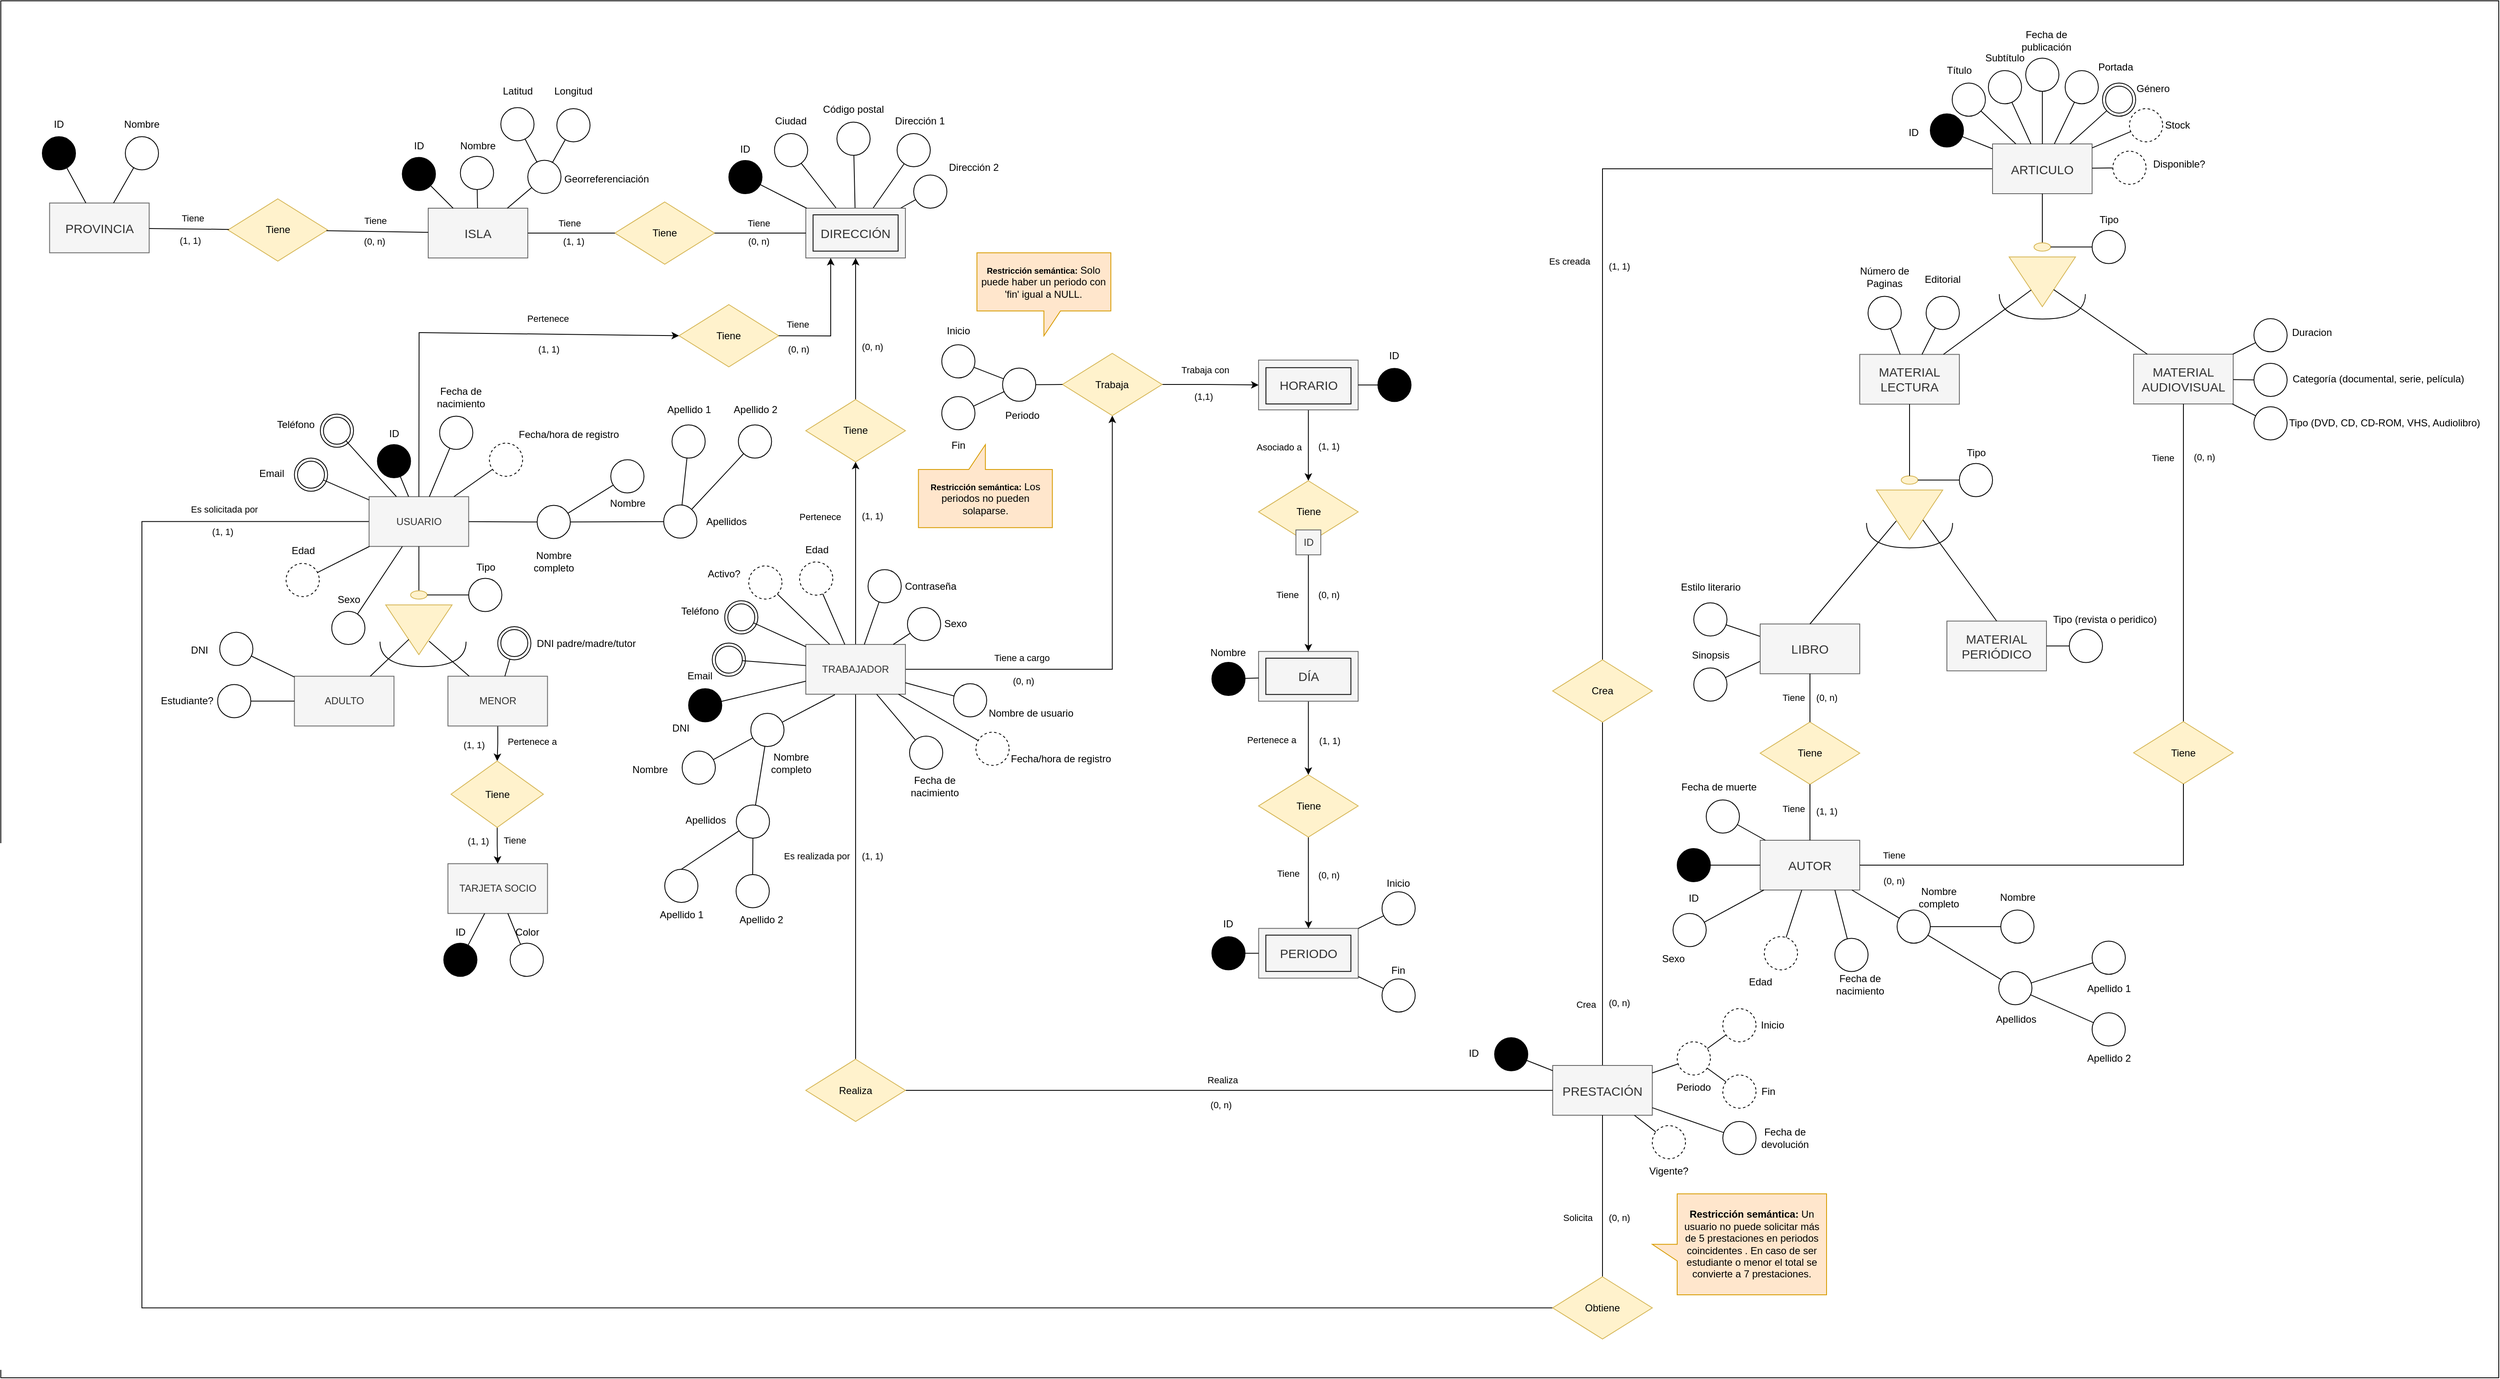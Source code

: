 <mxfile version="22.1.11" type="google" pages="2">
  <diagram name="Modelo E-R" id="7PH_Ci9F6IDVplq_TByE">
    <mxGraphModel dx="3585" dy="3050" grid="1" gridSize="10" guides="1" tooltips="1" connect="1" arrows="1" fold="1" page="1" pageScale="1" pageWidth="850" pageHeight="1100" background="none" math="0" shadow="0">
      <root>
        <mxCell id="0" />
        <mxCell id="1" parent="0" />
        <mxCell id="59e4zBMdZHTrfvDbMRgm-1" value="" style="rounded=0;whiteSpace=wrap;html=1;" vertex="1" parent="1">
          <mxGeometry x="70" y="-200" width="3010" height="1660" as="geometry" />
        </mxCell>
        <mxCell id="w49QsyoUhsdQdudKb_It-7" style="edgeStyle=orthogonalEdgeStyle;rounded=0;orthogonalLoop=1;jettySize=auto;html=1;entryX=0.5;entryY=1;entryDx=0;entryDy=0;" parent="1" source="4bZ0wKe7C5YbGH5dE9WU-77" target="1kCUsfdJUAUuM6tlL-a6-251" edge="1">
          <mxGeometry relative="1" as="geometry" />
        </mxCell>
        <mxCell id="KqJ0mgOLyfm1o9Krcu3l-20" value="Pertenece" style="edgeLabel;html=1;align=center;verticalAlign=middle;resizable=0;points=[];" parent="w49QsyoUhsdQdudKb_It-7" connectable="0" vertex="1">
          <mxGeometry x="0.363" relative="1" as="geometry">
            <mxPoint x="-43" y="-4" as="offset" />
          </mxGeometry>
        </mxCell>
        <mxCell id="KqJ0mgOLyfm1o9Krcu3l-21" value="(1, 1)" style="edgeLabel;html=1;align=center;verticalAlign=middle;resizable=0;points=[];" parent="w49QsyoUhsdQdudKb_It-7" connectable="0" vertex="1">
          <mxGeometry x="0.411" relative="1" as="geometry">
            <mxPoint x="20" as="offset" />
          </mxGeometry>
        </mxCell>
        <mxCell id="w49QsyoUhsdQdudKb_It-12" style="edgeStyle=orthogonalEdgeStyle;rounded=0;orthogonalLoop=1;jettySize=auto;html=1;entryX=0.5;entryY=1;entryDx=0;entryDy=0;" parent="1" source="4bZ0wKe7C5YbGH5dE9WU-77" target="GTJ9kHywWiIw0Ljh5JeB-1" edge="1">
          <mxGeometry relative="1" as="geometry" />
        </mxCell>
        <mxCell id="w49QsyoUhsdQdudKb_It-21" value="Tiene a cargo" style="edgeLabel;html=1;align=center;verticalAlign=middle;resizable=0;points=[];" parent="w49QsyoUhsdQdudKb_It-12" connectable="0" vertex="1">
          <mxGeometry x="-0.496" y="2" relative="1" as="geometry">
            <mxPoint y="-12" as="offset" />
          </mxGeometry>
        </mxCell>
        <mxCell id="w49QsyoUhsdQdudKb_It-22" value="(0, n)" style="edgeLabel;html=1;align=center;verticalAlign=middle;resizable=0;points=[];" parent="w49QsyoUhsdQdudKb_It-12" connectable="0" vertex="1">
          <mxGeometry x="-0.488" relative="1" as="geometry">
            <mxPoint y="14" as="offset" />
          </mxGeometry>
        </mxCell>
        <mxCell id="i4JJ-DvGvFb-LeGQvSu3-56" style="edgeStyle=orthogonalEdgeStyle;rounded=0;orthogonalLoop=1;jettySize=auto;html=1;entryX=0.5;entryY=0;entryDx=0;entryDy=0;endArrow=none;endFill=0;" parent="1" source="4bZ0wKe7C5YbGH5dE9WU-77" target="i4JJ-DvGvFb-LeGQvSu3-55" edge="1">
          <mxGeometry relative="1" as="geometry" />
        </mxCell>
        <mxCell id="i4JJ-DvGvFb-LeGQvSu3-64" value="Es realizada por" style="edgeLabel;html=1;align=center;verticalAlign=middle;resizable=0;points=[];" parent="i4JJ-DvGvFb-LeGQvSu3-56" connectable="0" vertex="1">
          <mxGeometry x="0.063" y="-1" relative="1" as="geometry">
            <mxPoint x="-46" y="-39" as="offset" />
          </mxGeometry>
        </mxCell>
        <mxCell id="i4JJ-DvGvFb-LeGQvSu3-65" value="(1, 1)" style="edgeLabel;html=1;align=center;verticalAlign=middle;resizable=0;points=[];" parent="i4JJ-DvGvFb-LeGQvSu3-56" connectable="0" vertex="1">
          <mxGeometry x="-0.069" y="1" relative="1" as="geometry">
            <mxPoint x="19" y="-10" as="offset" />
          </mxGeometry>
        </mxCell>
        <mxCell id="4bZ0wKe7C5YbGH5dE9WU-77" value="TRABAJADOR" style="rounded=0;whiteSpace=wrap;html=1;fillColor=#f5f5f5;strokeColor=#666666;fontColor=#333333;" parent="1" vertex="1">
          <mxGeometry x="1040" y="575.93" width="120" height="60" as="geometry" />
        </mxCell>
        <mxCell id="4bZ0wKe7C5YbGH5dE9WU-78" value="" style="ellipse;whiteSpace=wrap;html=1;aspect=fixed;fillColor=#FFFFFF;" parent="1" vertex="1">
          <mxGeometry x="956.25" y="769.5" width="40" height="40" as="geometry" />
        </mxCell>
        <mxCell id="4bZ0wKe7C5YbGH5dE9WU-79" value="" style="endArrow=none;html=1;rounded=0;" parent="1" source="4bZ0wKe7C5YbGH5dE9WU-82" target="1kCUsfdJUAUuM6tlL-a6-53" edge="1">
          <mxGeometry width="50" height="50" relative="1" as="geometry">
            <mxPoint x="1115" y="696.5" as="sourcePoint" />
            <mxPoint x="985" y="836.5" as="targetPoint" />
          </mxGeometry>
        </mxCell>
        <mxCell id="4bZ0wKe7C5YbGH5dE9WU-80" value="" style="ellipse;whiteSpace=wrap;html=1;aspect=fixed;fillColor=#000000;" parent="1" vertex="1">
          <mxGeometry x="898.75" y="629.25" width="40" height="40" as="geometry" />
        </mxCell>
        <mxCell id="4bZ0wKe7C5YbGH5dE9WU-81" value="" style="endArrow=none;html=1;rounded=0;" parent="1" source="4bZ0wKe7C5YbGH5dE9WU-80" target="4bZ0wKe7C5YbGH5dE9WU-77" edge="1">
          <mxGeometry width="50" height="50" relative="1" as="geometry">
            <mxPoint x="1025" y="691.5" as="sourcePoint" />
            <mxPoint x="1065" y="716.5" as="targetPoint" />
          </mxGeometry>
        </mxCell>
        <mxCell id="4bZ0wKe7C5YbGH5dE9WU-82" value="" style="ellipse;whiteSpace=wrap;html=1;aspect=fixed;fillColor=#FFFFFF;" parent="1" vertex="1">
          <mxGeometry x="973.75" y="659" width="40" height="40" as="geometry" />
        </mxCell>
        <mxCell id="4bZ0wKe7C5YbGH5dE9WU-83" value="" style="endArrow=none;html=1;rounded=0;entryX=0.25;entryY=1;entryDx=0;entryDy=0;" parent="1" source="4bZ0wKe7C5YbGH5dE9WU-82" edge="1">
          <mxGeometry width="50" height="50" relative="1" as="geometry">
            <mxPoint x="1065" y="696.5" as="sourcePoint" />
            <mxPoint x="1075" y="636.5" as="targetPoint" />
          </mxGeometry>
        </mxCell>
        <mxCell id="4bZ0wKe7C5YbGH5dE9WU-84" value="DNI" style="text;html=1;align=center;verticalAlign=middle;resizable=0;points=[];autosize=1;strokeColor=none;fillColor=none;" parent="1" vertex="1">
          <mxGeometry x="868.75" y="662.25" width="40" height="30" as="geometry" />
        </mxCell>
        <mxCell id="4bZ0wKe7C5YbGH5dE9WU-85" value="Nombre&lt;br&gt;completo" style="text;html=1;align=center;verticalAlign=middle;resizable=0;points=[];autosize=1;strokeColor=none;fillColor=none;" parent="1" vertex="1">
          <mxGeometry x="987.25" y="699" width="70" height="40" as="geometry" />
        </mxCell>
        <mxCell id="4bZ0wKe7C5YbGH5dE9WU-86" value="Apellidos" style="text;html=1;align=center;verticalAlign=middle;resizable=0;points=[];autosize=1;strokeColor=none;fillColor=none;" parent="1" vertex="1">
          <mxGeometry x="883.75" y="773.37" width="70" height="30" as="geometry" />
        </mxCell>
        <mxCell id="4bZ0wKe7C5YbGH5dE9WU-87" value="" style="ellipse;whiteSpace=wrap;html=1;aspect=fixed;fillColor=#FFFFFF;" parent="1" vertex="1">
          <mxGeometry x="1165" y="686.5" width="40" height="40" as="geometry" />
        </mxCell>
        <mxCell id="4bZ0wKe7C5YbGH5dE9WU-88" value="" style="endArrow=none;html=1;rounded=0;" parent="1" source="4bZ0wKe7C5YbGH5dE9WU-87" target="4bZ0wKe7C5YbGH5dE9WU-77" edge="1">
          <mxGeometry width="50" height="50" relative="1" as="geometry">
            <mxPoint x="1125" y="706.5" as="sourcePoint" />
            <mxPoint x="1135" y="646.5" as="targetPoint" />
          </mxGeometry>
        </mxCell>
        <mxCell id="4bZ0wKe7C5YbGH5dE9WU-89" value="" style="ellipse;whiteSpace=wrap;html=1;aspect=fixed;fillColor=#FFFFFF;" parent="1" vertex="1">
          <mxGeometry x="870" y="847" width="40" height="40" as="geometry" />
        </mxCell>
        <mxCell id="4bZ0wKe7C5YbGH5dE9WU-90" value="" style="endArrow=none;html=1;rounded=0;exitX=0.5;exitY=0;exitDx=0;exitDy=0;" parent="1" source="4bZ0wKe7C5YbGH5dE9WU-89" target="4bZ0wKe7C5YbGH5dE9WU-78" edge="1">
          <mxGeometry width="50" height="50" relative="1" as="geometry">
            <mxPoint x="1125" y="692.5" as="sourcePoint" />
            <mxPoint x="1145" y="634.5" as="targetPoint" />
          </mxGeometry>
        </mxCell>
        <mxCell id="4bZ0wKe7C5YbGH5dE9WU-91" value="" style="ellipse;whiteSpace=wrap;html=1;aspect=fixed;fillColor=#FFFFFF;" parent="1" vertex="1">
          <mxGeometry x="956" y="853.37" width="40" height="40" as="geometry" />
        </mxCell>
        <mxCell id="4bZ0wKe7C5YbGH5dE9WU-92" value="" style="endArrow=none;html=1;rounded=0;exitX=0.5;exitY=0;exitDx=0;exitDy=0;" parent="1" source="4bZ0wKe7C5YbGH5dE9WU-91" target="4bZ0wKe7C5YbGH5dE9WU-78" edge="1">
          <mxGeometry width="50" height="50" relative="1" as="geometry">
            <mxPoint x="1135" y="702.5" as="sourcePoint" />
            <mxPoint x="1165" y="634.5" as="targetPoint" />
          </mxGeometry>
        </mxCell>
        <mxCell id="4bZ0wKe7C5YbGH5dE9WU-93" value="Apellido 1" style="text;html=1;align=center;verticalAlign=middle;resizable=0;points=[];autosize=1;strokeColor=none;fillColor=none;" parent="1" vertex="1">
          <mxGeometry x="850" y="887" width="80" height="30" as="geometry" />
        </mxCell>
        <mxCell id="4bZ0wKe7C5YbGH5dE9WU-94" value="Apellido 2" style="text;html=1;align=center;verticalAlign=middle;resizable=0;points=[];autosize=1;strokeColor=none;fillColor=none;" parent="1" vertex="1">
          <mxGeometry x="946" y="893.37" width="80" height="30" as="geometry" />
        </mxCell>
        <mxCell id="4bZ0wKe7C5YbGH5dE9WU-101" value="" style="ellipse;whiteSpace=wrap;html=1;aspect=fixed;fillColor=#FFFFFF;" parent="1" vertex="1">
          <mxGeometry x="1217.97" y="623.25" width="40" height="40" as="geometry" />
        </mxCell>
        <mxCell id="4bZ0wKe7C5YbGH5dE9WU-102" value="" style="endArrow=none;html=1;rounded=0;" parent="1" source="4bZ0wKe7C5YbGH5dE9WU-101" target="4bZ0wKe7C5YbGH5dE9WU-77" edge="1">
          <mxGeometry width="50" height="50" relative="1" as="geometry">
            <mxPoint x="1255" y="331.5" as="sourcePoint" />
            <mxPoint x="1295" y="261.5" as="targetPoint" />
          </mxGeometry>
        </mxCell>
        <mxCell id="4bZ0wKe7C5YbGH5dE9WU-103" value="" style="ellipse;whiteSpace=wrap;html=1;aspect=fixed;fillColor=#FFFFFF;" parent="1" vertex="1">
          <mxGeometry x="942.25" y="523.25" width="40" height="40" as="geometry" />
        </mxCell>
        <mxCell id="4bZ0wKe7C5YbGH5dE9WU-104" value="" style="endArrow=none;html=1;rounded=0;" parent="1" source="1kCUsfdJUAUuM6tlL-a6-52" target="4bZ0wKe7C5YbGH5dE9WU-77" edge="1">
          <mxGeometry width="50" height="50" relative="1" as="geometry">
            <mxPoint x="1185" y="324.5" as="sourcePoint" />
            <mxPoint x="1225" y="254.5" as="targetPoint" />
          </mxGeometry>
        </mxCell>
        <mxCell id="4bZ0wKe7C5YbGH5dE9WU-107" value="" style="ellipse;whiteSpace=wrap;html=1;aspect=fixed;fillColor=#FFFFFF;" parent="1" vertex="1">
          <mxGeometry x="927.25" y="574.25" width="40" height="40" as="geometry" />
        </mxCell>
        <mxCell id="4bZ0wKe7C5YbGH5dE9WU-108" value="" style="endArrow=none;html=1;rounded=0;" parent="1" source="1kCUsfdJUAUuM6tlL-a6-51" target="4bZ0wKe7C5YbGH5dE9WU-77" edge="1">
          <mxGeometry width="50" height="50" relative="1" as="geometry">
            <mxPoint x="905.0" y="606.5" as="sourcePoint" />
            <mxPoint x="945" y="536.5" as="targetPoint" />
          </mxGeometry>
        </mxCell>
        <mxCell id="4bZ0wKe7C5YbGH5dE9WU-120" value="Fecha de&lt;br&gt;nacimiento" style="text;html=1;align=center;verticalAlign=middle;resizable=0;points=[];autosize=1;strokeColor=none;fillColor=none;" parent="1" vertex="1">
          <mxGeometry x="1155" y="726.5" width="80" height="40" as="geometry" />
        </mxCell>
        <mxCell id="4bZ0wKe7C5YbGH5dE9WU-123" value="Email" style="text;html=1;align=center;verticalAlign=middle;resizable=0;points=[];autosize=1;strokeColor=none;fillColor=none;" parent="1" vertex="1">
          <mxGeometry x="887.25" y="599.25" width="50" height="30" as="geometry" />
        </mxCell>
        <mxCell id="4bZ0wKe7C5YbGH5dE9WU-124" value="Teléfono" style="text;html=1;align=center;verticalAlign=middle;resizable=0;points=[];autosize=1;strokeColor=none;fillColor=none;" parent="1" vertex="1">
          <mxGeometry x="877.25" y="521.25" width="70" height="30" as="geometry" />
        </mxCell>
        <mxCell id="4bZ0wKe7C5YbGH5dE9WU-125" value="Nombre de usuario" style="text;html=1;align=center;verticalAlign=middle;resizable=0;points=[];autosize=1;strokeColor=none;fillColor=none;" parent="1" vertex="1">
          <mxGeometry x="1246.21" y="644.25" width="130" height="30" as="geometry" />
        </mxCell>
        <mxCell id="4bZ0wKe7C5YbGH5dE9WU-126" value="" style="endArrow=none;html=1;rounded=0;" parent="1" source="4bZ0wKe7C5YbGH5dE9WU-127" target="4bZ0wKe7C5YbGH5dE9WU-77" edge="1">
          <mxGeometry width="50" height="50" relative="1" as="geometry">
            <mxPoint x="1275" y="526.5" as="sourcePoint" />
            <mxPoint x="1175" y="601.5" as="targetPoint" />
          </mxGeometry>
        </mxCell>
        <mxCell id="4bZ0wKe7C5YbGH5dE9WU-127" value="" style="ellipse;whiteSpace=wrap;html=1;aspect=fixed;fillColor=#FFFFFF;" parent="1" vertex="1">
          <mxGeometry x="1115" y="485.75" width="40" height="40" as="geometry" />
        </mxCell>
        <mxCell id="4bZ0wKe7C5YbGH5dE9WU-128" value="Contraseña" style="text;html=1;align=center;verticalAlign=middle;resizable=0;points=[];autosize=1;strokeColor=none;fillColor=none;" parent="1" vertex="1">
          <mxGeometry x="1145" y="490.75" width="90" height="30" as="geometry" />
        </mxCell>
        <mxCell id="4bZ0wKe7C5YbGH5dE9WU-129" value="" style="endArrow=none;html=1;rounded=0;" parent="1" source="4bZ0wKe7C5YbGH5dE9WU-130" target="4bZ0wKe7C5YbGH5dE9WU-77" edge="1">
          <mxGeometry width="50" height="50" relative="1" as="geometry">
            <mxPoint x="955" y="526.5" as="sourcePoint" />
            <mxPoint x="1175" y="586.5" as="targetPoint" />
          </mxGeometry>
        </mxCell>
        <mxCell id="4bZ0wKe7C5YbGH5dE9WU-130" value="" style="ellipse;whiteSpace=wrap;html=1;aspect=fixed;fillColor=#FFFFFF;dashed=1;" parent="1" vertex="1">
          <mxGeometry x="971.25" y="481.25" width="40" height="40" as="geometry" />
        </mxCell>
        <mxCell id="4bZ0wKe7C5YbGH5dE9WU-131" value="Activo?" style="text;html=1;align=center;verticalAlign=middle;resizable=0;points=[];autosize=1;strokeColor=none;fillColor=none;" parent="1" vertex="1">
          <mxGeometry x="911.25" y="476.25" width="60" height="30" as="geometry" />
        </mxCell>
        <mxCell id="1kCUsfdJUAUuM6tlL-a6-18" value="" style="ellipse;whiteSpace=wrap;html=1;aspect=fixed;fillColor=#FFFFFF;" parent="1" vertex="1">
          <mxGeometry x="1002.25" y="-40.0" width="40" height="40" as="geometry" />
        </mxCell>
        <mxCell id="1kCUsfdJUAUuM6tlL-a6-19" value="" style="ellipse;whiteSpace=wrap;html=1;aspect=fixed;fillColor=#FFFFFF;" parent="1" vertex="1">
          <mxGeometry x="1077.5" y="-53.75" width="40" height="40" as="geometry" />
        </mxCell>
        <mxCell id="1kCUsfdJUAUuM6tlL-a6-20" value="" style="ellipse;whiteSpace=wrap;html=1;aspect=fixed;fillColor=#FFFFFF;" parent="1" vertex="1">
          <mxGeometry x="1150" y="-40.0" width="40" height="40" as="geometry" />
        </mxCell>
        <mxCell id="1kCUsfdJUAUuM6tlL-a6-21" value="" style="endArrow=none;html=1;rounded=0;" parent="1" source="1kCUsfdJUAUuM6tlL-a6-195" target="1kCUsfdJUAUuM6tlL-a6-18" edge="1">
          <mxGeometry width="50" height="50" relative="1" as="geometry">
            <mxPoint x="1356" y="213" as="sourcePoint" />
            <mxPoint x="1394" y="157" as="targetPoint" />
          </mxGeometry>
        </mxCell>
        <mxCell id="1kCUsfdJUAUuM6tlL-a6-22" value="" style="endArrow=none;html=1;rounded=0;" parent="1" source="1kCUsfdJUAUuM6tlL-a6-195" target="1kCUsfdJUAUuM6tlL-a6-19" edge="1">
          <mxGeometry width="50" height="50" relative="1" as="geometry">
            <mxPoint x="1366" y="223" as="sourcePoint" />
            <mxPoint x="1404" y="167" as="targetPoint" />
          </mxGeometry>
        </mxCell>
        <mxCell id="1kCUsfdJUAUuM6tlL-a6-23" value="" style="endArrow=none;html=1;rounded=0;" parent="1" source="1kCUsfdJUAUuM6tlL-a6-195" target="1kCUsfdJUAUuM6tlL-a6-20" edge="1">
          <mxGeometry width="50" height="50" relative="1" as="geometry">
            <mxPoint x="1376" y="233" as="sourcePoint" />
            <mxPoint x="1414" y="177" as="targetPoint" />
          </mxGeometry>
        </mxCell>
        <mxCell id="1kCUsfdJUAUuM6tlL-a6-24" value="Ciudad" style="text;html=1;strokeColor=none;fillColor=none;align=center;verticalAlign=middle;whiteSpace=wrap;rounded=0;" parent="1" vertex="1">
          <mxGeometry x="1007.25" y="-70.0" width="30" height="30" as="geometry" />
        </mxCell>
        <mxCell id="1kCUsfdJUAUuM6tlL-a6-25" value="Código postal" style="text;html=1;strokeColor=none;fillColor=none;align=center;verticalAlign=middle;whiteSpace=wrap;rounded=0;" parent="1" vertex="1">
          <mxGeometry x="1055" y="-83.75" width="85" height="30" as="geometry" />
        </mxCell>
        <mxCell id="1kCUsfdJUAUuM6tlL-a6-26" value="Dirección 1" style="text;html=1;strokeColor=none;fillColor=none;align=center;verticalAlign=middle;whiteSpace=wrap;rounded=0;" parent="1" vertex="1">
          <mxGeometry x="1145" y="-70" width="65" height="30" as="geometry" />
        </mxCell>
        <mxCell id="1kCUsfdJUAUuM6tlL-a6-27" value="" style="ellipse;whiteSpace=wrap;html=1;aspect=fixed;fillColor=#FFFFFF;" parent="1" vertex="1">
          <mxGeometry x="1170" y="10" width="40" height="40" as="geometry" />
        </mxCell>
        <mxCell id="1kCUsfdJUAUuM6tlL-a6-28" value="" style="endArrow=none;html=1;rounded=0;" parent="1" source="1kCUsfdJUAUuM6tlL-a6-195" target="1kCUsfdJUAUuM6tlL-a6-27" edge="1">
          <mxGeometry width="50" height="50" relative="1" as="geometry">
            <mxPoint x="1416" y="123" as="sourcePoint" />
            <mxPoint x="1474" y="32" as="targetPoint" />
          </mxGeometry>
        </mxCell>
        <mxCell id="1kCUsfdJUAUuM6tlL-a6-29" value="Dirección 2" style="text;html=1;strokeColor=none;fillColor=none;align=center;verticalAlign=middle;whiteSpace=wrap;rounded=0;" parent="1" vertex="1">
          <mxGeometry x="1210" y="-13.75" width="65" height="30" as="geometry" />
        </mxCell>
        <mxCell id="1kCUsfdJUAUuM6tlL-a6-51" value="" style="ellipse;whiteSpace=wrap;html=1;aspect=fixed;fillColor=#FFFFFF;" parent="1" vertex="1">
          <mxGeometry x="931" y="578" width="32.5" height="32.5" as="geometry" />
        </mxCell>
        <mxCell id="1kCUsfdJUAUuM6tlL-a6-52" value="" style="ellipse;whiteSpace=wrap;html=1;aspect=fixed;fillColor=#FFFFFF;" parent="1" vertex="1">
          <mxGeometry x="946" y="527" width="32.5" height="32.5" as="geometry" />
        </mxCell>
        <mxCell id="1kCUsfdJUAUuM6tlL-a6-53" value="" style="ellipse;whiteSpace=wrap;html=1;aspect=fixed;fillColor=#FFFFFF;" parent="1" vertex="1">
          <mxGeometry x="891" y="704.5" width="40" height="40" as="geometry" />
        </mxCell>
        <mxCell id="1kCUsfdJUAUuM6tlL-a6-54" value="" style="endArrow=none;html=1;rounded=0;" parent="1" source="4bZ0wKe7C5YbGH5dE9WU-82" target="4bZ0wKe7C5YbGH5dE9WU-78" edge="1">
          <mxGeometry width="50" height="50" relative="1" as="geometry">
            <mxPoint x="1047" y="735.5" as="sourcePoint" />
            <mxPoint x="1003" y="755.5" as="targetPoint" />
          </mxGeometry>
        </mxCell>
        <mxCell id="1kCUsfdJUAUuM6tlL-a6-55" value="Nombre" style="text;html=1;align=center;verticalAlign=middle;resizable=0;points=[];autosize=1;strokeColor=none;fillColor=none;" parent="1" vertex="1">
          <mxGeometry x="817.25" y="711.5" width="70" height="30" as="geometry" />
        </mxCell>
        <mxCell id="1kCUsfdJUAUuM6tlL-a6-56" value="" style="ellipse;whiteSpace=wrap;html=1;aspect=fixed;fillColor=#FFFFFF;dashed=1;" parent="1" vertex="1">
          <mxGeometry x="1032.5" y="476.5" width="40" height="40" as="geometry" />
        </mxCell>
        <mxCell id="1kCUsfdJUAUuM6tlL-a6-57" value="" style="endArrow=none;html=1;rounded=0;" parent="1" source="1kCUsfdJUAUuM6tlL-a6-56" target="4bZ0wKe7C5YbGH5dE9WU-77" edge="1">
          <mxGeometry width="50" height="50" relative="1" as="geometry">
            <mxPoint x="1255" y="546.5" as="sourcePoint" />
            <mxPoint x="1175" y="586.5" as="targetPoint" />
          </mxGeometry>
        </mxCell>
        <mxCell id="1kCUsfdJUAUuM6tlL-a6-58" value="Edad" style="text;html=1;align=center;verticalAlign=middle;resizable=0;points=[];autosize=1;strokeColor=none;fillColor=none;" parent="1" vertex="1">
          <mxGeometry x="1027.5" y="446.5" width="50" height="30" as="geometry" />
        </mxCell>
        <mxCell id="1kCUsfdJUAUuM6tlL-a6-66" value="" style="ellipse;whiteSpace=wrap;html=1;aspect=fixed;fillColor=#FFFFFF;dashed=1;" parent="1" vertex="1">
          <mxGeometry x="1245" y="681.75" width="40" height="40" as="geometry" />
        </mxCell>
        <mxCell id="1kCUsfdJUAUuM6tlL-a6-68" value="" style="endArrow=none;html=1;rounded=0;" parent="1" source="1kCUsfdJUAUuM6tlL-a6-66" target="4bZ0wKe7C5YbGH5dE9WU-77" edge="1">
          <mxGeometry width="50" height="50" relative="1" as="geometry">
            <mxPoint x="1090" y="518.5" as="sourcePoint" />
            <mxPoint x="1107" y="586.5" as="targetPoint" />
          </mxGeometry>
        </mxCell>
        <mxCell id="i4JJ-DvGvFb-LeGQvSu3-53" style="edgeStyle=orthogonalEdgeStyle;rounded=0;orthogonalLoop=1;jettySize=auto;html=1;entryX=0;entryY=0.5;entryDx=0;entryDy=0;exitX=0;exitY=0.5;exitDx=0;exitDy=0;endArrow=none;endFill=0;" parent="1" source="1kCUsfdJUAUuM6tlL-a6-70" target="i4JJ-DvGvFb-LeGQvSu3-52" edge="1">
          <mxGeometry relative="1" as="geometry">
            <Array as="points">
              <mxPoint x="240" y="428" />
              <mxPoint x="240" y="1376" />
            </Array>
          </mxGeometry>
        </mxCell>
        <mxCell id="i4JJ-DvGvFb-LeGQvSu3-66" value="Es solicitada por" style="edgeLabel;html=1;align=center;verticalAlign=middle;resizable=0;points=[];" parent="i4JJ-DvGvFb-LeGQvSu3-53" connectable="0" vertex="1">
          <mxGeometry x="-0.863" y="4" relative="1" as="geometry">
            <mxPoint x="25" y="-19" as="offset" />
          </mxGeometry>
        </mxCell>
        <mxCell id="i4JJ-DvGvFb-LeGQvSu3-67" value="(1, 1)" style="edgeLabel;html=1;align=center;verticalAlign=middle;resizable=0;points=[];" parent="i4JJ-DvGvFb-LeGQvSu3-53" connectable="0" vertex="1">
          <mxGeometry x="-0.879" y="2" relative="1" as="geometry">
            <mxPoint y="10" as="offset" />
          </mxGeometry>
        </mxCell>
        <mxCell id="1kCUsfdJUAUuM6tlL-a6-70" value="USUARIO" style="rounded=0;whiteSpace=wrap;html=1;fillColor=#f5f5f5;strokeColor=#666666;fontColor=#333333;" parent="1" vertex="1">
          <mxGeometry x="513.75" y="397.75" width="120" height="60" as="geometry" />
        </mxCell>
        <mxCell id="1kCUsfdJUAUuM6tlL-a6-90" value="" style="ellipse;whiteSpace=wrap;html=1;aspect=fixed;fillColor=#FFFFFF;" parent="1" vertex="1">
          <mxGeometry x="455" y="298.25" width="40" height="40" as="geometry" />
        </mxCell>
        <mxCell id="1kCUsfdJUAUuM6tlL-a6-91" value="" style="endArrow=none;html=1;rounded=0;" parent="1" source="1kCUsfdJUAUuM6tlL-a6-114" target="1kCUsfdJUAUuM6tlL-a6-70" edge="1">
          <mxGeometry width="50" height="50" relative="1" as="geometry">
            <mxPoint x="653.75" y="145.75" as="sourcePoint" />
            <mxPoint x="693.75" y="75.75" as="targetPoint" />
          </mxGeometry>
        </mxCell>
        <mxCell id="1kCUsfdJUAUuM6tlL-a6-94" value="" style="ellipse;whiteSpace=wrap;html=1;aspect=fixed;fillColor=#FFFFFF;" parent="1" vertex="1">
          <mxGeometry x="423.75" y="351.25" width="40" height="40" as="geometry" />
        </mxCell>
        <mxCell id="1kCUsfdJUAUuM6tlL-a6-101" value="Email" style="text;html=1;align=center;verticalAlign=middle;resizable=0;points=[];autosize=1;strokeColor=none;fillColor=none;" parent="1" vertex="1">
          <mxGeometry x="371.25" y="354.5" width="50" height="30" as="geometry" />
        </mxCell>
        <mxCell id="1kCUsfdJUAUuM6tlL-a6-102" value="Teléfono" style="text;html=1;align=center;verticalAlign=middle;resizable=0;points=[];autosize=1;strokeColor=none;fillColor=none;" parent="1" vertex="1">
          <mxGeometry x="390" y="296.25" width="70" height="30" as="geometry" />
        </mxCell>
        <mxCell id="1kCUsfdJUAUuM6tlL-a6-113" value="" style="ellipse;whiteSpace=wrap;html=1;aspect=fixed;fillColor=#FFFFFF;" parent="1" vertex="1">
          <mxGeometry x="427.5" y="355" width="32.5" height="32.5" as="geometry" />
        </mxCell>
        <mxCell id="1kCUsfdJUAUuM6tlL-a6-114" value="" style="ellipse;whiteSpace=wrap;html=1;aspect=fixed;fillColor=#FFFFFF;" parent="1" vertex="1">
          <mxGeometry x="458.75" y="302" width="32.5" height="32.5" as="geometry" />
        </mxCell>
        <mxCell id="1kCUsfdJUAUuM6tlL-a6-118" value="" style="ellipse;whiteSpace=wrap;html=1;aspect=fixed;fillColor=#FFFFFF;dashed=1;" parent="1" vertex="1">
          <mxGeometry x="413.75" y="478.25" width="40" height="40" as="geometry" />
        </mxCell>
        <mxCell id="1kCUsfdJUAUuM6tlL-a6-119" value="" style="endArrow=none;html=1;rounded=0;" parent="1" source="1kCUsfdJUAUuM6tlL-a6-118" target="1kCUsfdJUAUuM6tlL-a6-70" edge="1">
          <mxGeometry width="50" height="50" relative="1" as="geometry">
            <mxPoint x="723.75" y="367.75" as="sourcePoint" />
            <mxPoint x="643.75" y="407.75" as="targetPoint" />
          </mxGeometry>
        </mxCell>
        <mxCell id="1kCUsfdJUAUuM6tlL-a6-120" value="Edad" style="text;html=1;align=center;verticalAlign=middle;resizable=0;points=[];autosize=1;strokeColor=none;fillColor=none;" parent="1" vertex="1">
          <mxGeometry x="408.75" y="448.25" width="50" height="30" as="geometry" />
        </mxCell>
        <mxCell id="1kCUsfdJUAUuM6tlL-a6-128" value="" style="ellipse;whiteSpace=wrap;html=1;aspect=fixed;fillColor=#FFFFFF;" parent="1" vertex="1">
          <mxGeometry x="468.75" y="536" width="40" height="40" as="geometry" />
        </mxCell>
        <mxCell id="1kCUsfdJUAUuM6tlL-a6-129" value="Sexo" style="text;html=1;align=center;verticalAlign=middle;resizable=0;points=[];autosize=1;strokeColor=none;fillColor=none;" parent="1" vertex="1">
          <mxGeometry x="463.75" y="507" width="50" height="30" as="geometry" />
        </mxCell>
        <mxCell id="1kCUsfdJUAUuM6tlL-a6-130" value="" style="endArrow=none;html=1;rounded=0;" parent="1" source="1kCUsfdJUAUuM6tlL-a6-128" target="1kCUsfdJUAUuM6tlL-a6-70" edge="1">
          <mxGeometry width="50" height="50" relative="1" as="geometry">
            <mxPoint x="558.75" y="339.75" as="sourcePoint" />
            <mxPoint x="575.75" y="407.75" as="targetPoint" />
          </mxGeometry>
        </mxCell>
        <mxCell id="1kCUsfdJUAUuM6tlL-a6-131" value="" style="endArrow=none;html=1;rounded=0;" parent="1" source="1kCUsfdJUAUuM6tlL-a6-113" target="1kCUsfdJUAUuM6tlL-a6-70" edge="1">
          <mxGeometry width="50" height="50" relative="1" as="geometry">
            <mxPoint x="439.75" y="419.25" as="sourcePoint" />
            <mxPoint x="523.75" y="430.25" as="targetPoint" />
          </mxGeometry>
        </mxCell>
        <mxCell id="1kCUsfdJUAUuM6tlL-a6-132" value="" style="ellipse;whiteSpace=wrap;html=1;aspect=fixed;fillColor=#000000;" parent="1" vertex="1">
          <mxGeometry x="523.75" y="335" width="40" height="40" as="geometry" />
        </mxCell>
        <mxCell id="1kCUsfdJUAUuM6tlL-a6-133" value="ID" style="text;html=1;strokeColor=none;fillColor=none;align=center;verticalAlign=middle;whiteSpace=wrap;rounded=0;" parent="1" vertex="1">
          <mxGeometry x="528.75" y="307" width="30" height="30" as="geometry" />
        </mxCell>
        <mxCell id="1kCUsfdJUAUuM6tlL-a6-134" value="" style="endArrow=none;html=1;rounded=0;" parent="1" source="1kCUsfdJUAUuM6tlL-a6-132" target="1kCUsfdJUAUuM6tlL-a6-70" edge="1">
          <mxGeometry width="50" height="50" relative="1" as="geometry">
            <mxPoint x="613.75" y="332.25" as="sourcePoint" />
            <mxPoint x="591.75" y="408.25" as="targetPoint" />
          </mxGeometry>
        </mxCell>
        <mxCell id="1kCUsfdJUAUuM6tlL-a6-135" value="" style="ellipse;whiteSpace=wrap;html=1;aspect=fixed;fillColor=#FFFFFF;" parent="1" vertex="1">
          <mxGeometry x="868.75" y="407.75" width="40" height="40" as="geometry" />
        </mxCell>
        <mxCell id="1kCUsfdJUAUuM6tlL-a6-136" value="" style="endArrow=none;html=1;rounded=0;" parent="1" source="1kCUsfdJUAUuM6tlL-a6-137" target="1kCUsfdJUAUuM6tlL-a6-147" edge="1">
          <mxGeometry width="50" height="50" relative="1" as="geometry">
            <mxPoint x="508.75" y="468.25" as="sourcePoint" />
            <mxPoint x="378.75" y="608.25" as="targetPoint" />
          </mxGeometry>
        </mxCell>
        <mxCell id="1kCUsfdJUAUuM6tlL-a6-137" value="" style="ellipse;whiteSpace=wrap;html=1;aspect=fixed;fillColor=#FFFFFF;" parent="1" vertex="1">
          <mxGeometry x="716.25" y="408.25" width="40" height="40" as="geometry" />
        </mxCell>
        <mxCell id="1kCUsfdJUAUuM6tlL-a6-138" value="Nombre" style="text;html=1;align=center;verticalAlign=middle;resizable=0;points=[];autosize=1;strokeColor=none;fillColor=none;" parent="1" vertex="1">
          <mxGeometry x="790" y="391.25" width="70" height="30" as="geometry" />
        </mxCell>
        <mxCell id="1kCUsfdJUAUuM6tlL-a6-139" value="Nombre&lt;br&gt;completo" style="text;html=1;align=center;verticalAlign=middle;resizable=0;points=[];autosize=1;strokeColor=none;fillColor=none;" parent="1" vertex="1">
          <mxGeometry x="701.25" y="456.25" width="70" height="40" as="geometry" />
        </mxCell>
        <mxCell id="1kCUsfdJUAUuM6tlL-a6-140" value="Apellidos" style="text;html=1;align=center;verticalAlign=middle;resizable=0;points=[];autosize=1;strokeColor=none;fillColor=none;" parent="1" vertex="1">
          <mxGeometry x="908.75" y="412.75" width="70" height="30" as="geometry" />
        </mxCell>
        <mxCell id="1kCUsfdJUAUuM6tlL-a6-141" value="" style="ellipse;whiteSpace=wrap;html=1;aspect=fixed;fillColor=#FFFFFF;" parent="1" vertex="1">
          <mxGeometry x="878.75" y="311.25" width="40" height="40" as="geometry" />
        </mxCell>
        <mxCell id="1kCUsfdJUAUuM6tlL-a6-142" value="" style="endArrow=none;html=1;rounded=0;" parent="1" source="1kCUsfdJUAUuM6tlL-a6-141" target="1kCUsfdJUAUuM6tlL-a6-135" edge="1">
          <mxGeometry width="50" height="50" relative="1" as="geometry">
            <mxPoint x="518.75" y="464.25" as="sourcePoint" />
            <mxPoint x="538.75" y="406.25" as="targetPoint" />
          </mxGeometry>
        </mxCell>
        <mxCell id="1kCUsfdJUAUuM6tlL-a6-143" value="" style="ellipse;whiteSpace=wrap;html=1;aspect=fixed;fillColor=#FFFFFF;" parent="1" vertex="1">
          <mxGeometry x="958.75" y="311.25" width="40" height="40" as="geometry" />
        </mxCell>
        <mxCell id="1kCUsfdJUAUuM6tlL-a6-144" value="" style="endArrow=none;html=1;rounded=0;" parent="1" source="1kCUsfdJUAUuM6tlL-a6-143" target="1kCUsfdJUAUuM6tlL-a6-135" edge="1">
          <mxGeometry width="50" height="50" relative="1" as="geometry">
            <mxPoint x="528.75" y="474.25" as="sourcePoint" />
            <mxPoint x="558.75" y="406.25" as="targetPoint" />
          </mxGeometry>
        </mxCell>
        <mxCell id="1kCUsfdJUAUuM6tlL-a6-145" value="Apellido 1" style="text;html=1;align=center;verticalAlign=middle;resizable=0;points=[];autosize=1;strokeColor=none;fillColor=none;" parent="1" vertex="1">
          <mxGeometry x="858.75" y="278.25" width="80" height="30" as="geometry" />
        </mxCell>
        <mxCell id="1kCUsfdJUAUuM6tlL-a6-146" value="Apellido 2" style="text;html=1;align=center;verticalAlign=middle;resizable=0;points=[];autosize=1;strokeColor=none;fillColor=none;" parent="1" vertex="1">
          <mxGeometry x="938.75" y="278.25" width="80" height="30" as="geometry" />
        </mxCell>
        <mxCell id="1kCUsfdJUAUuM6tlL-a6-147" value="" style="ellipse;whiteSpace=wrap;html=1;aspect=fixed;fillColor=#FFFFFF;" parent="1" vertex="1">
          <mxGeometry x="805" y="353.25" width="40" height="40" as="geometry" />
        </mxCell>
        <mxCell id="1kCUsfdJUAUuM6tlL-a6-148" value="" style="endArrow=none;html=1;rounded=0;" parent="1" source="1kCUsfdJUAUuM6tlL-a6-137" target="1kCUsfdJUAUuM6tlL-a6-135" edge="1">
          <mxGeometry width="50" height="50" relative="1" as="geometry">
            <mxPoint x="440.75" y="507.25" as="sourcePoint" />
            <mxPoint x="396.75" y="527.25" as="targetPoint" />
          </mxGeometry>
        </mxCell>
        <mxCell id="1kCUsfdJUAUuM6tlL-a6-149" value="" style="endArrow=none;html=1;rounded=0;" parent="1" source="1kCUsfdJUAUuM6tlL-a6-137" target="1kCUsfdJUAUuM6tlL-a6-70" edge="1">
          <mxGeometry width="50" height="50" relative="1" as="geometry">
            <mxPoint x="459.75" y="436.25" as="sourcePoint" />
            <mxPoint x="523.75" y="437.25" as="targetPoint" />
          </mxGeometry>
        </mxCell>
        <mxCell id="1kCUsfdJUAUuM6tlL-a6-150" value="" style="ellipse;whiteSpace=wrap;html=1;aspect=fixed;fillColor=#FFFFFF;" parent="1" vertex="1">
          <mxGeometry x="598.75" y="300.75" width="40" height="40" as="geometry" />
        </mxCell>
        <mxCell id="1kCUsfdJUAUuM6tlL-a6-151" value="Fecha de&lt;br&gt;nacimiento" style="text;html=1;align=center;verticalAlign=middle;resizable=0;points=[];autosize=1;strokeColor=none;fillColor=none;" parent="1" vertex="1">
          <mxGeometry x="583.75" y="257.75" width="80" height="40" as="geometry" />
        </mxCell>
        <mxCell id="1kCUsfdJUAUuM6tlL-a6-152" value="" style="endArrow=none;html=1;rounded=0;" parent="1" source="1kCUsfdJUAUuM6tlL-a6-150" target="1kCUsfdJUAUuM6tlL-a6-70" edge="1">
          <mxGeometry width="50" height="50" relative="1" as="geometry">
            <mxPoint x="613.75" y="332.25" as="sourcePoint" />
            <mxPoint x="591.75" y="408.25" as="targetPoint" />
          </mxGeometry>
        </mxCell>
        <mxCell id="1kCUsfdJUAUuM6tlL-a6-153" value="" style="ellipse;whiteSpace=wrap;html=1;aspect=fixed;fillColor=#FFFFFF;dashed=1;" parent="1" vertex="1">
          <mxGeometry x="658.75" y="333.25" width="40" height="40" as="geometry" />
        </mxCell>
        <mxCell id="1kCUsfdJUAUuM6tlL-a6-154" value="Fecha/hora de registro" style="text;html=1;align=center;verticalAlign=middle;resizable=0;points=[];autosize=1;strokeColor=none;fillColor=none;" parent="1" vertex="1">
          <mxGeometry x="683.75" y="308.25" width="140" height="30" as="geometry" />
        </mxCell>
        <mxCell id="1kCUsfdJUAUuM6tlL-a6-155" value="" style="endArrow=none;html=1;rounded=0;" parent="1" source="1kCUsfdJUAUuM6tlL-a6-153" target="1kCUsfdJUAUuM6tlL-a6-70" edge="1">
          <mxGeometry width="50" height="50" relative="1" as="geometry">
            <mxPoint x="666.75" y="330.25" as="sourcePoint" />
            <mxPoint x="606.75" y="408.25" as="targetPoint" />
          </mxGeometry>
        </mxCell>
        <mxCell id="1kCUsfdJUAUuM6tlL-a6-156" value="" style="triangle;whiteSpace=wrap;html=1;rotation=90;fillColor=#fff2cc;strokeColor=#d6b656;" parent="1" vertex="1">
          <mxGeometry x="543.75" y="518.25" width="60" height="80" as="geometry" />
        </mxCell>
        <mxCell id="1kCUsfdJUAUuM6tlL-a6-157" value="" style="endArrow=none;html=1;rounded=0;" parent="1" source="1kCUsfdJUAUuM6tlL-a6-70" target="1kCUsfdJUAUuM6tlL-a6-158" edge="1">
          <mxGeometry width="50" height="50" relative="1" as="geometry">
            <mxPoint x="613.75" y="332.25" as="sourcePoint" />
            <mxPoint x="591.75" y="408.25" as="targetPoint" />
          </mxGeometry>
        </mxCell>
        <mxCell id="1kCUsfdJUAUuM6tlL-a6-158" value="" style="ellipse;whiteSpace=wrap;html=1;fillColor=#fff2cc;strokeColor=#d6b656;" parent="1" vertex="1">
          <mxGeometry x="563.75" y="511.25" width="20" height="10" as="geometry" />
        </mxCell>
        <mxCell id="1kCUsfdJUAUuM6tlL-a6-159" value="ADULTO" style="rounded=0;whiteSpace=wrap;html=1;fillColor=#f5f5f5;fontColor=#333333;strokeColor=#666666;" parent="1" vertex="1">
          <mxGeometry x="423.75" y="614.25" width="120" height="60" as="geometry" />
        </mxCell>
        <mxCell id="GTJ9kHywWiIw0Ljh5JeB-28" style="edgeStyle=orthogonalEdgeStyle;rounded=0;orthogonalLoop=1;jettySize=auto;html=1;entryX=0.5;entryY=0;entryDx=0;entryDy=0;" parent="1" source="1kCUsfdJUAUuM6tlL-a6-160" target="GTJ9kHywWiIw0Ljh5JeB-26" edge="1">
          <mxGeometry relative="1" as="geometry" />
        </mxCell>
        <mxCell id="GTJ9kHywWiIw0Ljh5JeB-29" value="(1, 1)" style="edgeLabel;html=1;align=center;verticalAlign=middle;resizable=0;points=[];" parent="GTJ9kHywWiIw0Ljh5JeB-28" connectable="0" vertex="1">
          <mxGeometry x="-0.347" y="-1" relative="1" as="geometry">
            <mxPoint x="-28" y="8" as="offset" />
          </mxGeometry>
        </mxCell>
        <mxCell id="GTJ9kHywWiIw0Ljh5JeB-31" value="Pertenece a" style="edgeLabel;html=1;align=center;verticalAlign=middle;resizable=0;points=[];" parent="GTJ9kHywWiIw0Ljh5JeB-28" connectable="0" vertex="1">
          <mxGeometry x="-0.132" y="2" relative="1" as="geometry">
            <mxPoint x="39" as="offset" />
          </mxGeometry>
        </mxCell>
        <mxCell id="1kCUsfdJUAUuM6tlL-a6-160" value="MENOR" style="rounded=0;whiteSpace=wrap;html=1;fillColor=#f5f5f5;fontColor=#333333;strokeColor=#666666;" parent="1" vertex="1">
          <mxGeometry x="608.75" y="614.25" width="120" height="60" as="geometry" />
        </mxCell>
        <mxCell id="1kCUsfdJUAUuM6tlL-a6-161" value="" style="endArrow=none;html=1;rounded=0;" parent="1" source="1kCUsfdJUAUuM6tlL-a6-156" target="1kCUsfdJUAUuM6tlL-a6-159" edge="1">
          <mxGeometry width="50" height="50" relative="1" as="geometry">
            <mxPoint x="583.75" y="468.25" as="sourcePoint" />
            <mxPoint x="583.75" y="521.25" as="targetPoint" />
          </mxGeometry>
        </mxCell>
        <mxCell id="1kCUsfdJUAUuM6tlL-a6-162" value="" style="endArrow=none;html=1;rounded=0;exitX=0.729;exitY=0.347;exitDx=0;exitDy=0;exitPerimeter=0;" parent="1" source="1kCUsfdJUAUuM6tlL-a6-156" target="1kCUsfdJUAUuM6tlL-a6-160" edge="1">
          <mxGeometry width="50" height="50" relative="1" as="geometry">
            <mxPoint x="583.75" y="468.25" as="sourcePoint" />
            <mxPoint x="583.75" y="521.25" as="targetPoint" />
          </mxGeometry>
        </mxCell>
        <mxCell id="1kCUsfdJUAUuM6tlL-a6-163" value="" style="ellipse;whiteSpace=wrap;html=1;aspect=fixed;fillColor=#FFFFFF;" parent="1" vertex="1">
          <mxGeometry x="633.75" y="496.25" width="40" height="40" as="geometry" />
        </mxCell>
        <mxCell id="1kCUsfdJUAUuM6tlL-a6-164" value="Tipo" style="text;html=1;align=center;verticalAlign=middle;resizable=0;points=[];autosize=1;strokeColor=none;fillColor=none;" parent="1" vertex="1">
          <mxGeometry x="628.75" y="468.25" width="50" height="30" as="geometry" />
        </mxCell>
        <mxCell id="1kCUsfdJUAUuM6tlL-a6-166" value="" style="endArrow=none;html=1;rounded=0;" parent="1" source="1kCUsfdJUAUuM6tlL-a6-158" target="1kCUsfdJUAUuM6tlL-a6-163" edge="1">
          <mxGeometry width="50" height="50" relative="1" as="geometry">
            <mxPoint x="618.75" y="493.25" as="sourcePoint" />
            <mxPoint x="878.75" y="438.25" as="targetPoint" />
          </mxGeometry>
        </mxCell>
        <mxCell id="1kCUsfdJUAUuM6tlL-a6-167" value="" style="ellipse;whiteSpace=wrap;html=1;aspect=fixed;fillColor=#FFFFFF;" parent="1" vertex="1">
          <mxGeometry x="333.75" y="561.25" width="40" height="40" as="geometry" />
        </mxCell>
        <mxCell id="1kCUsfdJUAUuM6tlL-a6-168" value="DNI" style="text;html=1;align=center;verticalAlign=middle;resizable=0;points=[];autosize=1;strokeColor=none;fillColor=none;" parent="1" vertex="1">
          <mxGeometry x="288.75" y="568.25" width="40" height="30" as="geometry" />
        </mxCell>
        <mxCell id="1kCUsfdJUAUuM6tlL-a6-169" value="" style="endArrow=none;html=1;rounded=0;" parent="1" source="1kCUsfdJUAUuM6tlL-a6-167" target="1kCUsfdJUAUuM6tlL-a6-159" edge="1">
          <mxGeometry width="50" height="50" relative="1" as="geometry">
            <mxPoint x="459.75" y="436.25" as="sourcePoint" />
            <mxPoint x="523.75" y="437.25" as="targetPoint" />
          </mxGeometry>
        </mxCell>
        <mxCell id="1kCUsfdJUAUuM6tlL-a6-170" value="" style="ellipse;whiteSpace=wrap;html=1;aspect=fixed;fillColor=#FFFFFF;" parent="1" vertex="1">
          <mxGeometry x="331.25" y="624.25" width="40" height="40" as="geometry" />
        </mxCell>
        <mxCell id="1kCUsfdJUAUuM6tlL-a6-171" value="Estudiante?" style="text;html=1;align=center;verticalAlign=middle;resizable=0;points=[];autosize=1;strokeColor=none;fillColor=none;" parent="1" vertex="1">
          <mxGeometry x="248.75" y="629.25" width="90" height="30" as="geometry" />
        </mxCell>
        <mxCell id="1kCUsfdJUAUuM6tlL-a6-172" value="" style="endArrow=none;html=1;rounded=0;" parent="1" source="1kCUsfdJUAUuM6tlL-a6-170" target="1kCUsfdJUAUuM6tlL-a6-159" edge="1">
          <mxGeometry width="50" height="50" relative="1" as="geometry">
            <mxPoint x="381.75" y="600.25" as="sourcePoint" />
            <mxPoint x="433.75" y="625.25" as="targetPoint" />
          </mxGeometry>
        </mxCell>
        <mxCell id="1kCUsfdJUAUuM6tlL-a6-173" value="" style="ellipse;whiteSpace=wrap;html=1;aspect=fixed;fillColor=#FFFFFF;" parent="1" vertex="1">
          <mxGeometry x="668.75" y="554.5" width="40" height="40" as="geometry" />
        </mxCell>
        <mxCell id="1kCUsfdJUAUuM6tlL-a6-174" value="DNI padre/madre/tutor" style="text;html=1;align=center;verticalAlign=middle;resizable=0;points=[];autosize=1;strokeColor=none;fillColor=none;" parent="1" vertex="1">
          <mxGeometry x="705" y="559.5" width="140" height="30" as="geometry" />
        </mxCell>
        <mxCell id="1kCUsfdJUAUuM6tlL-a6-175" value="" style="endArrow=none;html=1;rounded=0;" parent="1" source="1kCUsfdJUAUuM6tlL-a6-173" target="1kCUsfdJUAUuM6tlL-a6-160" edge="1">
          <mxGeometry width="50" height="50" relative="1" as="geometry">
            <mxPoint x="595.75" y="579.25" as="sourcePoint" />
            <mxPoint x="645.75" y="624.25" as="targetPoint" />
          </mxGeometry>
        </mxCell>
        <mxCell id="1kCUsfdJUAUuM6tlL-a6-176" value="" style="ellipse;whiteSpace=wrap;html=1;aspect=fixed;fillColor=#FFFFFF;" parent="1" vertex="1">
          <mxGeometry x="672.5" y="558" width="32.5" height="32.5" as="geometry" />
        </mxCell>
        <mxCell id="KqJ0mgOLyfm1o9Krcu3l-9" style="edgeStyle=orthogonalEdgeStyle;rounded=0;orthogonalLoop=1;jettySize=auto;html=1;entryX=0.5;entryY=0;entryDx=0;entryDy=0;endArrow=none;endFill=0;" parent="1" source="1kCUsfdJUAUuM6tlL-a6-177" target="i4JJ-DvGvFb-LeGQvSu3-59" edge="1">
          <mxGeometry relative="1" as="geometry" />
        </mxCell>
        <mxCell id="KqJ0mgOLyfm1o9Krcu3l-10" value="Es creada" style="edgeLabel;html=1;align=center;verticalAlign=middle;resizable=0;points=[];" parent="KqJ0mgOLyfm1o9Krcu3l-9" connectable="0" vertex="1">
          <mxGeometry x="0.084" y="3" relative="1" as="geometry">
            <mxPoint x="-43" y="6" as="offset" />
          </mxGeometry>
        </mxCell>
        <mxCell id="KqJ0mgOLyfm1o9Krcu3l-11" value="(1, 1)" style="edgeLabel;html=1;align=center;verticalAlign=middle;resizable=0;points=[];" parent="KqJ0mgOLyfm1o9Krcu3l-9" connectable="0" vertex="1">
          <mxGeometry x="0.105" y="-1" relative="1" as="geometry">
            <mxPoint x="21" as="offset" />
          </mxGeometry>
        </mxCell>
        <mxCell id="1kCUsfdJUAUuM6tlL-a6-177" value="&lt;font style=&quot;font-size: 15px;&quot;&gt;ARTICULO&lt;/font&gt;" style="rounded=0;whiteSpace=wrap;html=1;fillColor=#f5f5f5;fontColor=#333333;strokeColor=#666666;" parent="1" vertex="1">
          <mxGeometry x="2470" y="-27.5" width="120" height="60" as="geometry" />
        </mxCell>
        <mxCell id="1kCUsfdJUAUuM6tlL-a6-178" value="" style="ellipse;whiteSpace=wrap;html=1;aspect=fixed;fillColor=#000000;" parent="1" vertex="1">
          <mxGeometry x="2395" y="-63.75" width="40" height="40" as="geometry" />
        </mxCell>
        <mxCell id="1kCUsfdJUAUuM6tlL-a6-179" value="" style="endArrow=none;html=1;rounded=0;" parent="1" source="1kCUsfdJUAUuM6tlL-a6-178" target="1kCUsfdJUAUuM6tlL-a6-177" edge="1">
          <mxGeometry width="50" height="50" relative="1" as="geometry">
            <mxPoint x="2490" y="133.75" as="sourcePoint" />
            <mxPoint x="2540" y="83.75" as="targetPoint" />
          </mxGeometry>
        </mxCell>
        <mxCell id="1kCUsfdJUAUuM6tlL-a6-180" value="ID" style="text;html=1;strokeColor=none;fillColor=none;align=center;verticalAlign=middle;whiteSpace=wrap;rounded=0;" parent="1" vertex="1">
          <mxGeometry x="2360" y="-56.25" width="30" height="30" as="geometry" />
        </mxCell>
        <mxCell id="1kCUsfdJUAUuM6tlL-a6-184" value="" style="triangle;whiteSpace=wrap;html=1;rotation=90;fillColor=#fff2cc;strokeColor=#d6b656;" parent="1" vertex="1">
          <mxGeometry x="2500" y="98.75" width="60" height="80" as="geometry" />
        </mxCell>
        <mxCell id="1kCUsfdJUAUuM6tlL-a6-185" value="" style="endArrow=none;html=1;rounded=0;" parent="1" source="1kCUsfdJUAUuM6tlL-a6-177" target="1kCUsfdJUAUuM6tlL-a6-186" edge="1">
          <mxGeometry width="50" height="50" relative="1" as="geometry">
            <mxPoint x="2530" y="88.75" as="sourcePoint" />
            <mxPoint x="2548" y="38.75" as="targetPoint" />
          </mxGeometry>
        </mxCell>
        <mxCell id="1kCUsfdJUAUuM6tlL-a6-186" value="" style="ellipse;whiteSpace=wrap;html=1;fillColor=#fff2cc;strokeColor=#d6b656;" parent="1" vertex="1">
          <mxGeometry x="2520" y="91.75" width="20" height="10" as="geometry" />
        </mxCell>
        <mxCell id="1kCUsfdJUAUuM6tlL-a6-187" value="" style="ellipse;whiteSpace=wrap;html=1;aspect=fixed;fillColor=#FFFFFF;" parent="1" vertex="1">
          <mxGeometry x="2590" y="76.75" width="40" height="40" as="geometry" />
        </mxCell>
        <mxCell id="1kCUsfdJUAUuM6tlL-a6-188" value="Tipo" style="text;html=1;align=center;verticalAlign=middle;resizable=0;points=[];autosize=1;strokeColor=none;fillColor=none;" parent="1" vertex="1">
          <mxGeometry x="2585" y="48.75" width="50" height="30" as="geometry" />
        </mxCell>
        <mxCell id="1kCUsfdJUAUuM6tlL-a6-189" value="" style="endArrow=none;html=1;rounded=0;" parent="1" source="1kCUsfdJUAUuM6tlL-a6-186" target="1kCUsfdJUAUuM6tlL-a6-187" edge="1">
          <mxGeometry width="50" height="50" relative="1" as="geometry">
            <mxPoint x="2575" y="73.75" as="sourcePoint" />
            <mxPoint x="2835" y="18.75" as="targetPoint" />
          </mxGeometry>
        </mxCell>
        <mxCell id="1kCUsfdJUAUuM6tlL-a6-190" value="&lt;span style=&quot;font-size: 15px;&quot;&gt;MATERIAL&lt;br&gt;LECTURA&lt;br&gt;&lt;/span&gt;" style="rounded=0;whiteSpace=wrap;html=1;fillColor=#f5f5f5;fontColor=#333333;strokeColor=#666666;" parent="1" vertex="1">
          <mxGeometry x="2310" y="226.25" width="120" height="60" as="geometry" />
        </mxCell>
        <mxCell id="1kCUsfdJUAUuM6tlL-a6-191" value="&lt;font style=&quot;font-size: 15px;&quot;&gt;MATERIAL&lt;br&gt;AUDIOVISUAL&lt;br&gt;&lt;/font&gt;" style="rounded=0;whiteSpace=wrap;html=1;fillColor=#f5f5f5;fontColor=#333333;strokeColor=#666666;" parent="1" vertex="1">
          <mxGeometry x="2640" y="226" width="120" height="60" as="geometry" />
        </mxCell>
        <mxCell id="1kCUsfdJUAUuM6tlL-a6-193" value="" style="endArrow=none;html=1;rounded=0;" parent="1" source="1kCUsfdJUAUuM6tlL-a6-190" target="1kCUsfdJUAUuM6tlL-a6-184" edge="1">
          <mxGeometry width="50" height="50" relative="1" as="geometry">
            <mxPoint x="2340" y="273.75" as="sourcePoint" />
            <mxPoint x="2390" y="223.75" as="targetPoint" />
          </mxGeometry>
        </mxCell>
        <mxCell id="1kCUsfdJUAUuM6tlL-a6-194" value="" style="endArrow=none;html=1;rounded=0;" parent="1" source="1kCUsfdJUAUuM6tlL-a6-191" target="1kCUsfdJUAUuM6tlL-a6-184" edge="1">
          <mxGeometry width="50" height="50" relative="1" as="geometry">
            <mxPoint x="2458" y="213.75" as="sourcePoint" />
            <mxPoint x="2527" y="158.75" as="targetPoint" />
          </mxGeometry>
        </mxCell>
        <mxCell id="1kCUsfdJUAUuM6tlL-a6-195" value="&lt;span style=&quot;font-size: 15px;&quot;&gt;DIRECCIÓN&lt;/span&gt;" style="rounded=0;whiteSpace=wrap;html=1;fillColor=#f5f5f5;fontColor=#333333;strokeColor=#666666;" parent="1" vertex="1">
          <mxGeometry x="1040" y="50.0" width="120" height="60" as="geometry" />
        </mxCell>
        <mxCell id="1kCUsfdJUAUuM6tlL-a6-196" value="&lt;span style=&quot;font-size: 15px;&quot;&gt;PROVINCIA&lt;/span&gt;" style="rounded=0;whiteSpace=wrap;html=1;fillColor=#f5f5f5;fontColor=#333333;strokeColor=#666666;" parent="1" vertex="1">
          <mxGeometry x="128.75" y="43.75" width="120" height="60" as="geometry" />
        </mxCell>
        <mxCell id="1kCUsfdJUAUuM6tlL-a6-197" value="&lt;span style=&quot;font-size: 15px;&quot;&gt;ISLA&lt;/span&gt;" style="rounded=0;whiteSpace=wrap;html=1;fillColor=#f5f5f5;fontColor=#333333;strokeColor=#666666;" parent="1" vertex="1">
          <mxGeometry x="585" y="50.0" width="120" height="60" as="geometry" />
        </mxCell>
        <mxCell id="1kCUsfdJUAUuM6tlL-a6-198" value="" style="ellipse;whiteSpace=wrap;html=1;aspect=fixed;fillColor=#000000;" parent="1" vertex="1">
          <mxGeometry x="120" y="-36.25" width="40" height="40" as="geometry" />
        </mxCell>
        <mxCell id="1kCUsfdJUAUuM6tlL-a6-199" value="ID" style="text;html=1;strokeColor=none;fillColor=none;align=center;verticalAlign=middle;whiteSpace=wrap;rounded=0;" parent="1" vertex="1">
          <mxGeometry x="125" y="-66.25" width="30" height="30" as="geometry" />
        </mxCell>
        <mxCell id="1kCUsfdJUAUuM6tlL-a6-200" value="" style="ellipse;whiteSpace=wrap;html=1;aspect=fixed;fillColor=#FFFFFF;" parent="1" vertex="1">
          <mxGeometry x="220" y="-36.25" width="40" height="40" as="geometry" />
        </mxCell>
        <mxCell id="1kCUsfdJUAUuM6tlL-a6-201" value="Nombre" style="text;html=1;strokeColor=none;fillColor=none;align=center;verticalAlign=middle;whiteSpace=wrap;rounded=0;" parent="1" vertex="1">
          <mxGeometry x="225" y="-66.25" width="30" height="30" as="geometry" />
        </mxCell>
        <mxCell id="1kCUsfdJUAUuM6tlL-a6-202" value="" style="endArrow=none;html=1;rounded=0;" parent="1" source="1kCUsfdJUAUuM6tlL-a6-200" target="1kCUsfdJUAUuM6tlL-a6-196" edge="1">
          <mxGeometry width="50" height="50" relative="1" as="geometry">
            <mxPoint x="418.75" y="138.75" as="sourcePoint" />
            <mxPoint x="285.75" y="47.75" as="targetPoint" />
          </mxGeometry>
        </mxCell>
        <mxCell id="1kCUsfdJUAUuM6tlL-a6-203" value="" style="endArrow=none;html=1;rounded=0;" parent="1" source="1kCUsfdJUAUuM6tlL-a6-196" target="1kCUsfdJUAUuM6tlL-a6-198" edge="1">
          <mxGeometry width="50" height="50" relative="1" as="geometry">
            <mxPoint x="428.75" y="148.75" as="sourcePoint" />
            <mxPoint x="295.75" y="57.75" as="targetPoint" />
          </mxGeometry>
        </mxCell>
        <mxCell id="1kCUsfdJUAUuM6tlL-a6-204" value="" style="ellipse;whiteSpace=wrap;html=1;aspect=fixed;fillColor=#000000;" parent="1" vertex="1">
          <mxGeometry x="553.75" y="-11.25" width="40" height="40" as="geometry" />
        </mxCell>
        <mxCell id="1kCUsfdJUAUuM6tlL-a6-205" value="ID" style="text;html=1;strokeColor=none;fillColor=none;align=center;verticalAlign=middle;whiteSpace=wrap;rounded=0;" parent="1" vertex="1">
          <mxGeometry x="558.75" y="-40.0" width="30" height="30" as="geometry" />
        </mxCell>
        <mxCell id="1kCUsfdJUAUuM6tlL-a6-206" value="" style="ellipse;whiteSpace=wrap;html=1;aspect=fixed;fillColor=#FFFFFF;" parent="1" vertex="1">
          <mxGeometry x="623.75" y="-12.5" width="40" height="40" as="geometry" />
        </mxCell>
        <mxCell id="1kCUsfdJUAUuM6tlL-a6-207" value="Nombre" style="text;html=1;strokeColor=none;fillColor=none;align=center;verticalAlign=middle;whiteSpace=wrap;rounded=0;" parent="1" vertex="1">
          <mxGeometry x="630" y="-40.0" width="30" height="30" as="geometry" />
        </mxCell>
        <mxCell id="1kCUsfdJUAUuM6tlL-a6-208" value="" style="endArrow=none;html=1;rounded=0;" parent="1" source="1kCUsfdJUAUuM6tlL-a6-197" target="1kCUsfdJUAUuM6tlL-a6-204" edge="1">
          <mxGeometry width="50" height="50" relative="1" as="geometry">
            <mxPoint x="1062" y="116" as="sourcePoint" />
            <mxPoint x="958" y="59" as="targetPoint" />
          </mxGeometry>
        </mxCell>
        <mxCell id="1kCUsfdJUAUuM6tlL-a6-209" value="" style="endArrow=none;html=1;rounded=0;" parent="1" source="1kCUsfdJUAUuM6tlL-a6-197" target="1kCUsfdJUAUuM6tlL-a6-206" edge="1">
          <mxGeometry width="50" height="50" relative="1" as="geometry">
            <mxPoint x="672" y="60" as="sourcePoint" />
            <mxPoint x="700" y="8" as="targetPoint" />
          </mxGeometry>
        </mxCell>
        <mxCell id="1kCUsfdJUAUuM6tlL-a6-210" value="Tiene" style="rhombus;whiteSpace=wrap;html=1;fillColor=#fff2cc;strokeColor=#d6b656;" parent="1" vertex="1">
          <mxGeometry x="343.75" y="38.75" width="120" height="75" as="geometry" />
        </mxCell>
        <mxCell id="1kCUsfdJUAUuM6tlL-a6-211" value="" style="endArrow=none;html=1;rounded=0;" parent="1" source="1kCUsfdJUAUuM6tlL-a6-196" target="1kCUsfdJUAUuM6tlL-a6-210" edge="1">
          <mxGeometry width="50" height="50" relative="1" as="geometry">
            <mxPoint x="480" y="190" as="sourcePoint" />
            <mxPoint x="530" y="140" as="targetPoint" />
          </mxGeometry>
        </mxCell>
        <mxCell id="1kCUsfdJUAUuM6tlL-a6-213" value="Tiene" style="edgeLabel;html=1;align=center;verticalAlign=middle;resizable=0;points=[];" parent="1kCUsfdJUAUuM6tlL-a6-211" vertex="1" connectable="0">
          <mxGeometry x="-0.179" y="1" relative="1" as="geometry">
            <mxPoint x="12" y="-12" as="offset" />
          </mxGeometry>
        </mxCell>
        <mxCell id="1kCUsfdJUAUuM6tlL-a6-215" value="(1, 1)" style="edgeLabel;html=1;align=center;verticalAlign=middle;resizable=0;points=[];" parent="1kCUsfdJUAUuM6tlL-a6-211" vertex="1" connectable="0">
          <mxGeometry x="0.022" y="-1" relative="1" as="geometry">
            <mxPoint y="13" as="offset" />
          </mxGeometry>
        </mxCell>
        <mxCell id="1kCUsfdJUAUuM6tlL-a6-212" value="" style="endArrow=none;html=1;rounded=0;" parent="1" source="1kCUsfdJUAUuM6tlL-a6-210" target="1kCUsfdJUAUuM6tlL-a6-197" edge="1">
          <mxGeometry width="50" height="50" relative="1" as="geometry">
            <mxPoint x="199" y="89" as="sourcePoint" />
            <mxPoint x="355" y="87" as="targetPoint" />
          </mxGeometry>
        </mxCell>
        <mxCell id="1kCUsfdJUAUuM6tlL-a6-214" value="Tiene" style="edgeLabel;html=1;align=center;verticalAlign=middle;resizable=0;points=[];" parent="1kCUsfdJUAUuM6tlL-a6-212" vertex="1" connectable="0">
          <mxGeometry x="-0.055" y="3" relative="1" as="geometry">
            <mxPoint y="-10" as="offset" />
          </mxGeometry>
        </mxCell>
        <mxCell id="1kCUsfdJUAUuM6tlL-a6-216" value="(0, n)" style="edgeLabel;html=1;align=center;verticalAlign=middle;resizable=0;points=[];" parent="1kCUsfdJUAUuM6tlL-a6-212" vertex="1" connectable="0">
          <mxGeometry x="-0.067" y="-1" relative="1" as="geometry">
            <mxPoint y="11" as="offset" />
          </mxGeometry>
        </mxCell>
        <mxCell id="1kCUsfdJUAUuM6tlL-a6-218" value="Tiene" style="rhombus;whiteSpace=wrap;html=1;fillColor=#fff2cc;strokeColor=#d6b656;" parent="1" vertex="1">
          <mxGeometry x="810" y="42.5" width="120" height="75" as="geometry" />
        </mxCell>
        <mxCell id="1kCUsfdJUAUuM6tlL-a6-220" value="" style="endArrow=none;html=1;rounded=0;entryX=0;entryY=0.5;entryDx=0;entryDy=0;" parent="1" source="1kCUsfdJUAUuM6tlL-a6-197" target="1kCUsfdJUAUuM6tlL-a6-218" edge="1">
          <mxGeometry width="50" height="50" relative="1" as="geometry">
            <mxPoint x="730" y="120" as="sourcePoint" />
            <mxPoint x="780" y="70" as="targetPoint" />
          </mxGeometry>
        </mxCell>
        <mxCell id="1kCUsfdJUAUuM6tlL-a6-222" value="Tiene" style="edgeLabel;html=1;align=center;verticalAlign=middle;resizable=0;points=[];" parent="1kCUsfdJUAUuM6tlL-a6-220" vertex="1" connectable="0">
          <mxGeometry x="-0.204" y="-1" relative="1" as="geometry">
            <mxPoint x="8" y="-13" as="offset" />
          </mxGeometry>
        </mxCell>
        <mxCell id="1kCUsfdJUAUuM6tlL-a6-223" value="(1, 1)" style="edgeLabel;html=1;align=center;verticalAlign=middle;resizable=0;points=[];" parent="1kCUsfdJUAUuM6tlL-a6-220" vertex="1" connectable="0">
          <mxGeometry x="0.107" y="-1" relative="1" as="geometry">
            <mxPoint x="-3" y="9" as="offset" />
          </mxGeometry>
        </mxCell>
        <mxCell id="1kCUsfdJUAUuM6tlL-a6-221" value="" style="endArrow=none;html=1;rounded=0;exitX=1;exitY=0.5;exitDx=0;exitDy=0;" parent="1" source="1kCUsfdJUAUuM6tlL-a6-218" target="1kCUsfdJUAUuM6tlL-a6-195" edge="1">
          <mxGeometry width="50" height="50" relative="1" as="geometry">
            <mxPoint x="740" y="130" as="sourcePoint" />
            <mxPoint x="790" y="80" as="targetPoint" />
          </mxGeometry>
        </mxCell>
        <mxCell id="1kCUsfdJUAUuM6tlL-a6-224" value="Tiene" style="edgeLabel;html=1;align=center;verticalAlign=middle;resizable=0;points=[];" parent="1kCUsfdJUAUuM6tlL-a6-221" vertex="1" connectable="0">
          <mxGeometry x="-0.039" y="-2" relative="1" as="geometry">
            <mxPoint y="-14" as="offset" />
          </mxGeometry>
        </mxCell>
        <mxCell id="1kCUsfdJUAUuM6tlL-a6-225" value="(0, n)" style="edgeLabel;html=1;align=center;verticalAlign=middle;resizable=0;points=[];" parent="1kCUsfdJUAUuM6tlL-a6-221" vertex="1" connectable="0">
          <mxGeometry x="-0.039" y="-2" relative="1" as="geometry">
            <mxPoint y="8" as="offset" />
          </mxGeometry>
        </mxCell>
        <mxCell id="1kCUsfdJUAUuM6tlL-a6-231" value="" style="ellipse;whiteSpace=wrap;html=1;aspect=fixed;fillColor=#000000;" parent="1" vertex="1">
          <mxGeometry x="947.25" y="-7.5" width="40" height="40" as="geometry" />
        </mxCell>
        <mxCell id="1kCUsfdJUAUuM6tlL-a6-232" value="ID" style="text;html=1;strokeColor=none;fillColor=none;align=center;verticalAlign=middle;whiteSpace=wrap;rounded=0;" parent="1" vertex="1">
          <mxGeometry x="952.25" y="-36.25" width="30" height="30" as="geometry" />
        </mxCell>
        <mxCell id="1kCUsfdJUAUuM6tlL-a6-233" value="" style="endArrow=none;html=1;rounded=0;" parent="1" source="1kCUsfdJUAUuM6tlL-a6-195" target="1kCUsfdJUAUuM6tlL-a6-231" edge="1">
          <mxGeometry width="50" height="50" relative="1" as="geometry">
            <mxPoint x="1030" y="20" as="sourcePoint" />
            <mxPoint x="1126" y="3" as="targetPoint" />
          </mxGeometry>
        </mxCell>
        <mxCell id="1kCUsfdJUAUuM6tlL-a6-249" value="Tiene" style="rhombus;whiteSpace=wrap;html=1;fillColor=#fff2cc;strokeColor=#d6b656;" parent="1" vertex="1">
          <mxGeometry x="887.25" y="166.25" width="120" height="75" as="geometry" />
        </mxCell>
        <mxCell id="1kCUsfdJUAUuM6tlL-a6-250" value="" style="endArrow=classic;html=1;rounded=0;entryX=0.25;entryY=1;entryDx=0;entryDy=0;exitX=1;exitY=0.5;exitDx=0;exitDy=0;startArrow=none;startFill=0;endFill=1;" parent="1" source="1kCUsfdJUAUuM6tlL-a6-249" target="1kCUsfdJUAUuM6tlL-a6-195" edge="1">
          <mxGeometry width="50" height="50" relative="1" as="geometry">
            <mxPoint x="910" y="340" as="sourcePoint" />
            <mxPoint x="960" y="290" as="targetPoint" />
            <Array as="points">
              <mxPoint x="1070" y="204" />
            </Array>
          </mxGeometry>
        </mxCell>
        <mxCell id="1kCUsfdJUAUuM6tlL-a6-254" value="Tiene" style="edgeLabel;html=1;align=center;verticalAlign=middle;resizable=0;points=[];" parent="1kCUsfdJUAUuM6tlL-a6-250" vertex="1" connectable="0">
          <mxGeometry x="0.317" y="2" relative="1" as="geometry">
            <mxPoint x="-38" y="26" as="offset" />
          </mxGeometry>
        </mxCell>
        <mxCell id="1kCUsfdJUAUuM6tlL-a6-256" value="(0, n)" style="edgeLabel;html=1;align=center;verticalAlign=middle;resizable=0;points=[];" parent="1kCUsfdJUAUuM6tlL-a6-250" vertex="1" connectable="0">
          <mxGeometry x="-0.734" y="2" relative="1" as="geometry">
            <mxPoint x="2" y="18" as="offset" />
          </mxGeometry>
        </mxCell>
        <mxCell id="w49QsyoUhsdQdudKb_It-8" style="edgeStyle=orthogonalEdgeStyle;rounded=0;orthogonalLoop=1;jettySize=auto;html=1;entryX=0.5;entryY=1;entryDx=0;entryDy=0;" parent="1" source="1kCUsfdJUAUuM6tlL-a6-251" target="1kCUsfdJUAUuM6tlL-a6-195" edge="1">
          <mxGeometry relative="1" as="geometry" />
        </mxCell>
        <mxCell id="w49QsyoUhsdQdudKb_It-10" value="(0, n)" style="edgeLabel;html=1;align=center;verticalAlign=middle;resizable=0;points=[];" parent="w49QsyoUhsdQdudKb_It-8" connectable="0" vertex="1">
          <mxGeometry x="-0.253" y="1" relative="1" as="geometry">
            <mxPoint x="21" as="offset" />
          </mxGeometry>
        </mxCell>
        <mxCell id="1kCUsfdJUAUuM6tlL-a6-251" value="Tiene" style="rhombus;whiteSpace=wrap;html=1;fillColor=#fff2cc;strokeColor=#d6b656;" parent="1" vertex="1">
          <mxGeometry x="1040" y="280.75" width="120" height="75" as="geometry" />
        </mxCell>
        <mxCell id="1kCUsfdJUAUuM6tlL-a6-253" value="" style="endArrow=classic;html=1;rounded=0;exitX=0.5;exitY=0;exitDx=0;exitDy=0;entryX=0;entryY=0.5;entryDx=0;entryDy=0;endFill=1;" parent="1" source="1kCUsfdJUAUuM6tlL-a6-70" target="1kCUsfdJUAUuM6tlL-a6-249" edge="1">
          <mxGeometry width="50" height="50" relative="1" as="geometry">
            <mxPoint x="527.75" y="302.12" as="sourcePoint" />
            <mxPoint x="517.75" y="182.12" as="targetPoint" />
            <Array as="points">
              <mxPoint x="574" y="200" />
            </Array>
          </mxGeometry>
        </mxCell>
        <mxCell id="KqJ0mgOLyfm1o9Krcu3l-18" value="Pertenece" style="edgeLabel;html=1;align=center;verticalAlign=middle;resizable=0;points=[];" parent="1kCUsfdJUAUuM6tlL-a6-253" connectable="0" vertex="1">
          <mxGeometry x="0.145" y="1" relative="1" as="geometry">
            <mxPoint x="60" y="-17" as="offset" />
          </mxGeometry>
        </mxCell>
        <mxCell id="KqJ0mgOLyfm1o9Krcu3l-19" value="(1, 1)" style="edgeLabel;html=1;align=center;verticalAlign=middle;resizable=0;points=[];" parent="1kCUsfdJUAUuM6tlL-a6-253" connectable="0" vertex="1">
          <mxGeometry x="0.384" y="3" relative="1" as="geometry">
            <mxPoint y="21" as="offset" />
          </mxGeometry>
        </mxCell>
        <mxCell id="1kCUsfdJUAUuM6tlL-a6-258" value="&lt;span style=&quot;font-size: 15px;&quot;&gt;AUTOR&lt;/span&gt;" style="rounded=0;whiteSpace=wrap;html=1;fillColor=#f5f5f5;fontColor=#333333;strokeColor=#666666;" parent="1" vertex="1">
          <mxGeometry x="2190" y="812.0" width="120" height="60" as="geometry" />
        </mxCell>
        <mxCell id="1kCUsfdJUAUuM6tlL-a6-259" value="" style="ellipse;whiteSpace=wrap;html=1;aspect=fixed;fillColor=#FFFFFF;" parent="1" vertex="1">
          <mxGeometry x="2421.4" y="-100.93" width="40" height="40" as="geometry" />
        </mxCell>
        <mxCell id="1kCUsfdJUAUuM6tlL-a6-260" value="Título" style="text;html=1;strokeColor=none;fillColor=none;align=center;verticalAlign=middle;whiteSpace=wrap;rounded=0;" parent="1" vertex="1">
          <mxGeometry x="2415" y="-130.93" width="30" height="30" as="geometry" />
        </mxCell>
        <mxCell id="1kCUsfdJUAUuM6tlL-a6-261" value="" style="ellipse;whiteSpace=wrap;html=1;aspect=fixed;fillColor=#FFFFFF;" parent="1" vertex="1">
          <mxGeometry x="2465" y="-115.93" width="40" height="40" as="geometry" />
        </mxCell>
        <mxCell id="1kCUsfdJUAUuM6tlL-a6-262" value="Subtítulo" style="text;html=1;strokeColor=none;fillColor=none;align=center;verticalAlign=middle;whiteSpace=wrap;rounded=0;" parent="1" vertex="1">
          <mxGeometry x="2470" y="-145.93" width="30" height="30" as="geometry" />
        </mxCell>
        <mxCell id="1kCUsfdJUAUuM6tlL-a6-263" value="" style="ellipse;whiteSpace=wrap;html=1;aspect=fixed;fillColor=#FFFFFF;" parent="1" vertex="1">
          <mxGeometry x="2510" y="-130.93" width="40" height="40" as="geometry" />
        </mxCell>
        <mxCell id="1kCUsfdJUAUuM6tlL-a6-264" value="Fecha de publicación" style="text;html=1;strokeColor=none;fillColor=none;align=center;verticalAlign=middle;whiteSpace=wrap;rounded=0;" parent="1" vertex="1">
          <mxGeometry x="2485" y="-167.18" width="100" height="30" as="geometry" />
        </mxCell>
        <mxCell id="1kCUsfdJUAUuM6tlL-a6-265" value="" style="endArrow=none;html=1;rounded=0;" parent="1" source="1kCUsfdJUAUuM6tlL-a6-259" target="1kCUsfdJUAUuM6tlL-a6-177" edge="1">
          <mxGeometry width="50" height="50" relative="1" as="geometry">
            <mxPoint x="2396.4" y="14.0" as="sourcePoint" />
            <mxPoint x="2475.0" y="-26.25" as="targetPoint" />
          </mxGeometry>
        </mxCell>
        <mxCell id="1kCUsfdJUAUuM6tlL-a6-266" value="" style="endArrow=none;html=1;rounded=0;" parent="1" source="1kCUsfdJUAUuM6tlL-a6-261" target="1kCUsfdJUAUuM6tlL-a6-177" edge="1">
          <mxGeometry width="50" height="50" relative="1" as="geometry">
            <mxPoint x="2400" y="24.0" as="sourcePoint" />
            <mxPoint x="2491.529" y="-26.25" as="targetPoint" />
          </mxGeometry>
        </mxCell>
        <mxCell id="1kCUsfdJUAUuM6tlL-a6-267" value="" style="endArrow=none;html=1;rounded=0;" parent="1" source="1kCUsfdJUAUuM6tlL-a6-263" target="1kCUsfdJUAUuM6tlL-a6-177" edge="1">
          <mxGeometry width="50" height="50" relative="1" as="geometry">
            <mxPoint x="2450" y="34.0" as="sourcePoint" />
            <mxPoint x="2500" y="34.0" as="targetPoint" />
          </mxGeometry>
        </mxCell>
        <mxCell id="1kCUsfdJUAUuM6tlL-a6-268" value="" style="ellipse;whiteSpace=wrap;html=1;aspect=fixed;fillColor=#FFFFFF;" parent="1" vertex="1">
          <mxGeometry x="2390" y="156.25" width="40" height="40" as="geometry" />
        </mxCell>
        <mxCell id="1kCUsfdJUAUuM6tlL-a6-269" value="" style="endArrow=none;html=1;rounded=0;" parent="1" source="1kCUsfdJUAUuM6tlL-a6-268" target="1kCUsfdJUAUuM6tlL-a6-190" edge="1">
          <mxGeometry width="50" height="50" relative="1" as="geometry">
            <mxPoint x="2418" y="236.5" as="sourcePoint" />
            <mxPoint x="2487" y="181.5" as="targetPoint" />
          </mxGeometry>
        </mxCell>
        <mxCell id="1kCUsfdJUAUuM6tlL-a6-270" value="" style="ellipse;whiteSpace=wrap;html=1;aspect=fixed;fillColor=#FFFFFF;" parent="1" vertex="1">
          <mxGeometry x="2320" y="156.25" width="40" height="40" as="geometry" />
        </mxCell>
        <mxCell id="1kCUsfdJUAUuM6tlL-a6-271" value="" style="endArrow=none;html=1;rounded=0;" parent="1" source="1kCUsfdJUAUuM6tlL-a6-270" target="1kCUsfdJUAUuM6tlL-a6-190" edge="1">
          <mxGeometry width="50" height="50" relative="1" as="geometry">
            <mxPoint x="2268" y="242.75" as="sourcePoint" />
            <mxPoint x="2198" y="232.75" as="targetPoint" />
          </mxGeometry>
        </mxCell>
        <mxCell id="1kCUsfdJUAUuM6tlL-a6-272" value="" style="ellipse;whiteSpace=wrap;html=1;aspect=fixed;fillColor=#FFFFFF;" parent="1" vertex="1">
          <mxGeometry x="2110" y="525.75" width="40" height="40" as="geometry" />
        </mxCell>
        <mxCell id="1kCUsfdJUAUuM6tlL-a6-273" value="" style="endArrow=none;html=1;rounded=0;entryX=0;entryY=0.25;entryDx=0;entryDy=0;" parent="1" source="1kCUsfdJUAUuM6tlL-a6-272" target="PQ7QhmWz4cb6mw0TIRbO-16" edge="1">
          <mxGeometry width="50" height="50" relative="1" as="geometry">
            <mxPoint x="1948" y="688.0" as="sourcePoint" />
            <mxPoint x="2137.826" y="624.0" as="targetPoint" />
          </mxGeometry>
        </mxCell>
        <mxCell id="1kCUsfdJUAUuM6tlL-a6-274" value="" style="ellipse;whiteSpace=wrap;html=1;aspect=fixed;fillColor=#FFFFFF;" parent="1" vertex="1">
          <mxGeometry x="2110" y="604.25" width="40" height="40" as="geometry" />
        </mxCell>
        <mxCell id="1kCUsfdJUAUuM6tlL-a6-275" value="" style="endArrow=none;html=1;rounded=0;entryX=0;entryY=0.75;entryDx=0;entryDy=0;" parent="1" source="1kCUsfdJUAUuM6tlL-a6-274" target="PQ7QhmWz4cb6mw0TIRbO-16" edge="1">
          <mxGeometry width="50" height="50" relative="1" as="geometry">
            <mxPoint x="1938" y="852.75" as="sourcePoint" />
            <mxPoint x="2130" y="654.0" as="targetPoint" />
          </mxGeometry>
        </mxCell>
        <mxCell id="1kCUsfdJUAUuM6tlL-a6-276" value="Editorial" style="text;html=1;strokeColor=none;fillColor=none;align=center;verticalAlign=middle;whiteSpace=wrap;rounded=0;" parent="1" vertex="1">
          <mxGeometry x="2395" y="121.25" width="30" height="30" as="geometry" />
        </mxCell>
        <mxCell id="1kCUsfdJUAUuM6tlL-a6-278" value="Número de Paginas" style="text;html=1;strokeColor=none;fillColor=none;align=center;verticalAlign=middle;whiteSpace=wrap;rounded=0;" parent="1" vertex="1">
          <mxGeometry x="2295" y="117.5" width="90" height="30" as="geometry" />
        </mxCell>
        <mxCell id="1kCUsfdJUAUuM6tlL-a6-279" value="Tiene" style="rhombus;whiteSpace=wrap;html=1;fillColor=#fff2cc;strokeColor=#d6b656;" parent="1" vertex="1">
          <mxGeometry x="2190" y="669.5" width="120" height="75" as="geometry" />
        </mxCell>
        <mxCell id="jkM7sGCJCovtD3GpfnSf-1" value="" style="shape=requiredInterface;html=1;verticalLabelPosition=bottom;sketch=0;rotation=90;" parent="1" vertex="1">
          <mxGeometry x="2515" y="116.75" width="30" height="103.75" as="geometry" />
        </mxCell>
        <mxCell id="lAJKYJz9y4R-1p3vpxUl-35" style="edgeStyle=orthogonalEdgeStyle;rounded=0;orthogonalLoop=1;jettySize=auto;html=1;entryX=0.5;entryY=0;entryDx=0;entryDy=0;exitX=0.5;exitY=1;exitDx=0;exitDy=0;" parent="1" source="PQ7QhmWz4cb6mw0TIRbO-1" target="lAJKYJz9y4R-1p3vpxUl-34" edge="1">
          <mxGeometry relative="1" as="geometry" />
        </mxCell>
        <mxCell id="w49QsyoUhsdQdudKb_It-3" value="Asociado a" style="edgeLabel;html=1;align=center;verticalAlign=middle;resizable=0;points=[];" parent="lAJKYJz9y4R-1p3vpxUl-35" connectable="0" vertex="1">
          <mxGeometry x="-0.174" relative="1" as="geometry">
            <mxPoint x="-36" y="9" as="offset" />
          </mxGeometry>
        </mxCell>
        <mxCell id="w49QsyoUhsdQdudKb_It-4" value="(1, 1)" style="edgeLabel;html=1;align=center;verticalAlign=middle;resizable=0;points=[];" parent="lAJKYJz9y4R-1p3vpxUl-35" connectable="0" vertex="1">
          <mxGeometry x="-0.075" relative="1" as="geometry">
            <mxPoint x="24" y="4" as="offset" />
          </mxGeometry>
        </mxCell>
        <mxCell id="PQ7QhmWz4cb6mw0TIRbO-1" value="&lt;span style=&quot;font-size: 15px;&quot;&gt;HORARIO&lt;/span&gt;" style="rounded=0;whiteSpace=wrap;html=1;fillColor=#f5f5f5;fontColor=#333333;strokeColor=#666666;" parent="1" vertex="1">
          <mxGeometry x="1585.58" y="233.13" width="120" height="60" as="geometry" />
        </mxCell>
        <mxCell id="PQ7QhmWz4cb6mw0TIRbO-3" value="" style="shape=requiredInterface;html=1;verticalLabelPosition=bottom;sketch=0;rotation=90;" parent="1" vertex="1">
          <mxGeometry x="563.75" y="535.75" width="30" height="103.75" as="geometry" />
        </mxCell>
        <mxCell id="PQ7QhmWz4cb6mw0TIRbO-7" value="TARJETA SOCIO" style="rounded=0;whiteSpace=wrap;html=1;fillColor=#f5f5f5;fontColor=#333333;strokeColor=#666666;" parent="1" vertex="1">
          <mxGeometry x="608.75" y="840.25" width="120" height="60" as="geometry" />
        </mxCell>
        <mxCell id="PQ7QhmWz4cb6mw0TIRbO-8" style="edgeStyle=orthogonalEdgeStyle;rounded=0;orthogonalLoop=1;jettySize=auto;html=1;exitX=0.5;exitY=1;exitDx=0;exitDy=0;" parent="1" source="PQ7QhmWz4cb6mw0TIRbO-7" target="PQ7QhmWz4cb6mw0TIRbO-7" edge="1">
          <mxGeometry relative="1" as="geometry" />
        </mxCell>
        <mxCell id="PQ7QhmWz4cb6mw0TIRbO-9" value="" style="triangle;whiteSpace=wrap;html=1;rotation=90;fillColor=#fff2cc;strokeColor=#d6b656;" parent="1" vertex="1">
          <mxGeometry x="2340" y="379.75" width="60" height="80" as="geometry" />
        </mxCell>
        <mxCell id="PQ7QhmWz4cb6mw0TIRbO-10" value="" style="ellipse;whiteSpace=wrap;html=1;fillColor=#fff2cc;strokeColor=#d6b656;" parent="1" vertex="1">
          <mxGeometry x="2360" y="372.75" width="20" height="10" as="geometry" />
        </mxCell>
        <mxCell id="PQ7QhmWz4cb6mw0TIRbO-11" value="" style="ellipse;whiteSpace=wrap;html=1;aspect=fixed;fillColor=#FFFFFF;" parent="1" vertex="1">
          <mxGeometry x="2430" y="357.75" width="40" height="40" as="geometry" />
        </mxCell>
        <mxCell id="PQ7QhmWz4cb6mw0TIRbO-12" value="Tipo" style="text;html=1;align=center;verticalAlign=middle;resizable=0;points=[];autosize=1;strokeColor=none;fillColor=none;" parent="1" vertex="1">
          <mxGeometry x="2425" y="329.75" width="50" height="30" as="geometry" />
        </mxCell>
        <mxCell id="PQ7QhmWz4cb6mw0TIRbO-13" value="" style="endArrow=none;html=1;rounded=0;" parent="1" source="PQ7QhmWz4cb6mw0TIRbO-10" target="PQ7QhmWz4cb6mw0TIRbO-11" edge="1">
          <mxGeometry width="50" height="50" relative="1" as="geometry">
            <mxPoint x="2415" y="354.75" as="sourcePoint" />
            <mxPoint x="2675" y="299.75" as="targetPoint" />
          </mxGeometry>
        </mxCell>
        <mxCell id="PQ7QhmWz4cb6mw0TIRbO-14" value="" style="shape=requiredInterface;html=1;verticalLabelPosition=bottom;sketch=0;rotation=90;" parent="1" vertex="1">
          <mxGeometry x="2355" y="392.62" width="30" height="103.75" as="geometry" />
        </mxCell>
        <mxCell id="PQ7QhmWz4cb6mw0TIRbO-15" value="" style="endArrow=none;html=1;rounded=0;entryX=0.5;entryY=0;entryDx=0;entryDy=0;" parent="1" source="1kCUsfdJUAUuM6tlL-a6-190" target="PQ7QhmWz4cb6mw0TIRbO-10" edge="1">
          <mxGeometry width="50" height="50" relative="1" as="geometry">
            <mxPoint x="2380" y="240" as="sourcePoint" />
            <mxPoint x="2430" y="190" as="targetPoint" />
          </mxGeometry>
        </mxCell>
        <mxCell id="PQ7QhmWz4cb6mw0TIRbO-16" value="&lt;font style=&quot;font-size: 15px;&quot;&gt;LIBRO&lt;/font&gt;" style="rounded=0;whiteSpace=wrap;html=1;fillColor=#f5f5f5;fontColor=#333333;strokeColor=#666666;" parent="1" vertex="1">
          <mxGeometry x="2190" y="551.25" width="120" height="60" as="geometry" />
        </mxCell>
        <mxCell id="PQ7QhmWz4cb6mw0TIRbO-17" value="&lt;span style=&quot;font-size: 15px;&quot;&gt;MATERIAL&lt;br&gt;PERIÓDICO&lt;br&gt;&lt;/span&gt;" style="rounded=0;whiteSpace=wrap;html=1;fillColor=#f5f5f5;fontColor=#333333;strokeColor=#666666;" parent="1" vertex="1">
          <mxGeometry x="2415" y="547.75" width="120" height="60" as="geometry" />
        </mxCell>
        <mxCell id="PQ7QhmWz4cb6mw0TIRbO-18" value="" style="ellipse;whiteSpace=wrap;html=1;aspect=fixed;fillColor=#FFFFFF;" parent="1" vertex="1">
          <mxGeometry x="2562.5" y="557.75" width="40" height="40" as="geometry" />
        </mxCell>
        <mxCell id="PQ7QhmWz4cb6mw0TIRbO-19" value="Tipo (revista o peridico)" style="text;html=1;strokeColor=none;fillColor=none;align=center;verticalAlign=middle;whiteSpace=wrap;rounded=0;" parent="1" vertex="1">
          <mxGeometry x="2532.5" y="531.38" width="145" height="28.75" as="geometry" />
        </mxCell>
        <mxCell id="PQ7QhmWz4cb6mw0TIRbO-20" value="" style="endArrow=none;html=1;rounded=0;exitX=1;exitY=0.5;exitDx=0;exitDy=0;" parent="1" source="PQ7QhmWz4cb6mw0TIRbO-17" target="PQ7QhmWz4cb6mw0TIRbO-18" edge="1">
          <mxGeometry width="50" height="50" relative="1" as="geometry">
            <mxPoint x="2316" y="229.75" as="sourcePoint" />
            <mxPoint x="2422" y="152.75" as="targetPoint" />
          </mxGeometry>
        </mxCell>
        <mxCell id="IVmboD1sUlWuUzW_DHES-1" value="" style="ellipse;whiteSpace=wrap;html=1;aspect=fixed;fillColor=#FFFFFF;" parent="1" vertex="1">
          <mxGeometry x="2557.5" y="-115.93" width="40" height="40" as="geometry" />
        </mxCell>
        <mxCell id="IVmboD1sUlWuUzW_DHES-2" value="" style="endArrow=none;html=1;rounded=0;" parent="1" source="IVmboD1sUlWuUzW_DHES-1" target="1kCUsfdJUAUuM6tlL-a6-177" edge="1">
          <mxGeometry width="50" height="50" relative="1" as="geometry">
            <mxPoint x="2500" y="30.25" as="sourcePoint" />
            <mxPoint x="2569" y="-24.0" as="targetPoint" />
            <Array as="points" />
          </mxGeometry>
        </mxCell>
        <mxCell id="IVmboD1sUlWuUzW_DHES-3" value="" style="ellipse;whiteSpace=wrap;html=1;aspect=fixed;fillColor=#FFFFFF;" parent="1" vertex="1">
          <mxGeometry x="2602.5" y="-100.93" width="40" height="40" as="geometry" />
        </mxCell>
        <mxCell id="IVmboD1sUlWuUzW_DHES-4" value="" style="endArrow=none;html=1;rounded=0;" parent="1" source="IVmboD1sUlWuUzW_DHES-3" target="1kCUsfdJUAUuM6tlL-a6-177" edge="1">
          <mxGeometry width="50" height="50" relative="1" as="geometry">
            <mxPoint x="2640" y="-44.75" as="sourcePoint" />
            <mxPoint x="2723" y="-104.75" as="targetPoint" />
          </mxGeometry>
        </mxCell>
        <mxCell id="IVmboD1sUlWuUzW_DHES-5" value="Portada" style="text;html=1;align=center;verticalAlign=middle;resizable=0;points=[];autosize=1;strokeColor=none;fillColor=none;" parent="1" vertex="1">
          <mxGeometry x="2582.5" y="-134.68" width="70" height="30" as="geometry" />
        </mxCell>
        <mxCell id="IVmboD1sUlWuUzW_DHES-6" value="Género" style="text;html=1;align=center;verticalAlign=middle;resizable=0;points=[];autosize=1;strokeColor=none;fillColor=none;" parent="1" vertex="1">
          <mxGeometry x="2632.5" y="-108.55" width="60" height="30" as="geometry" />
        </mxCell>
        <mxCell id="IVmboD1sUlWuUzW_DHES-7" value="" style="endArrow=none;html=1;rounded=0;entryX=0.5;entryY=0;entryDx=0;entryDy=0;exitX=0.621;exitY=0.7;exitDx=0;exitDy=0;exitPerimeter=0;" parent="1" source="PQ7QhmWz4cb6mw0TIRbO-9" target="PQ7QhmWz4cb6mw0TIRbO-16" edge="1">
          <mxGeometry width="50" height="50" relative="1" as="geometry">
            <mxPoint x="2350" y="430" as="sourcePoint" />
            <mxPoint x="2522" y="543.0" as="targetPoint" />
          </mxGeometry>
        </mxCell>
        <mxCell id="IVmboD1sUlWuUzW_DHES-8" value="" style="endArrow=none;html=1;rounded=0;exitX=0.603;exitY=0.298;exitDx=0;exitDy=0;exitPerimeter=0;entryX=0.5;entryY=0;entryDx=0;entryDy=0;" parent="1" source="PQ7QhmWz4cb6mw0TIRbO-9" target="PQ7QhmWz4cb6mw0TIRbO-17" edge="1">
          <mxGeometry width="50" height="50" relative="1" as="geometry">
            <mxPoint x="2390" y="430" as="sourcePoint" />
            <mxPoint x="2532" y="553.0" as="targetPoint" />
          </mxGeometry>
        </mxCell>
        <mxCell id="IVmboD1sUlWuUzW_DHES-9" value="Estilo literario" style="text;html=1;align=center;verticalAlign=middle;resizable=0;points=[];autosize=1;strokeColor=none;fillColor=none;" parent="1" vertex="1">
          <mxGeometry x="2080" y="491.5" width="100" height="30" as="geometry" />
        </mxCell>
        <mxCell id="IVmboD1sUlWuUzW_DHES-10" value="Sinopsis" style="text;html=1;align=center;verticalAlign=middle;resizable=0;points=[];autosize=1;strokeColor=none;fillColor=none;" parent="1" vertex="1">
          <mxGeometry x="2095" y="574.25" width="70" height="30" as="geometry" />
        </mxCell>
        <mxCell id="IVmboD1sUlWuUzW_DHES-11" value="" style="endArrow=none;html=1;rounded=0;entryX=0.5;entryY=1;entryDx=0;entryDy=0;exitX=0.5;exitY=0;exitDx=0;exitDy=0;" parent="1" source="1kCUsfdJUAUuM6tlL-a6-279" target="PQ7QhmWz4cb6mw0TIRbO-16" edge="1">
          <mxGeometry width="50" height="50" relative="1" as="geometry">
            <mxPoint x="2158" y="626.0" as="sourcePoint" />
            <mxPoint x="2200" y="606.0" as="targetPoint" />
          </mxGeometry>
        </mxCell>
        <mxCell id="i4JJ-DvGvFb-LeGQvSu3-93" value="Tiene" style="edgeLabel;html=1;align=center;verticalAlign=middle;resizable=0;points=[];" parent="IVmboD1sUlWuUzW_DHES-11" connectable="0" vertex="1">
          <mxGeometry x="0.153" relative="1" as="geometry">
            <mxPoint x="-20" y="4" as="offset" />
          </mxGeometry>
        </mxCell>
        <mxCell id="i4JJ-DvGvFb-LeGQvSu3-94" value="(0, n)" style="edgeLabel;html=1;align=center;verticalAlign=middle;resizable=0;points=[];" parent="IVmboD1sUlWuUzW_DHES-11" connectable="0" vertex="1">
          <mxGeometry x="0.006" relative="1" as="geometry">
            <mxPoint x="20" as="offset" />
          </mxGeometry>
        </mxCell>
        <mxCell id="IVmboD1sUlWuUzW_DHES-13" value="" style="endArrow=none;html=1;rounded=0;entryX=0.5;entryY=0;entryDx=0;entryDy=0;exitX=0.5;exitY=1;exitDx=0;exitDy=0;" parent="1" source="1kCUsfdJUAUuM6tlL-a6-279" target="1kCUsfdJUAUuM6tlL-a6-258" edge="1">
          <mxGeometry width="50" height="50" relative="1" as="geometry">
            <mxPoint x="2230" y="708.0" as="sourcePoint" />
            <mxPoint x="2150" y="613.0" as="targetPoint" />
          </mxGeometry>
        </mxCell>
        <mxCell id="i4JJ-DvGvFb-LeGQvSu3-91" value="Tiene" style="edgeLabel;html=1;align=center;verticalAlign=middle;resizable=0;points=[];" parent="IVmboD1sUlWuUzW_DHES-13" connectable="0" vertex="1">
          <mxGeometry x="-0.084" y="-2" relative="1" as="geometry">
            <mxPoint x="-18" y="-2" as="offset" />
          </mxGeometry>
        </mxCell>
        <mxCell id="i4JJ-DvGvFb-LeGQvSu3-92" value="(1, 1)" style="edgeLabel;html=1;align=center;verticalAlign=middle;resizable=0;points=[];" parent="IVmboD1sUlWuUzW_DHES-13" connectable="0" vertex="1">
          <mxGeometry x="-0.055" y="2" relative="1" as="geometry">
            <mxPoint x="18" as="offset" />
          </mxGeometry>
        </mxCell>
        <mxCell id="IVmboD1sUlWuUzW_DHES-14" value="" style="ellipse;whiteSpace=wrap;html=1;aspect=fixed;fillColor=#000000;" parent="1" vertex="1">
          <mxGeometry x="2090" y="822.0" width="40" height="40" as="geometry" />
        </mxCell>
        <mxCell id="IVmboD1sUlWuUzW_DHES-15" value="ID" style="text;html=1;strokeColor=none;fillColor=none;align=center;verticalAlign=middle;whiteSpace=wrap;rounded=0;" parent="1" vertex="1">
          <mxGeometry x="2095" y="867.0" width="30" height="30" as="geometry" />
        </mxCell>
        <mxCell id="IVmboD1sUlWuUzW_DHES-16" value="" style="endArrow=none;html=1;rounded=0;" parent="1" source="IVmboD1sUlWuUzW_DHES-14" target="1kCUsfdJUAUuM6tlL-a6-258" edge="1">
          <mxGeometry width="50" height="50" relative="1" as="geometry">
            <mxPoint x="2473.75" y="850.5" as="sourcePoint" />
            <mxPoint x="2260" y="830.0" as="targetPoint" />
          </mxGeometry>
        </mxCell>
        <mxCell id="IVmboD1sUlWuUzW_DHES-17" value="" style="ellipse;whiteSpace=wrap;html=1;aspect=fixed;fillColor=#FFFFFF;" parent="1" vertex="1">
          <mxGeometry x="2125" y="763.37" width="40" height="40" as="geometry" />
        </mxCell>
        <mxCell id="IVmboD1sUlWuUzW_DHES-18" value="" style="endArrow=none;html=1;rounded=0;" parent="1" source="IVmboD1sUlWuUzW_DHES-17" target="1kCUsfdJUAUuM6tlL-a6-258" edge="1">
          <mxGeometry width="50" height="50" relative="1" as="geometry">
            <mxPoint x="1648" y="953" as="sourcePoint" />
            <mxPoint x="2300" y="842.0" as="targetPoint" />
          </mxGeometry>
        </mxCell>
        <mxCell id="IVmboD1sUlWuUzW_DHES-19" value="" style="ellipse;whiteSpace=wrap;html=1;aspect=fixed;fillColor=#FFFFFF;" parent="1" vertex="1">
          <mxGeometry x="2355" y="896.13" width="40" height="40" as="geometry" />
        </mxCell>
        <mxCell id="IVmboD1sUlWuUzW_DHES-20" value="" style="endArrow=none;html=1;rounded=0;" parent="1" source="IVmboD1sUlWuUzW_DHES-19" target="R3LjblSTexKIyi-N9Ws4-2" edge="1">
          <mxGeometry width="50" height="50" relative="1" as="geometry">
            <mxPoint x="1868" y="1058.75" as="sourcePoint" />
            <mxPoint x="2120" y="802.0" as="targetPoint" />
          </mxGeometry>
        </mxCell>
        <mxCell id="IVmboD1sUlWuUzW_DHES-21" value="Nombre&lt;br&gt;completo" style="text;html=1;align=center;verticalAlign=middle;resizable=0;points=[];autosize=1;strokeColor=none;fillColor=none;" parent="1" vertex="1">
          <mxGeometry x="2370" y="861.13" width="70" height="40" as="geometry" />
        </mxCell>
        <mxCell id="IVmboD1sUlWuUzW_DHES-30" value="" style="ellipse;whiteSpace=wrap;html=1;aspect=fixed;fillColor=#FFFFFF;" parent="1" vertex="1">
          <mxGeometry x="2477.5" y="970.25" width="40" height="40" as="geometry" />
        </mxCell>
        <mxCell id="IVmboD1sUlWuUzW_DHES-31" value="" style="endArrow=none;html=1;rounded=0;" parent="1" source="IVmboD1sUlWuUzW_DHES-30" target="IVmboD1sUlWuUzW_DHES-19" edge="1">
          <mxGeometry width="50" height="50" relative="1" as="geometry">
            <mxPoint x="1878" y="1108.75" as="sourcePoint" />
            <mxPoint x="2130" y="852.0" as="targetPoint" />
          </mxGeometry>
        </mxCell>
        <mxCell id="IVmboD1sUlWuUzW_DHES-32" value="Apellidos" style="text;html=1;align=center;verticalAlign=middle;resizable=0;points=[];autosize=1;strokeColor=none;fillColor=none;" parent="1" vertex="1">
          <mxGeometry x="2462.5" y="1012.75" width="70" height="30" as="geometry" />
        </mxCell>
        <mxCell id="IVmboD1sUlWuUzW_DHES-33" value="" style="ellipse;whiteSpace=wrap;html=1;aspect=fixed;fillColor=#FFFFFF;" parent="1" vertex="1">
          <mxGeometry x="2590" y="933.63" width="40" height="40" as="geometry" />
        </mxCell>
        <mxCell id="IVmboD1sUlWuUzW_DHES-34" value="" style="endArrow=none;html=1;rounded=0;" parent="1" source="IVmboD1sUlWuUzW_DHES-33" target="IVmboD1sUlWuUzW_DHES-30" edge="1">
          <mxGeometry width="50" height="50" relative="1" as="geometry">
            <mxPoint x="2010" y="793.38" as="sourcePoint" />
            <mxPoint x="2075" y="888.88" as="targetPoint" />
          </mxGeometry>
        </mxCell>
        <mxCell id="IVmboD1sUlWuUzW_DHES-35" value="" style="ellipse;whiteSpace=wrap;html=1;aspect=fixed;fillColor=#FFFFFF;" parent="1" vertex="1">
          <mxGeometry x="2590" y="1020.0" width="40" height="40" as="geometry" />
        </mxCell>
        <mxCell id="IVmboD1sUlWuUzW_DHES-36" value="" style="endArrow=none;html=1;rounded=0;" parent="1" source="IVmboD1sUlWuUzW_DHES-35" target="IVmboD1sUlWuUzW_DHES-30" edge="1">
          <mxGeometry width="50" height="50" relative="1" as="geometry">
            <mxPoint x="2020" y="803.38" as="sourcePoint" />
            <mxPoint x="2007.76" y="878.88" as="targetPoint" />
          </mxGeometry>
        </mxCell>
        <mxCell id="IVmboD1sUlWuUzW_DHES-37" value="Apellido 1" style="text;html=1;align=center;verticalAlign=middle;resizable=0;points=[];autosize=1;strokeColor=none;fillColor=none;" parent="1" vertex="1">
          <mxGeometry x="2570" y="976.13" width="80" height="30" as="geometry" />
        </mxCell>
        <mxCell id="IVmboD1sUlWuUzW_DHES-38" value="Apellido 2" style="text;html=1;align=center;verticalAlign=middle;resizable=0;points=[];autosize=1;strokeColor=none;fillColor=none;" parent="1" vertex="1">
          <mxGeometry x="2570" y="1060.0" width="80" height="30" as="geometry" />
        </mxCell>
        <mxCell id="IVmboD1sUlWuUzW_DHES-41" value="" style="ellipse;whiteSpace=wrap;html=1;aspect=fixed;fillColor=#FFFFFF;" parent="1" vertex="1">
          <mxGeometry x="2085" y="900.25" width="40" height="40" as="geometry" />
        </mxCell>
        <mxCell id="IVmboD1sUlWuUzW_DHES-42" value="" style="endArrow=none;html=1;rounded=0;" parent="1" source="IVmboD1sUlWuUzW_DHES-41" target="1kCUsfdJUAUuM6tlL-a6-258" edge="1">
          <mxGeometry width="50" height="50" relative="1" as="geometry">
            <mxPoint x="1928" y="1128.75" as="sourcePoint" />
            <mxPoint x="2180" y="912.0" as="targetPoint" />
          </mxGeometry>
        </mxCell>
        <mxCell id="IVmboD1sUlWuUzW_DHES-43" value="Sexo" style="text;html=1;align=center;verticalAlign=middle;resizable=0;points=[];autosize=1;strokeColor=none;fillColor=none;" parent="1" vertex="1">
          <mxGeometry x="2060" y="940.25" width="50" height="30" as="geometry" />
        </mxCell>
        <mxCell id="IVmboD1sUlWuUzW_DHES-47" value="" style="ellipse;whiteSpace=wrap;html=1;aspect=fixed;fillColor=#FFFFFF;" parent="1" vertex="1">
          <mxGeometry x="2280" y="930.25" width="40" height="40" as="geometry" />
        </mxCell>
        <mxCell id="IVmboD1sUlWuUzW_DHES-48" value="" style="endArrow=none;html=1;rounded=0;entryX=0.5;entryY=1;entryDx=0;entryDy=0;" parent="1" source="IVmboD1sUlWuUzW_DHES-47" edge="1">
          <mxGeometry width="50" height="50" relative="1" as="geometry">
            <mxPoint x="2108" y="1178.75" as="sourcePoint" />
            <mxPoint x="2280" y="872.0" as="targetPoint" />
          </mxGeometry>
        </mxCell>
        <mxCell id="IVmboD1sUlWuUzW_DHES-49" value="Fecha de&lt;br&gt;nacimiento" style="text;html=1;align=center;verticalAlign=middle;resizable=0;points=[];autosize=1;strokeColor=none;fillColor=none;" parent="1" vertex="1">
          <mxGeometry x="2270" y="966.13" width="80" height="40" as="geometry" />
        </mxCell>
        <mxCell id="IVmboD1sUlWuUzW_DHES-50" value="Fecha de muerte" style="text;html=1;align=center;verticalAlign=middle;resizable=0;points=[];autosize=1;strokeColor=none;fillColor=none;" parent="1" vertex="1">
          <mxGeometry x="2085" y="733.37" width="110" height="30" as="geometry" />
        </mxCell>
        <mxCell id="IVmboD1sUlWuUzW_DHES-51" value="" style="ellipse;whiteSpace=wrap;html=1;aspect=fixed;fillColor=#FFFFFF;" parent="1" vertex="1">
          <mxGeometry x="2785" y="183.13" width="40" height="40" as="geometry" />
        </mxCell>
        <mxCell id="IVmboD1sUlWuUzW_DHES-52" value="" style="endArrow=none;html=1;rounded=0;" parent="1" source="IVmboD1sUlWuUzW_DHES-51" target="1kCUsfdJUAUuM6tlL-a6-191" edge="1">
          <mxGeometry width="50" height="50" relative="1" as="geometry">
            <mxPoint x="2733" y="212.75" as="sourcePoint" />
            <mxPoint x="2824" y="196" as="targetPoint" />
          </mxGeometry>
        </mxCell>
        <mxCell id="IVmboD1sUlWuUzW_DHES-53" value="Duracion" style="text;html=1;strokeColor=none;fillColor=none;align=center;verticalAlign=middle;whiteSpace=wrap;rounded=0;" parent="1" vertex="1">
          <mxGeometry x="2840" y="183.75" width="30" height="32.5" as="geometry" />
        </mxCell>
        <mxCell id="IVmboD1sUlWuUzW_DHES-54" value="" style="ellipse;whiteSpace=wrap;html=1;aspect=fixed;fillColor=#FFFFFF;" parent="1" vertex="1">
          <mxGeometry x="2785" y="237" width="40" height="40" as="geometry" />
        </mxCell>
        <mxCell id="IVmboD1sUlWuUzW_DHES-55" value="" style="endArrow=none;html=1;rounded=0;" parent="1" source="IVmboD1sUlWuUzW_DHES-54" target="1kCUsfdJUAUuM6tlL-a6-191" edge="1">
          <mxGeometry width="50" height="50" relative="1" as="geometry">
            <mxPoint x="2733" y="234.75" as="sourcePoint" />
            <mxPoint x="2745" y="262.75" as="targetPoint" />
          </mxGeometry>
        </mxCell>
        <mxCell id="IVmboD1sUlWuUzW_DHES-56" value="Categoría (documental, serie, película)" style="text;html=1;strokeColor=none;fillColor=none;align=center;verticalAlign=middle;whiteSpace=wrap;rounded=0;" parent="1" vertex="1">
          <mxGeometry x="2810" y="241.25" width="250" height="30" as="geometry" />
        </mxCell>
        <mxCell id="IVmboD1sUlWuUzW_DHES-57" value="" style="ellipse;whiteSpace=wrap;html=1;aspect=fixed;fillColor=#FFFFFF;" parent="1" vertex="1">
          <mxGeometry x="2785" y="289.38" width="40" height="40" as="geometry" />
        </mxCell>
        <mxCell id="IVmboD1sUlWuUzW_DHES-58" value="" style="endArrow=none;html=1;rounded=0;" parent="1" source="IVmboD1sUlWuUzW_DHES-57" target="1kCUsfdJUAUuM6tlL-a6-191" edge="1">
          <mxGeometry width="50" height="50" relative="1" as="geometry">
            <mxPoint x="2818" y="370.38" as="sourcePoint" />
            <mxPoint x="2765" y="309.75" as="targetPoint" />
          </mxGeometry>
        </mxCell>
        <mxCell id="IVmboD1sUlWuUzW_DHES-59" value="Tipo (DVD, CD, CD-ROM, VHS, Audiolibro)" style="text;html=1;strokeColor=none;fillColor=none;align=center;verticalAlign=middle;whiteSpace=wrap;rounded=0;" parent="1" vertex="1">
          <mxGeometry x="2825" y="294.38" width="235" height="30" as="geometry" />
        </mxCell>
        <mxCell id="IVmboD1sUlWuUzW_DHES-60" value="" style="endArrow=none;html=1;rounded=0;exitX=0.5;exitY=1;exitDx=0;exitDy=0;entryX=0.5;entryY=0;entryDx=0;entryDy=0;" parent="1" source="1kCUsfdJUAUuM6tlL-a6-191" target="IVmboD1sUlWuUzW_DHES-61" edge="1">
          <mxGeometry width="50" height="50" relative="1" as="geometry">
            <mxPoint x="2690" y="357" as="sourcePoint" />
            <mxPoint x="2770" y="550.0" as="targetPoint" />
          </mxGeometry>
        </mxCell>
        <mxCell id="i4JJ-DvGvFb-LeGQvSu3-95" value="Tiene" style="edgeLabel;html=1;align=center;verticalAlign=middle;resizable=0;points=[];" parent="IVmboD1sUlWuUzW_DHES-60" connectable="0" vertex="1">
          <mxGeometry x="0.033" relative="1" as="geometry">
            <mxPoint x="-25" y="-133" as="offset" />
          </mxGeometry>
        </mxCell>
        <mxCell id="i4JJ-DvGvFb-LeGQvSu3-96" value="(0, n)" style="edgeLabel;html=1;align=center;verticalAlign=middle;resizable=0;points=[];" parent="IVmboD1sUlWuUzW_DHES-60" connectable="0" vertex="1">
          <mxGeometry x="0.066" y="-1" relative="1" as="geometry">
            <mxPoint x="26" y="-140" as="offset" />
          </mxGeometry>
        </mxCell>
        <mxCell id="IVmboD1sUlWuUzW_DHES-61" value="Tiene" style="rhombus;whiteSpace=wrap;html=1;fillColor=#fff2cc;strokeColor=#d6b656;" parent="1" vertex="1">
          <mxGeometry x="2640" y="669.0" width="120" height="75" as="geometry" />
        </mxCell>
        <mxCell id="IVmboD1sUlWuUzW_DHES-62" value="" style="endArrow=none;html=1;rounded=0;exitX=0.5;exitY=1;exitDx=0;exitDy=0;entryX=1;entryY=0.5;entryDx=0;entryDy=0;" parent="1" source="IVmboD1sUlWuUzW_DHES-61" target="1kCUsfdJUAUuM6tlL-a6-258" edge="1">
          <mxGeometry width="50" height="50" relative="1" as="geometry">
            <mxPoint x="2850" y="657.13" as="sourcePoint" />
            <mxPoint x="2250" y="810.0" as="targetPoint" />
            <Array as="points">
              <mxPoint x="2700" y="842" />
            </Array>
          </mxGeometry>
        </mxCell>
        <mxCell id="i4JJ-DvGvFb-LeGQvSu3-97" value="Tiene" style="edgeLabel;html=1;align=center;verticalAlign=middle;resizable=0;points=[];" parent="IVmboD1sUlWuUzW_DHES-62" connectable="0" vertex="1">
          <mxGeometry x="0.629" y="1" relative="1" as="geometry">
            <mxPoint x="-50" y="-13" as="offset" />
          </mxGeometry>
        </mxCell>
        <mxCell id="i4JJ-DvGvFb-LeGQvSu3-98" value="(0, n)" style="edgeLabel;html=1;align=center;verticalAlign=middle;resizable=0;points=[];" parent="IVmboD1sUlWuUzW_DHES-62" connectable="0" vertex="1">
          <mxGeometry x="0.629" y="-3" relative="1" as="geometry">
            <mxPoint x="-50" y="22" as="offset" />
          </mxGeometry>
        </mxCell>
        <mxCell id="R3LjblSTexKIyi-N9Ws4-1" value="" style="ellipse;whiteSpace=wrap;html=1;aspect=fixed;fillColor=#FFFFFF;" parent="1" vertex="1">
          <mxGeometry x="2606.25" y="-97.18" width="32.5" height="32.5" as="geometry" />
        </mxCell>
        <mxCell id="R3LjblSTexKIyi-N9Ws4-2" value="" style="ellipse;whiteSpace=wrap;html=1;aspect=fixed;fillColor=#FFFFFF;" parent="1" vertex="1">
          <mxGeometry x="2480" y="896.13" width="40" height="40" as="geometry" />
        </mxCell>
        <mxCell id="R3LjblSTexKIyi-N9Ws4-3" value="Nombre" style="text;html=1;align=center;verticalAlign=middle;resizable=0;points=[];autosize=1;strokeColor=none;fillColor=none;" parent="1" vertex="1">
          <mxGeometry x="2465" y="866.13" width="70" height="30" as="geometry" />
        </mxCell>
        <mxCell id="R3LjblSTexKIyi-N9Ws4-4" value="" style="endArrow=none;html=1;rounded=0;" parent="1" source="1kCUsfdJUAUuM6tlL-a6-258" target="IVmboD1sUlWuUzW_DHES-19" edge="1">
          <mxGeometry width="50" height="50" relative="1" as="geometry">
            <mxPoint x="2094" y="817.0" as="sourcePoint" />
            <mxPoint x="2016" y="761.0" as="targetPoint" />
          </mxGeometry>
        </mxCell>
        <mxCell id="w49QsyoUhsdQdudKb_It-15" style="edgeStyle=orthogonalEdgeStyle;rounded=0;orthogonalLoop=1;jettySize=auto;html=1;entryX=0;entryY=0.5;entryDx=0;entryDy=0;" parent="1" source="GTJ9kHywWiIw0Ljh5JeB-1" target="PQ7QhmWz4cb6mw0TIRbO-1" edge="1">
          <mxGeometry relative="1" as="geometry" />
        </mxCell>
        <mxCell id="w49QsyoUhsdQdudKb_It-19" value="Trabaja con" style="edgeLabel;html=1;align=center;verticalAlign=middle;resizable=0;points=[];" parent="w49QsyoUhsdQdudKb_It-15" connectable="0" vertex="1">
          <mxGeometry x="-0.148" y="1" relative="1" as="geometry">
            <mxPoint x="1" y="-17" as="offset" />
          </mxGeometry>
        </mxCell>
        <mxCell id="w49QsyoUhsdQdudKb_It-20" value="(1,1)" style="edgeLabel;html=1;align=center;verticalAlign=middle;resizable=0;points=[];" parent="w49QsyoUhsdQdudKb_It-15" connectable="0" vertex="1">
          <mxGeometry x="-0.194" y="2" relative="1" as="geometry">
            <mxPoint x="2" y="16" as="offset" />
          </mxGeometry>
        </mxCell>
        <mxCell id="GTJ9kHywWiIw0Ljh5JeB-1" value="Trabaja" style="rhombus;whiteSpace=wrap;html=1;fillColor=#fff2cc;strokeColor=#d6b656;" parent="1" vertex="1">
          <mxGeometry x="1349.33" y="225.01" width="120" height="75" as="geometry" />
        </mxCell>
        <mxCell id="GTJ9kHywWiIw0Ljh5JeB-4" value="Fecha/hora de registro" style="text;html=1;align=center;verticalAlign=middle;resizable=0;points=[];autosize=1;strokeColor=none;fillColor=none;" parent="1" vertex="1">
          <mxGeometry x="1277.09" y="699" width="140" height="30" as="geometry" />
        </mxCell>
        <mxCell id="GTJ9kHywWiIw0Ljh5JeB-9" value="" style="ellipse;whiteSpace=wrap;html=1;aspect=fixed;fillColor=#FFFFFF;" parent="1" vertex="1">
          <mxGeometry x="1277.09" y="242.76" width="40" height="40" as="geometry" />
        </mxCell>
        <mxCell id="GTJ9kHywWiIw0Ljh5JeB-10" value="" style="ellipse;whiteSpace=wrap;html=1;aspect=fixed;fillColor=#FFFFFF;" parent="1" vertex="1">
          <mxGeometry x="1203.84" y="214.63" width="40" height="40" as="geometry" />
        </mxCell>
        <mxCell id="GTJ9kHywWiIw0Ljh5JeB-11" value="" style="ellipse;whiteSpace=wrap;html=1;aspect=fixed;fillColor=#FFFFFF;" parent="1" vertex="1">
          <mxGeometry x="1203.84" y="277.13" width="40" height="40" as="geometry" />
        </mxCell>
        <mxCell id="GTJ9kHywWiIw0Ljh5JeB-12" value="" style="endArrow=none;html=1;rounded=0;" parent="1" source="GTJ9kHywWiIw0Ljh5JeB-9" target="GTJ9kHywWiIw0Ljh5JeB-10" edge="1">
          <mxGeometry width="50" height="50" relative="1" as="geometry">
            <mxPoint x="1265.84" y="380.01" as="sourcePoint" />
            <mxPoint x="1315.84" y="330.01" as="targetPoint" />
          </mxGeometry>
        </mxCell>
        <mxCell id="GTJ9kHywWiIw0Ljh5JeB-13" value="" style="endArrow=none;html=1;rounded=0;" parent="1" source="GTJ9kHywWiIw0Ljh5JeB-9" target="GTJ9kHywWiIw0Ljh5JeB-11" edge="1">
          <mxGeometry width="50" height="50" relative="1" as="geometry">
            <mxPoint x="1275.84" y="390.01" as="sourcePoint" />
            <mxPoint x="1325.84" y="340.01" as="targetPoint" />
          </mxGeometry>
        </mxCell>
        <mxCell id="GTJ9kHywWiIw0Ljh5JeB-14" value="" style="endArrow=none;html=1;rounded=0;exitX=0;exitY=0.5;exitDx=0;exitDy=0;" parent="1" source="GTJ9kHywWiIw0Ljh5JeB-1" target="GTJ9kHywWiIw0Ljh5JeB-9" edge="1">
          <mxGeometry width="50" height="50" relative="1" as="geometry">
            <mxPoint x="1417.08" y="325.13" as="sourcePoint" />
            <mxPoint x="1622.7" y="349.38" as="targetPoint" />
          </mxGeometry>
        </mxCell>
        <mxCell id="GTJ9kHywWiIw0Ljh5JeB-15" value="Periodo" style="text;html=1;strokeColor=none;fillColor=none;align=center;verticalAlign=middle;whiteSpace=wrap;rounded=0;" parent="1" vertex="1">
          <mxGeometry x="1271.09" y="284.51" width="60" height="30" as="geometry" />
        </mxCell>
        <mxCell id="GTJ9kHywWiIw0Ljh5JeB-16" value="Inicio" style="text;html=1;strokeColor=none;fillColor=none;align=center;verticalAlign=middle;whiteSpace=wrap;rounded=0;" parent="1" vertex="1">
          <mxGeometry x="1193.84" y="183.13" width="60" height="30" as="geometry" />
        </mxCell>
        <mxCell id="GTJ9kHywWiIw0Ljh5JeB-17" value="Fin" style="text;html=1;strokeColor=none;fillColor=none;align=center;verticalAlign=middle;whiteSpace=wrap;rounded=0;" parent="1" vertex="1">
          <mxGeometry x="1193.84" y="321.38" width="60" height="30" as="geometry" />
        </mxCell>
        <mxCell id="GTJ9kHywWiIw0Ljh5JeB-18" value="" style="ellipse;whiteSpace=wrap;html=1;aspect=fixed;fillColor=#FFFFFF;" parent="1" vertex="1">
          <mxGeometry x="1162.49" y="531.38" width="40" height="40" as="geometry" />
        </mxCell>
        <mxCell id="GTJ9kHywWiIw0Ljh5JeB-19" value="" style="endArrow=none;html=1;rounded=0;" parent="1" source="GTJ9kHywWiIw0Ljh5JeB-18" target="4bZ0wKe7C5YbGH5dE9WU-77" edge="1">
          <mxGeometry width="50" height="50" relative="1" as="geometry">
            <mxPoint x="1274.87" y="807" as="sourcePoint" />
            <mxPoint x="1278.63" y="737.5" as="targetPoint" />
          </mxGeometry>
        </mxCell>
        <mxCell id="GTJ9kHywWiIw0Ljh5JeB-20" value="Sexo" style="text;html=1;align=center;verticalAlign=middle;resizable=0;points=[];autosize=1;strokeColor=none;fillColor=none;" parent="1" vertex="1">
          <mxGeometry x="1195.0" y="536.38" width="50" height="30" as="geometry" />
        </mxCell>
        <mxCell id="GTJ9kHywWiIw0Ljh5JeB-23" value="" style="ellipse;whiteSpace=wrap;html=1;aspect=fixed;fillColor=#000000;" parent="1" vertex="1">
          <mxGeometry x="603.75" y="936.13" width="40" height="40" as="geometry" />
        </mxCell>
        <mxCell id="GTJ9kHywWiIw0Ljh5JeB-24" value="ID" style="text;html=1;strokeColor=none;fillColor=none;align=center;verticalAlign=middle;whiteSpace=wrap;rounded=0;" parent="1" vertex="1">
          <mxGeometry x="608.75" y="908.13" width="30" height="30" as="geometry" />
        </mxCell>
        <mxCell id="GTJ9kHywWiIw0Ljh5JeB-25" value="" style="endArrow=none;html=1;rounded=0;" parent="1" source="PQ7QhmWz4cb6mw0TIRbO-7" target="GTJ9kHywWiIw0Ljh5JeB-23" edge="1">
          <mxGeometry width="50" height="50" relative="1" as="geometry">
            <mxPoint x="690" y="1012.3" as="sourcePoint" />
            <mxPoint x="740" y="962.3" as="targetPoint" />
          </mxGeometry>
        </mxCell>
        <mxCell id="GTJ9kHywWiIw0Ljh5JeB-27" style="edgeStyle=orthogonalEdgeStyle;rounded=0;orthogonalLoop=1;jettySize=auto;html=1;entryX=0.5;entryY=0;entryDx=0;entryDy=0;" parent="1" source="GTJ9kHywWiIw0Ljh5JeB-26" target="PQ7QhmWz4cb6mw0TIRbO-7" edge="1">
          <mxGeometry relative="1" as="geometry" />
        </mxCell>
        <mxCell id="GTJ9kHywWiIw0Ljh5JeB-30" value="(1, 1)" style="edgeLabel;html=1;align=center;verticalAlign=middle;resizable=0;points=[];" parent="GTJ9kHywWiIw0Ljh5JeB-27" connectable="0" vertex="1">
          <mxGeometry x="0.013" relative="1" as="geometry">
            <mxPoint x="-24" y="-6" as="offset" />
          </mxGeometry>
        </mxCell>
        <mxCell id="GTJ9kHywWiIw0Ljh5JeB-32" value="Tiene" style="edgeLabel;html=1;align=center;verticalAlign=middle;resizable=0;points=[];" parent="GTJ9kHywWiIw0Ljh5JeB-27" connectable="0" vertex="1">
          <mxGeometry x="-0.212" y="1" relative="1" as="geometry">
            <mxPoint x="20" y="-2" as="offset" />
          </mxGeometry>
        </mxCell>
        <mxCell id="GTJ9kHywWiIw0Ljh5JeB-26" value="Tiene" style="rhombus;whiteSpace=wrap;html=1;fillColor=#fff2cc;strokeColor=#d6b656;" parent="1" vertex="1">
          <mxGeometry x="612.5" y="716.5" width="111.25" height="80" as="geometry" />
        </mxCell>
        <mxCell id="lAJKYJz9y4R-1p3vpxUl-1" value="" style="ellipse;whiteSpace=wrap;html=1;aspect=fixed;fillColor=#FFFFFF;" parent="1" vertex="1">
          <mxGeometry x="683.75" y="936.13" width="40" height="40" as="geometry" />
        </mxCell>
        <mxCell id="lAJKYJz9y4R-1p3vpxUl-2" value="" style="endArrow=none;html=1;rounded=0;" parent="1" source="lAJKYJz9y4R-1p3vpxUl-1" target="PQ7QhmWz4cb6mw0TIRbO-7" edge="1">
          <mxGeometry width="50" height="50" relative="1" as="geometry">
            <mxPoint x="381" y="654" as="sourcePoint" />
            <mxPoint x="434" y="654" as="targetPoint" />
          </mxGeometry>
        </mxCell>
        <mxCell id="lAJKYJz9y4R-1p3vpxUl-3" value="Color" style="text;html=1;align=center;verticalAlign=middle;resizable=0;points=[];autosize=1;strokeColor=none;fillColor=none;" parent="1" vertex="1">
          <mxGeometry x="678.75" y="908.13" width="50" height="30" as="geometry" />
        </mxCell>
        <mxCell id="lAJKYJz9y4R-1p3vpxUl-8" value="" style="ellipse;whiteSpace=wrap;html=1;aspect=fixed;fillColor=#000000;" parent="1" vertex="1">
          <mxGeometry x="1729.33" y="243.13" width="40" height="40" as="geometry" />
        </mxCell>
        <mxCell id="lAJKYJz9y4R-1p3vpxUl-9" value="ID" style="text;html=1;strokeColor=none;fillColor=none;align=center;verticalAlign=middle;whiteSpace=wrap;rounded=0;" parent="1" vertex="1">
          <mxGeometry x="1734.33" y="213.13" width="30" height="30" as="geometry" />
        </mxCell>
        <mxCell id="lAJKYJz9y4R-1p3vpxUl-10" value="" style="endArrow=none;html=1;rounded=0;" parent="1" source="PQ7QhmWz4cb6mw0TIRbO-1" target="lAJKYJz9y4R-1p3vpxUl-8" edge="1">
          <mxGeometry width="50" height="50" relative="1" as="geometry">
            <mxPoint x="1629.33" y="468.56" as="sourcePoint" />
            <mxPoint x="1679.33" y="418.56" as="targetPoint" />
          </mxGeometry>
        </mxCell>
        <mxCell id="lAJKYJz9y4R-1p3vpxUl-28" style="edgeStyle=orthogonalEdgeStyle;rounded=0;orthogonalLoop=1;jettySize=auto;html=1;entryX=0.5;entryY=0;entryDx=0;entryDy=0;exitX=0.5;exitY=1;exitDx=0;exitDy=0;" parent="1" source="lAJKYJz9y4R-1p3vpxUl-11" target="lAJKYJz9y4R-1p3vpxUl-26" edge="1">
          <mxGeometry relative="1" as="geometry">
            <mxPoint x="2178.08" y="302.12" as="sourcePoint" />
          </mxGeometry>
        </mxCell>
        <mxCell id="w49QsyoUhsdQdudKb_It-1" value="Pertenece a" style="edgeLabel;html=1;align=center;verticalAlign=middle;resizable=0;points=[];" parent="lAJKYJz9y4R-1p3vpxUl-28" connectable="0" vertex="1">
          <mxGeometry x="-0.24" y="2" relative="1" as="geometry">
            <mxPoint x="-47" y="13" as="offset" />
          </mxGeometry>
        </mxCell>
        <mxCell id="w49QsyoUhsdQdudKb_It-2" value="(1, 1)" style="edgeLabel;html=1;align=center;verticalAlign=middle;resizable=0;points=[];" parent="lAJKYJz9y4R-1p3vpxUl-28" connectable="0" vertex="1">
          <mxGeometry x="-0.212" y="-1" relative="1" as="geometry">
            <mxPoint x="26" y="12" as="offset" />
          </mxGeometry>
        </mxCell>
        <mxCell id="lAJKYJz9y4R-1p3vpxUl-11" value="&lt;span style=&quot;font-size: 15px;&quot;&gt;DÍA&lt;/span&gt;" style="rounded=0;whiteSpace=wrap;html=1;fillColor=#f5f5f5;fontColor=#333333;strokeColor=#666666;" parent="1" vertex="1">
          <mxGeometry x="1585.58" y="584.37" width="120" height="60" as="geometry" />
        </mxCell>
        <mxCell id="lAJKYJz9y4R-1p3vpxUl-12" value="" style="ellipse;whiteSpace=wrap;html=1;aspect=fixed;fillColor=#000000;" parent="1" vertex="1">
          <mxGeometry x="1529.33" y="597.55" width="40" height="40" as="geometry" />
        </mxCell>
        <mxCell id="lAJKYJz9y4R-1p3vpxUl-13" value="Nombre" style="text;html=1;strokeColor=none;fillColor=none;align=center;verticalAlign=middle;whiteSpace=wrap;rounded=0;" parent="1" vertex="1">
          <mxGeometry x="1534.33" y="567.55" width="30" height="37" as="geometry" />
        </mxCell>
        <mxCell id="lAJKYJz9y4R-1p3vpxUl-14" value="" style="endArrow=none;html=1;rounded=0;" parent="1" source="lAJKYJz9y4R-1p3vpxUl-11" target="lAJKYJz9y4R-1p3vpxUl-12" edge="1">
          <mxGeometry width="50" height="50" relative="1" as="geometry">
            <mxPoint x="2033.08" y="224.62" as="sourcePoint" />
            <mxPoint x="1751.22" y="223.62" as="targetPoint" />
          </mxGeometry>
        </mxCell>
        <mxCell id="lAJKYJz9y4R-1p3vpxUl-15" value="&lt;span style=&quot;font-size: 15px;&quot;&gt;PERIODO&lt;/span&gt;" style="rounded=0;whiteSpace=wrap;html=1;fillColor=#f5f5f5;fontColor=#333333;strokeColor=#666666;" parent="1" vertex="1">
          <mxGeometry x="1585.7" y="918.25" width="120" height="60" as="geometry" />
        </mxCell>
        <mxCell id="lAJKYJz9y4R-1p3vpxUl-16" value="" style="ellipse;whiteSpace=wrap;html=1;aspect=fixed;fillColor=#000000;" parent="1" vertex="1">
          <mxGeometry x="1529.33" y="928.25" width="40" height="40" as="geometry" />
        </mxCell>
        <mxCell id="lAJKYJz9y4R-1p3vpxUl-17" value="ID" style="text;html=1;strokeColor=none;fillColor=none;align=center;verticalAlign=middle;whiteSpace=wrap;rounded=0;" parent="1" vertex="1">
          <mxGeometry x="1534.33" y="898.25" width="30" height="30" as="geometry" />
        </mxCell>
        <mxCell id="lAJKYJz9y4R-1p3vpxUl-18" value="" style="endArrow=none;html=1;rounded=0;" parent="1" source="lAJKYJz9y4R-1p3vpxUl-15" target="lAJKYJz9y4R-1p3vpxUl-16" edge="1">
          <mxGeometry width="50" height="50" relative="1" as="geometry">
            <mxPoint x="1317.95" y="924.25" as="sourcePoint" />
            <mxPoint x="1303.95" y="917.25" as="targetPoint" />
          </mxGeometry>
        </mxCell>
        <mxCell id="lAJKYJz9y4R-1p3vpxUl-19" value="" style="ellipse;whiteSpace=wrap;html=1;aspect=fixed;fillColor=#FFFFFF;" parent="1" vertex="1">
          <mxGeometry x="1734.33" y="874.12" width="40" height="40" as="geometry" />
        </mxCell>
        <mxCell id="lAJKYJz9y4R-1p3vpxUl-20" value="Inicio" style="text;html=1;strokeColor=none;fillColor=none;align=center;verticalAlign=middle;whiteSpace=wrap;rounded=0;" parent="1" vertex="1">
          <mxGeometry x="1739.33" y="849.12" width="30" height="30" as="geometry" />
        </mxCell>
        <mxCell id="lAJKYJz9y4R-1p3vpxUl-21" value="" style="ellipse;whiteSpace=wrap;html=1;aspect=fixed;fillColor=#FFFFFF;" parent="1" vertex="1">
          <mxGeometry x="1734.33" y="979.12" width="40" height="40" as="geometry" />
        </mxCell>
        <mxCell id="lAJKYJz9y4R-1p3vpxUl-22" value="Fin" style="text;html=1;strokeColor=none;fillColor=none;align=center;verticalAlign=middle;whiteSpace=wrap;rounded=0;" parent="1" vertex="1">
          <mxGeometry x="1739.33" y="954.12" width="30" height="30" as="geometry" />
        </mxCell>
        <mxCell id="lAJKYJz9y4R-1p3vpxUl-23" value="" style="endArrow=none;html=1;rounded=0;" parent="1" source="lAJKYJz9y4R-1p3vpxUl-15" target="lAJKYJz9y4R-1p3vpxUl-19" edge="1">
          <mxGeometry width="50" height="50" relative="1" as="geometry">
            <mxPoint x="1320.7" y="1418.25" as="sourcePoint" />
            <mxPoint x="1341.7" y="1375.25" as="targetPoint" />
          </mxGeometry>
        </mxCell>
        <mxCell id="lAJKYJz9y4R-1p3vpxUl-24" value="" style="endArrow=none;html=1;rounded=0;" parent="1" source="lAJKYJz9y4R-1p3vpxUl-15" target="lAJKYJz9y4R-1p3vpxUl-21" edge="1">
          <mxGeometry width="50" height="50" relative="1" as="geometry">
            <mxPoint x="1655.7" y="928.25" as="sourcePoint" />
            <mxPoint x="1655.7" y="906.25" as="targetPoint" />
          </mxGeometry>
        </mxCell>
        <mxCell id="lAJKYJz9y4R-1p3vpxUl-27" style="edgeStyle=orthogonalEdgeStyle;rounded=0;orthogonalLoop=1;jettySize=auto;html=1;entryX=0.5;entryY=0;entryDx=0;entryDy=0;exitX=0.5;exitY=1;exitDx=0;exitDy=0;" parent="1" source="lAJKYJz9y4R-1p3vpxUl-26" target="lAJKYJz9y4R-1p3vpxUl-15" edge="1">
          <mxGeometry relative="1" as="geometry" />
        </mxCell>
        <mxCell id="lAJKYJz9y4R-1p3vpxUl-29" value="(0, n)" style="edgeLabel;html=1;align=center;verticalAlign=middle;resizable=0;points=[];" parent="lAJKYJz9y4R-1p3vpxUl-27" connectable="0" vertex="1">
          <mxGeometry x="-0.396" y="1" relative="1" as="geometry">
            <mxPoint x="23" y="12" as="offset" />
          </mxGeometry>
        </mxCell>
        <mxCell id="lAJKYJz9y4R-1p3vpxUl-30" value="Tiene" style="edgeLabel;html=1;align=center;verticalAlign=middle;resizable=0;points=[];" parent="lAJKYJz9y4R-1p3vpxUl-27" connectable="0" vertex="1">
          <mxGeometry x="-0.152" y="1" relative="1" as="geometry">
            <mxPoint x="-26" y="-3" as="offset" />
          </mxGeometry>
        </mxCell>
        <mxCell id="lAJKYJz9y4R-1p3vpxUl-26" value="Tiene" style="rhombus;whiteSpace=wrap;html=1;fillColor=#fff2cc;strokeColor=#d6b656;" parent="1" vertex="1">
          <mxGeometry x="1585.58" y="733.12" width="120" height="75" as="geometry" />
        </mxCell>
        <mxCell id="lAJKYJz9y4R-1p3vpxUl-36" style="edgeStyle=orthogonalEdgeStyle;rounded=0;orthogonalLoop=1;jettySize=auto;html=1;entryX=0.5;entryY=0;entryDx=0;entryDy=0;exitX=0.5;exitY=1;exitDx=0;exitDy=0;" parent="1" source="lAJKYJz9y4R-1p3vpxUl-34" target="lAJKYJz9y4R-1p3vpxUl-11" edge="1">
          <mxGeometry relative="1" as="geometry" />
        </mxCell>
        <mxCell id="w49QsyoUhsdQdudKb_It-5" value="Tiene" style="edgeLabel;html=1;align=center;verticalAlign=middle;resizable=0;points=[];" parent="lAJKYJz9y4R-1p3vpxUl-36" connectable="0" vertex="1">
          <mxGeometry x="-0.196" relative="1" as="geometry">
            <mxPoint x="-26" y="10" as="offset" />
          </mxGeometry>
        </mxCell>
        <mxCell id="w49QsyoUhsdQdudKb_It-6" value="(0, n)" style="edgeLabel;html=1;align=center;verticalAlign=middle;resizable=0;points=[];" parent="lAJKYJz9y4R-1p3vpxUl-36" connectable="0" vertex="1">
          <mxGeometry x="-0.069" relative="1" as="geometry">
            <mxPoint x="24" y="1" as="offset" />
          </mxGeometry>
        </mxCell>
        <mxCell id="lAJKYJz9y4R-1p3vpxUl-34" value="Tiene" style="rhombus;whiteSpace=wrap;html=1;fillColor=#fff2cc;strokeColor=#d6b656;" parent="1" vertex="1">
          <mxGeometry x="1585.58" y="378.62" width="120" height="75" as="geometry" />
        </mxCell>
        <mxCell id="lAJKYJz9y4R-1p3vpxUl-37" value="ID" style="text;html=1;strokeColor=#666666;fillColor=#f5f5f5;align=center;verticalAlign=middle;whiteSpace=wrap;rounded=0;fontColor=#333333;" parent="1" vertex="1">
          <mxGeometry x="1630.58" y="437.87" width="30" height="30" as="geometry" />
        </mxCell>
        <mxCell id="w49QsyoUhsdQdudKb_It-28" value="&lt;b style=&quot;border-color: var(--border-color); font-size: 10px;&quot;&gt;Restricción semántica:&lt;/b&gt;&amp;nbsp;Los periodos no pueden solaparse." style="shape=callout;whiteSpace=wrap;html=1;perimeter=calloutPerimeter;direction=west;fillColor=#ffe6cc;strokeColor=#d79b00;" parent="1" vertex="1">
          <mxGeometry x="1175.71" y="335" width="161.37" height="100.13" as="geometry" />
        </mxCell>
        <mxCell id="i4JJ-DvGvFb-LeGQvSu3-16" value="" style="ellipse;whiteSpace=wrap;html=1;aspect=fixed;fillColor=#FFFFFF;dashed=1;" parent="1" vertex="1">
          <mxGeometry x="2195" y="928.25" width="40" height="40" as="geometry" />
        </mxCell>
        <mxCell id="i4JJ-DvGvFb-LeGQvSu3-17" value="Edad" style="text;html=1;align=center;verticalAlign=middle;resizable=0;points=[];autosize=1;strokeColor=none;fillColor=none;" parent="1" vertex="1">
          <mxGeometry x="2165" y="968.25" width="50" height="30" as="geometry" />
        </mxCell>
        <mxCell id="i4JJ-DvGvFb-LeGQvSu3-18" value="" style="endArrow=none;html=1;rounded=0;" parent="1" source="i4JJ-DvGvFb-LeGQvSu3-16" target="1kCUsfdJUAUuM6tlL-a6-258" edge="1">
          <mxGeometry width="50" height="50" relative="1" as="geometry">
            <mxPoint x="2133" y="921" as="sourcePoint" />
            <mxPoint x="2204" y="882" as="targetPoint" />
          </mxGeometry>
        </mxCell>
        <mxCell id="i4JJ-DvGvFb-LeGQvSu3-60" style="edgeStyle=orthogonalEdgeStyle;rounded=0;orthogonalLoop=1;jettySize=auto;html=1;entryX=0.5;entryY=1;entryDx=0;entryDy=0;endArrow=none;endFill=0;" parent="1" source="i4JJ-DvGvFb-LeGQvSu3-41" target="i4JJ-DvGvFb-LeGQvSu3-59" edge="1">
          <mxGeometry relative="1" as="geometry" />
        </mxCell>
        <mxCell id="i4JJ-DvGvFb-LeGQvSu3-77" value="Crea" style="edgeLabel;html=1;align=center;verticalAlign=middle;resizable=0;points=[];" parent="i4JJ-DvGvFb-LeGQvSu3-60" connectable="0" vertex="1">
          <mxGeometry x="-0.389" y="-5" relative="1" as="geometry">
            <mxPoint x="-25" y="53" as="offset" />
          </mxGeometry>
        </mxCell>
        <mxCell id="i4JJ-DvGvFb-LeGQvSu3-78" value="(0, n)" style="edgeLabel;html=1;align=center;verticalAlign=middle;resizable=0;points=[];" parent="i4JJ-DvGvFb-LeGQvSu3-60" connectable="0" vertex="1">
          <mxGeometry x="-0.635" y="-3" relative="1" as="geometry">
            <mxPoint x="17" as="offset" />
          </mxGeometry>
        </mxCell>
        <mxCell id="i4JJ-DvGvFb-LeGQvSu3-41" value="&lt;span style=&quot;font-size: 15px;&quot;&gt;PRESTACIÓN&lt;/span&gt;" style="rounded=0;whiteSpace=wrap;html=1;fillColor=#f5f5f5;strokeColor=#666666;fontColor=#333333;" parent="1" vertex="1">
          <mxGeometry x="1940" y="1083.5" width="120" height="60" as="geometry" />
        </mxCell>
        <mxCell id="i4JJ-DvGvFb-LeGQvSu3-42" value="" style="ellipse;whiteSpace=wrap;html=1;aspect=fixed;fillColor=#000000;direction=south;" parent="1" vertex="1">
          <mxGeometry x="1870.0" y="1050" width="40" height="40" as="geometry" />
        </mxCell>
        <mxCell id="i4JJ-DvGvFb-LeGQvSu3-43" value="ID" style="text;html=1;strokeColor=none;fillColor=none;align=center;verticalAlign=middle;whiteSpace=wrap;rounded=0;" parent="1" vertex="1">
          <mxGeometry x="1830.0" y="1053.5" width="30" height="30" as="geometry" />
        </mxCell>
        <mxCell id="i4JJ-DvGvFb-LeGQvSu3-44" value="" style="ellipse;whiteSpace=wrap;html=1;aspect=fixed;fillColor=#FFFFFF;fontStyle=1;dashed=1;" parent="1" vertex="1">
          <mxGeometry x="2090" y="1055" width="40" height="40" as="geometry" />
        </mxCell>
        <mxCell id="i4JJ-DvGvFb-LeGQvSu3-45" value="" style="ellipse;whiteSpace=wrap;html=1;aspect=fixed;fillColor=#FFFFFF;dashed=1;" parent="1" vertex="1">
          <mxGeometry x="2145" y="1015" width="40" height="40" as="geometry" />
        </mxCell>
        <mxCell id="i4JJ-DvGvFb-LeGQvSu3-46" value="" style="ellipse;whiteSpace=wrap;html=1;aspect=fixed;fillColor=#FFFFFF;dashed=1;" parent="1" vertex="1">
          <mxGeometry x="2145" y="1095" width="40" height="40" as="geometry" />
        </mxCell>
        <mxCell id="i4JJ-DvGvFb-LeGQvSu3-47" value="" style="endArrow=none;html=1;rounded=0;" parent="1" source="i4JJ-DvGvFb-LeGQvSu3-41" target="i4JJ-DvGvFb-LeGQvSu3-42" edge="1">
          <mxGeometry width="50" height="50" relative="1" as="geometry">
            <mxPoint x="2000.618" y="1086.75" as="sourcePoint" />
            <mxPoint x="1954.0" y="1111.04" as="targetPoint" />
          </mxGeometry>
        </mxCell>
        <mxCell id="i4JJ-DvGvFb-LeGQvSu3-48" value="" style="endArrow=none;html=1;rounded=0;" parent="1" source="i4JJ-DvGvFb-LeGQvSu3-44" target="i4JJ-DvGvFb-LeGQvSu3-41" edge="1">
          <mxGeometry width="50" height="50" relative="1" as="geometry">
            <mxPoint x="1975.0" y="1111.17" as="sourcePoint" />
            <mxPoint x="1999.0" y="1111.17" as="targetPoint" />
          </mxGeometry>
        </mxCell>
        <mxCell id="i4JJ-DvGvFb-LeGQvSu3-49" value="" style="endArrow=none;html=1;rounded=0;" parent="1" source="i4JJ-DvGvFb-LeGQvSu3-45" target="i4JJ-DvGvFb-LeGQvSu3-44" edge="1">
          <mxGeometry width="50" height="50" relative="1" as="geometry">
            <mxPoint x="1910.0" y="1089.42" as="sourcePoint" />
            <mxPoint x="1934.0" y="1089.42" as="targetPoint" />
          </mxGeometry>
        </mxCell>
        <mxCell id="i4JJ-DvGvFb-LeGQvSu3-50" value="" style="endArrow=none;html=1;rounded=0;" parent="1" source="i4JJ-DvGvFb-LeGQvSu3-46" target="i4JJ-DvGvFb-LeGQvSu3-44" edge="1">
          <mxGeometry width="50" height="50" relative="1" as="geometry">
            <mxPoint x="2087.2" y="983.17" as="sourcePoint" />
            <mxPoint x="2005.07" y="928.88" as="targetPoint" />
          </mxGeometry>
        </mxCell>
        <mxCell id="i4JJ-DvGvFb-LeGQvSu3-51" value="Periodo" style="text;html=1;strokeColor=none;fillColor=none;align=center;verticalAlign=middle;whiteSpace=wrap;rounded=0;" parent="1" vertex="1">
          <mxGeometry x="2080" y="1095" width="60" height="30" as="geometry" />
        </mxCell>
        <mxCell id="i4JJ-DvGvFb-LeGQvSu3-54" style="edgeStyle=orthogonalEdgeStyle;rounded=0;orthogonalLoop=1;jettySize=auto;html=1;entryX=0.5;entryY=1;entryDx=0;entryDy=0;endArrow=none;endFill=0;" parent="1" source="i4JJ-DvGvFb-LeGQvSu3-52" target="i4JJ-DvGvFb-LeGQvSu3-41" edge="1">
          <mxGeometry relative="1" as="geometry" />
        </mxCell>
        <mxCell id="i4JJ-DvGvFb-LeGQvSu3-73" value="Solicita" style="edgeLabel;html=1;align=center;verticalAlign=middle;resizable=0;points=[];" parent="i4JJ-DvGvFb-LeGQvSu3-54" connectable="0" vertex="1">
          <mxGeometry x="-0.264" y="-2" relative="1" as="geometry">
            <mxPoint x="-32" as="offset" />
          </mxGeometry>
        </mxCell>
        <mxCell id="i4JJ-DvGvFb-LeGQvSu3-74" value="(0, n)" style="edgeLabel;html=1;align=center;verticalAlign=middle;resizable=0;points=[];" parent="i4JJ-DvGvFb-LeGQvSu3-54" connectable="0" vertex="1">
          <mxGeometry x="-0.264" relative="1" as="geometry">
            <mxPoint x="20" as="offset" />
          </mxGeometry>
        </mxCell>
        <mxCell id="i4JJ-DvGvFb-LeGQvSu3-52" value="Obtiene" style="rhombus;whiteSpace=wrap;html=1;fillColor=#fff2cc;strokeColor=#d6b656;" parent="1" vertex="1">
          <mxGeometry x="1940" y="1338.25" width="120" height="75" as="geometry" />
        </mxCell>
        <mxCell id="i4JJ-DvGvFb-LeGQvSu3-57" style="edgeStyle=orthogonalEdgeStyle;rounded=0;orthogonalLoop=1;jettySize=auto;html=1;entryX=0;entryY=0.5;entryDx=0;entryDy=0;endArrow=none;endFill=0;" parent="1" source="i4JJ-DvGvFb-LeGQvSu3-55" target="i4JJ-DvGvFb-LeGQvSu3-41" edge="1">
          <mxGeometry relative="1" as="geometry" />
        </mxCell>
        <mxCell id="i4JJ-DvGvFb-LeGQvSu3-62" value="Realiza" style="edgeLabel;html=1;align=center;verticalAlign=middle;resizable=0;points=[];" parent="i4JJ-DvGvFb-LeGQvSu3-57" connectable="0" vertex="1">
          <mxGeometry x="-0.038" y="1" relative="1" as="geometry">
            <mxPoint x="7" y="-12" as="offset" />
          </mxGeometry>
        </mxCell>
        <mxCell id="i4JJ-DvGvFb-LeGQvSu3-63" value="(0, n)" style="edgeLabel;html=1;align=center;verticalAlign=middle;resizable=0;points=[];" parent="i4JJ-DvGvFb-LeGQvSu3-57" connectable="0" vertex="1">
          <mxGeometry x="-0.01" y="-1" relative="1" as="geometry">
            <mxPoint x="-6" y="16" as="offset" />
          </mxGeometry>
        </mxCell>
        <mxCell id="i4JJ-DvGvFb-LeGQvSu3-55" value="Realiza" style="rhombus;whiteSpace=wrap;html=1;fillColor=#fff2cc;strokeColor=#d6b656;" parent="1" vertex="1">
          <mxGeometry x="1040" y="1076" width="120" height="75" as="geometry" />
        </mxCell>
        <mxCell id="i4JJ-DvGvFb-LeGQvSu3-59" value="Crea" style="rhombus;whiteSpace=wrap;html=1;fillColor=#fff2cc;strokeColor=#d6b656;" parent="1" vertex="1">
          <mxGeometry x="1940" y="594.5" width="120" height="75" as="geometry" />
        </mxCell>
        <mxCell id="i4JJ-DvGvFb-LeGQvSu3-68" value="" style="ellipse;whiteSpace=wrap;html=1;aspect=fixed;fillColor=#FFFFFF;dashed=1;" parent="1" vertex="1">
          <mxGeometry x="2060" y="1156" width="40" height="40" as="geometry" />
        </mxCell>
        <mxCell id="i4JJ-DvGvFb-LeGQvSu3-69" value="" style="endArrow=none;html=1;rounded=0;" parent="1" source="i4JJ-DvGvFb-LeGQvSu3-68" target="i4JJ-DvGvFb-LeGQvSu3-41" edge="1">
          <mxGeometry width="50" height="50" relative="1" as="geometry">
            <mxPoint x="2101" y="1092" as="sourcePoint" />
            <mxPoint x="2070" y="1103" as="targetPoint" />
          </mxGeometry>
        </mxCell>
        <mxCell id="i4JJ-DvGvFb-LeGQvSu3-70" value="Vigente?" style="text;html=1;strokeColor=none;fillColor=none;align=center;verticalAlign=middle;whiteSpace=wrap;rounded=0;" parent="1" vertex="1">
          <mxGeometry x="2050" y="1196" width="60" height="30" as="geometry" />
        </mxCell>
        <mxCell id="i4JJ-DvGvFb-LeGQvSu3-71" value="Inicio" style="text;html=1;strokeColor=none;fillColor=none;align=center;verticalAlign=middle;whiteSpace=wrap;rounded=0;" parent="1" vertex="1">
          <mxGeometry x="2175" y="1020" width="60" height="30" as="geometry" />
        </mxCell>
        <mxCell id="i4JJ-DvGvFb-LeGQvSu3-72" value="Fin" style="text;html=1;strokeColor=none;fillColor=none;align=center;verticalAlign=middle;whiteSpace=wrap;rounded=0;" parent="1" vertex="1">
          <mxGeometry x="2170" y="1100" width="60" height="30" as="geometry" />
        </mxCell>
        <mxCell id="i4JJ-DvGvFb-LeGQvSu3-79" value="&lt;b&gt;Restricción semántica:&lt;/b&gt;&amp;nbsp;Un usuario no puede solicitar más de 5 prestaciones en periodos coincidentes . En caso de ser estudiante o menor el total se convierte a 7 prestaciones." style="shape=callout;whiteSpace=wrap;html=1;perimeter=calloutPerimeter;direction=south;fillColor=#ffe6cc;strokeColor=#d79b00;" parent="1" vertex="1">
          <mxGeometry x="2060" y="1238.25" width="210" height="121.75" as="geometry" />
        </mxCell>
        <mxCell id="i4JJ-DvGvFb-LeGQvSu3-80" value="" style="ellipse;whiteSpace=wrap;html=1;aspect=fixed;fillColor=#FFFFFF;" parent="1" vertex="1">
          <mxGeometry x="2145" y="1151" width="40" height="40" as="geometry" />
        </mxCell>
        <mxCell id="i4JJ-DvGvFb-LeGQvSu3-81" value="Fecha de devolución" style="text;html=1;strokeColor=none;fillColor=none;align=center;verticalAlign=middle;whiteSpace=wrap;rounded=0;" parent="1" vertex="1">
          <mxGeometry x="2190" y="1156" width="60" height="30" as="geometry" />
        </mxCell>
        <mxCell id="i4JJ-DvGvFb-LeGQvSu3-82" value="" style="endArrow=none;html=1;rounded=0;" parent="1" source="i4JJ-DvGvFb-LeGQvSu3-80" target="i4JJ-DvGvFb-LeGQvSu3-41" edge="1">
          <mxGeometry width="50" height="50" relative="1" as="geometry">
            <mxPoint x="2159" y="1113" as="sourcePoint" />
            <mxPoint x="2136" y="1097" as="targetPoint" />
          </mxGeometry>
        </mxCell>
        <mxCell id="U-pOeurg4QrhAbUHncbN-1" value="" style="ellipse;whiteSpace=wrap;html=1;aspect=fixed;fillColor=#FFFFFF;" parent="1" vertex="1">
          <mxGeometry x="705" y="-7.81" width="40" height="40" as="geometry" />
        </mxCell>
        <mxCell id="U-pOeurg4QrhAbUHncbN-3" value="" style="endArrow=none;html=1;rounded=0;" parent="1" source="1kCUsfdJUAUuM6tlL-a6-197" target="U-pOeurg4QrhAbUHncbN-1" edge="1">
          <mxGeometry width="50" height="50" relative="1" as="geometry">
            <mxPoint x="654" y="60" as="sourcePoint" />
            <mxPoint x="654" y="37" as="targetPoint" />
          </mxGeometry>
        </mxCell>
        <mxCell id="U-pOeurg4QrhAbUHncbN-4" value="" style="ellipse;whiteSpace=wrap;html=1;aspect=fixed;fillColor=#FFFFFF;" parent="1" vertex="1">
          <mxGeometry x="672.5" y="-71.25" width="40" height="40" as="geometry" />
        </mxCell>
        <mxCell id="U-pOeurg4QrhAbUHncbN-5" value="" style="ellipse;whiteSpace=wrap;html=1;aspect=fixed;fillColor=#FFFFFF;" parent="1" vertex="1">
          <mxGeometry x="740" y="-70.0" width="40" height="40" as="geometry" />
        </mxCell>
        <mxCell id="U-pOeurg4QrhAbUHncbN-6" value="" style="endArrow=none;html=1;rounded=0;" parent="1" source="U-pOeurg4QrhAbUHncbN-1" target="U-pOeurg4QrhAbUHncbN-4" edge="1">
          <mxGeometry width="50" height="50" relative="1" as="geometry">
            <mxPoint x="690" y="60" as="sourcePoint" />
            <mxPoint x="720" y="35" as="targetPoint" />
          </mxGeometry>
        </mxCell>
        <mxCell id="U-pOeurg4QrhAbUHncbN-7" value="" style="endArrow=none;html=1;rounded=0;" parent="1" source="U-pOeurg4QrhAbUHncbN-1" target="U-pOeurg4QrhAbUHncbN-5" edge="1">
          <mxGeometry width="50" height="50" relative="1" as="geometry">
            <mxPoint x="700" y="70" as="sourcePoint" />
            <mxPoint x="730" y="45" as="targetPoint" />
          </mxGeometry>
        </mxCell>
        <mxCell id="U-pOeurg4QrhAbUHncbN-9" value="Georreferenciación" style="text;html=1;strokeColor=none;fillColor=none;align=center;verticalAlign=middle;whiteSpace=wrap;rounded=0;" parent="1" vertex="1">
          <mxGeometry x="785" y="-5.684e-14" width="30" height="30" as="geometry" />
        </mxCell>
        <mxCell id="U-pOeurg4QrhAbUHncbN-10" value="Latitud" style="text;html=1;strokeColor=none;fillColor=none;align=center;verticalAlign=middle;whiteSpace=wrap;rounded=0;" parent="1" vertex="1">
          <mxGeometry x="677.5" y="-105.93" width="30" height="30" as="geometry" />
        </mxCell>
        <mxCell id="U-pOeurg4QrhAbUHncbN-11" value="Longitud" style="text;html=1;strokeColor=none;fillColor=none;align=center;verticalAlign=middle;whiteSpace=wrap;rounded=0;" parent="1" vertex="1">
          <mxGeometry x="745" y="-105.93" width="30" height="30" as="geometry" />
        </mxCell>
        <mxCell id="KqJ0mgOLyfm1o9Krcu3l-1" value="" style="ellipse;whiteSpace=wrap;html=1;aspect=fixed;fillColor=#FFFFFF;dashed=1;" parent="1" vertex="1">
          <mxGeometry x="2635" y="-70" width="40" height="40" as="geometry" />
        </mxCell>
        <mxCell id="KqJ0mgOLyfm1o9Krcu3l-2" value="Stock" style="text;html=1;strokeColor=none;fillColor=none;align=center;verticalAlign=middle;whiteSpace=wrap;rounded=0;" parent="1" vertex="1">
          <mxGeometry x="2677.5" y="-65" width="30" height="30" as="geometry" />
        </mxCell>
        <mxCell id="KqJ0mgOLyfm1o9Krcu3l-3" value="" style="ellipse;whiteSpace=wrap;html=1;aspect=fixed;fillColor=#FFFFFF;dashed=1;" parent="1" vertex="1">
          <mxGeometry x="2615" y="-18.75" width="40" height="40" as="geometry" />
        </mxCell>
        <mxCell id="KqJ0mgOLyfm1o9Krcu3l-4" value="Disponible?" style="text;html=1;strokeColor=none;fillColor=none;align=center;verticalAlign=middle;whiteSpace=wrap;rounded=0;" parent="1" vertex="1">
          <mxGeometry x="2680" y="-17.94" width="30" height="30" as="geometry" />
        </mxCell>
        <mxCell id="KqJ0mgOLyfm1o9Krcu3l-6" value="" style="endArrow=none;html=1;rounded=0;" parent="1" source="KqJ0mgOLyfm1o9Krcu3l-1" target="1kCUsfdJUAUuM6tlL-a6-177" edge="1">
          <mxGeometry width="50" height="50" relative="1" as="geometry">
            <mxPoint x="2618" y="-58" as="sourcePoint" />
            <mxPoint x="2573" y="-17" as="targetPoint" />
          </mxGeometry>
        </mxCell>
        <mxCell id="KqJ0mgOLyfm1o9Krcu3l-8" value="" style="endArrow=none;html=1;rounded=0;" parent="1" source="KqJ0mgOLyfm1o9Krcu3l-3" target="1kCUsfdJUAUuM6tlL-a6-177" edge="1">
          <mxGeometry width="50" height="50" relative="1" as="geometry">
            <mxPoint x="2647" y="-32" as="sourcePoint" />
            <mxPoint x="2600" y="-13" as="targetPoint" />
          </mxGeometry>
        </mxCell>
        <mxCell id="KqJ0mgOLyfm1o9Krcu3l-22" value="" style="rounded=0;whiteSpace=wrap;html=1;fillColor=none;" parent="1" vertex="1">
          <mxGeometry x="1048.75" y="58" width="102.5" height="43.75" as="geometry" />
        </mxCell>
        <mxCell id="KqJ0mgOLyfm1o9Krcu3l-24" value="" style="rounded=0;whiteSpace=wrap;html=1;fillColor=none;" parent="1" vertex="1">
          <mxGeometry x="1594.45" y="242.25" width="102.5" height="43.75" as="geometry" />
        </mxCell>
        <mxCell id="KqJ0mgOLyfm1o9Krcu3l-25" value="" style="rounded=0;whiteSpace=wrap;html=1;fillColor=none;" parent="1" vertex="1">
          <mxGeometry x="1594.33" y="592.49" width="102.5" height="43.75" as="geometry" />
        </mxCell>
        <mxCell id="KqJ0mgOLyfm1o9Krcu3l-26" value="" style="rounded=0;whiteSpace=wrap;html=1;fillColor=none;" parent="1" vertex="1">
          <mxGeometry x="1594.33" y="926.38" width="102.5" height="43.75" as="geometry" />
        </mxCell>
        <mxCell id="9yjotnjsYalBggkAx9e3-1" value="&lt;b style=&quot;border-color: var(--border-color); font-size: 10px;&quot;&gt;Restricción semántica:&lt;/b&gt;&amp;nbsp;Solo puede haber un periodo con &#39;fin&#39; igual a NULL." style="shape=callout;whiteSpace=wrap;html=1;perimeter=calloutPerimeter;direction=east;fillColor=#ffe6cc;strokeColor=#d79b00;" parent="1" vertex="1">
          <mxGeometry x="1246.21" y="103.75" width="161.37" height="100.13" as="geometry" />
        </mxCell>
      </root>
    </mxGraphModel>
  </diagram>
  <diagram id="GwhIe5XxbvmhjSlmSH_b" name="Modelo O-R">
    <mxGraphModel grid="1" page="1" gridSize="10" guides="1" tooltips="1" connect="1" arrows="1" fold="1" pageScale="1" pageWidth="827" pageHeight="1169" math="0" shadow="0">
      <root>
        <mxCell id="0" />
        <mxCell id="1" parent="0" />
        <mxCell id="gHvIyZs5ANCQ3y7esQRc-35" value="Biblioteca" style="swimlane;fontStyle=0;childLayout=stackLayout;horizontal=1;startSize=26;horizontalStack=0;resizeParent=1;resizeParentMax=0;resizeLast=0;collapsible=1;marginBottom=0;align=center;fontSize=14;" vertex="1" parent="1">
          <mxGeometry x="40" y="-830" width="160" height="206" as="geometry" />
        </mxCell>
        <mxCell id="gHvIyZs5ANCQ3y7esQRc-36" value="( PK ) ID" style="text;strokeColor=none;fillColor=none;spacingLeft=4;spacingRight=4;overflow=hidden;rotatable=0;points=[[0,0.5],[1,0.5]];portConstraint=eastwest;fontSize=12;whiteSpace=wrap;html=1;" vertex="1" parent="gHvIyZs5ANCQ3y7esQRc-35">
          <mxGeometry y="26" width="160" height="30" as="geometry" />
        </mxCell>
        <mxCell id="gHvIyZs5ANCQ3y7esQRc-37" value="Nombre" style="text;strokeColor=none;fillColor=none;spacingLeft=4;spacingRight=4;overflow=hidden;rotatable=0;points=[[0,0.5],[1,0.5]];portConstraint=eastwest;fontSize=12;whiteSpace=wrap;html=1;" vertex="1" parent="gHvIyZs5ANCQ3y7esQRc-35">
          <mxGeometry y="56" width="160" height="30" as="geometry" />
        </mxCell>
        <mxCell id="gHvIyZs5ANCQ3y7esQRc-38" value="Dirección" style="text;strokeColor=none;fillColor=none;spacingLeft=4;spacingRight=4;overflow=hidden;rotatable=0;points=[[0,0.5],[1,0.5]];portConstraint=eastwest;fontSize=12;whiteSpace=wrap;html=1;" vertex="1" parent="gHvIyZs5ANCQ3y7esQRc-35">
          <mxGeometry y="86" width="160" height="30" as="geometry" />
        </mxCell>
        <mxCell id="gHvIyZs5ANCQ3y7esQRc-40" value="Horario" style="text;strokeColor=none;fillColor=none;spacingLeft=4;spacingRight=4;overflow=hidden;rotatable=0;points=[[0,0.5],[1,0.5]];portConstraint=eastwest;fontSize=12;whiteSpace=wrap;html=1;" vertex="1" parent="gHvIyZs5ANCQ3y7esQRc-35">
          <mxGeometry y="116" width="160" height="30" as="geometry" />
        </mxCell>
        <mxCell id="gHvIyZs5ANCQ3y7esQRc-41" value="Contacto" style="text;strokeColor=none;fillColor=none;spacingLeft=4;spacingRight=4;overflow=hidden;rotatable=0;points=[[0,0.5],[1,0.5]];portConstraint=eastwest;fontSize=12;whiteSpace=wrap;html=1;" vertex="1" parent="gHvIyZs5ANCQ3y7esQRc-35">
          <mxGeometry y="146" width="160" height="30" as="geometry" />
        </mxCell>
        <mxCell id="gHvIyZs5ANCQ3y7esQRc-39" value="Puntuación" style="text;strokeColor=none;fillColor=none;spacingLeft=4;spacingRight=4;overflow=hidden;rotatable=0;points=[[0,0.5],[1,0.5]];portConstraint=eastwest;fontSize=12;whiteSpace=wrap;html=1;" vertex="1" parent="gHvIyZs5ANCQ3y7esQRc-35">
          <mxGeometry y="176" width="160" height="30" as="geometry" />
        </mxCell>
        <mxCell id="gHvIyZs5ANCQ3y7esQRc-42" value="" style="endArrow=none;html=1;rounded=0;exitX=1;exitY=0.5;exitDx=0;exitDy=0;entryX=0;entryY=0.5;entryDx=0;entryDy=0;" edge="1" parent="1" source="gHvIyZs5ANCQ3y7esQRc-38" target="gHvIyZs5ANCQ3y7esQRc-43">
          <mxGeometry width="50" height="50" relative="1" as="geometry">
            <mxPoint x="380" y="-590" as="sourcePoint" />
            <mxPoint x="360" y="-730" as="targetPoint" />
          </mxGeometry>
        </mxCell>
        <mxCell id="gHvIyZs5ANCQ3y7esQRc-43" value="" style="rhombus;whiteSpace=wrap;html=1;" vertex="1" parent="1">
          <mxGeometry x="370" y="-752" width="80" height="50" as="geometry" />
        </mxCell>
        <mxCell id="gHvIyZs5ANCQ3y7esQRc-44" value="" style="endArrow=none;html=1;rounded=0;exitX=1;exitY=0.5;exitDx=0;exitDy=0;entryX=0;entryY=0.5;entryDx=0;entryDy=0;" edge="1" parent="1" source="gHvIyZs5ANCQ3y7esQRc-43" target="gHvIyZs5ANCQ3y7esQRc-45">
          <mxGeometry width="50" height="50" relative="1" as="geometry">
            <mxPoint x="360" y="-729.5" as="sourcePoint" />
            <mxPoint x="440" y="-729.5" as="targetPoint" />
          </mxGeometry>
        </mxCell>
        <mxCell id="gHvIyZs5ANCQ3y7esQRc-45" value="Articulo" style="swimlane;fontStyle=0;childLayout=stackLayout;horizontal=1;startSize=30;horizontalStack=0;resizeParent=1;resizeParentMax=0;resizeLast=0;collapsible=1;marginBottom=0;whiteSpace=wrap;html=1;" vertex="1" parent="1">
          <mxGeometry x="570" y="-804" width="140" height="150" as="geometry" />
        </mxCell>
        <mxCell id="gHvIyZs5ANCQ3y7esQRc-46" value="( PK ) ID" style="text;strokeColor=none;fillColor=none;align=left;verticalAlign=middle;spacingLeft=4;spacingRight=4;overflow=hidden;points=[[0,0.5],[1,0.5]];portConstraint=eastwest;rotatable=0;whiteSpace=wrap;html=1;" vertex="1" parent="gHvIyZs5ANCQ3y7esQRc-45">
          <mxGeometry y="30" width="140" height="30" as="geometry" />
        </mxCell>
        <mxCell id="gHvIyZs5ANCQ3y7esQRc-47" value="Titulo" style="text;strokeColor=none;fillColor=none;align=left;verticalAlign=middle;spacingLeft=4;spacingRight=4;overflow=hidden;points=[[0,0.5],[1,0.5]];portConstraint=eastwest;rotatable=0;whiteSpace=wrap;html=1;" vertex="1" parent="gHvIyZs5ANCQ3y7esQRc-45">
          <mxGeometry y="60" width="140" height="30" as="geometry" />
        </mxCell>
        <mxCell id="gHvIyZs5ANCQ3y7esQRc-54" value="Subtítulo" style="text;strokeColor=none;fillColor=none;align=left;verticalAlign=middle;spacingLeft=4;spacingRight=4;overflow=hidden;points=[[0,0.5],[1,0.5]];portConstraint=eastwest;rotatable=0;whiteSpace=wrap;html=1;" vertex="1" parent="gHvIyZs5ANCQ3y7esQRc-45">
          <mxGeometry y="90" width="140" height="30" as="geometry" />
        </mxCell>
        <mxCell id="gHvIyZs5ANCQ3y7esQRc-48" value="Fecha_Publicación" style="text;strokeColor=none;fillColor=none;align=left;verticalAlign=middle;spacingLeft=4;spacingRight=4;overflow=hidden;points=[[0,0.5],[1,0.5]];portConstraint=eastwest;rotatable=0;whiteSpace=wrap;html=1;" vertex="1" parent="gHvIyZs5ANCQ3y7esQRc-45">
          <mxGeometry y="120" width="140" height="30" as="geometry" />
        </mxCell>
        <mxCell id="gHvIyZs5ANCQ3y7esQRc-53" value="Tiene" style="text;html=1;align=center;verticalAlign=middle;resizable=0;points=[];autosize=1;strokeColor=none;fillColor=none;" vertex="1" parent="1">
          <mxGeometry x="385" y="-782" width="50" height="30" as="geometry" />
        </mxCell>
        <mxCell id="gHvIyZs5ANCQ3y7esQRc-55" value="(1:1)" style="text;html=1;align=center;verticalAlign=middle;resizable=0;points=[];autosize=1;strokeColor=none;fillColor=none;" vertex="1" parent="1">
          <mxGeometry x="195" y="-762" width="50" height="30" as="geometry" />
        </mxCell>
        <mxCell id="gHvIyZs5ANCQ3y7esQRc-56" value="(0:N)" style="text;html=1;align=center;verticalAlign=middle;resizable=0;points=[];autosize=1;strokeColor=none;fillColor=none;" vertex="1" parent="1">
          <mxGeometry x="510" y="-762" width="50" height="30" as="geometry" />
        </mxCell>
        <mxCell id="gHvIyZs5ANCQ3y7esQRc-57" value="" style="endArrow=none;html=1;rounded=0;entryX=0.214;entryY=1.08;entryDx=0;entryDy=0;entryPerimeter=0;exitX=1;exitY=0.5;exitDx=0;exitDy=0;" edge="1" parent="1" source="gHvIyZs5ANCQ3y7esQRc-58" target="gHvIyZs5ANCQ3y7esQRc-48">
          <mxGeometry width="50" height="50" relative="1" as="geometry">
            <mxPoint x="390" y="-550" as="sourcePoint" />
            <mxPoint x="450" y="-719" as="targetPoint" />
          </mxGeometry>
        </mxCell>
        <mxCell id="gHvIyZs5ANCQ3y7esQRc-58" value="" style="rhombus;whiteSpace=wrap;html=1;rotation=-45;" vertex="1" parent="1">
          <mxGeometry x="260" y="-684" width="80" height="50" as="geometry" />
        </mxCell>
        <mxCell id="63FsRFVhkgxpjZNuKvU_-1" value="Biblioteca" style="swimlane;fontStyle=0;childLayout=stackLayout;horizontal=1;startSize=26;horizontalStack=0;resizeParent=1;resizeParentMax=0;resizeLast=0;collapsible=1;marginBottom=0;align=center;fontSize=14;fillColor=#dae8fc;strokeColor=#6c8ebf;" vertex="1" parent="1">
          <mxGeometry x="20" y="342" width="160" height="206" as="geometry" />
        </mxCell>
        <mxCell id="63FsRFVhkgxpjZNuKvU_-2" value="( PK ) ID" style="text;strokeColor=#666666;fillColor=#f5f5f5;spacingLeft=4;spacingRight=4;overflow=hidden;rotatable=0;points=[[0,0.5],[1,0.5]];portConstraint=eastwest;fontSize=12;whiteSpace=wrap;html=1;fontColor=#333333;" vertex="1" parent="63FsRFVhkgxpjZNuKvU_-1">
          <mxGeometry y="26" width="160" height="30" as="geometry" />
        </mxCell>
        <mxCell id="63FsRFVhkgxpjZNuKvU_-3" value="Nombre" style="text;strokeColor=#666666;fillColor=#f5f5f5;spacingLeft=4;spacingRight=4;overflow=hidden;rotatable=0;points=[[0,0.5],[1,0.5]];portConstraint=eastwest;fontSize=12;whiteSpace=wrap;html=1;fontColor=#333333;" vertex="1" parent="63FsRFVhkgxpjZNuKvU_-1">
          <mxGeometry y="56" width="160" height="30" as="geometry" />
        </mxCell>
        <mxCell id="63FsRFVhkgxpjZNuKvU_-4" value="Dirección" style="text;strokeColor=#666666;fillColor=#f5f5f5;spacingLeft=4;spacingRight=4;overflow=hidden;rotatable=0;points=[[0,0.5],[1,0.5]];portConstraint=eastwest;fontSize=12;whiteSpace=wrap;html=1;fontColor=#333333;" vertex="1" parent="63FsRFVhkgxpjZNuKvU_-1">
          <mxGeometry y="86" width="160" height="30" as="geometry" />
        </mxCell>
        <mxCell id="63FsRFVhkgxpjZNuKvU_-5" value="Horario" style="text;strokeColor=#666666;fillColor=#f5f5f5;spacingLeft=4;spacingRight=4;overflow=hidden;rotatable=0;points=[[0,0.5],[1,0.5]];portConstraint=eastwest;fontSize=12;whiteSpace=wrap;html=1;fontColor=#333333;" vertex="1" parent="63FsRFVhkgxpjZNuKvU_-1">
          <mxGeometry y="116" width="160" height="30" as="geometry" />
        </mxCell>
        <mxCell id="63FsRFVhkgxpjZNuKvU_-6" value="Contacto" style="text;strokeColor=#666666;fillColor=#f5f5f5;spacingLeft=4;spacingRight=4;overflow=hidden;rotatable=0;points=[[0,0.5],[1,0.5]];portConstraint=eastwest;fontSize=12;whiteSpace=wrap;html=1;fontColor=#333333;" vertex="1" parent="63FsRFVhkgxpjZNuKvU_-1">
          <mxGeometry y="146" width="160" height="30" as="geometry" />
        </mxCell>
        <mxCell id="63FsRFVhkgxpjZNuKvU_-7" value="Puntuación" style="text;strokeColor=#666666;fillColor=#f5f5f5;spacingLeft=4;spacingRight=4;overflow=hidden;rotatable=0;points=[[0,0.5],[1,0.5]];portConstraint=eastwest;fontSize=12;whiteSpace=wrap;html=1;fontColor=#333333;" vertex="1" parent="63FsRFVhkgxpjZNuKvU_-1">
          <mxGeometry y="176" width="160" height="30" as="geometry" />
        </mxCell>
        <mxCell id="63FsRFVhkgxpjZNuKvU_-8" value="(1:1)" style="text;html=1;align=center;verticalAlign=middle;resizable=0;points=[];autosize=1;strokeColor=#666666;fillColor=#f5f5f5;fontColor=#333333;" vertex="1" parent="1">
          <mxGeometry x="185" y="518" width="50" height="30" as="geometry" />
        </mxCell>
        <mxCell id="725F7ac5Qhq2uOFmusLd-1" value="" style="edgeStyle=entityRelationEdgeStyle;fontSize=12;html=1;endArrow=ERmany;startArrow=ERmany;rounded=0;exitX=1;exitY=0.25;exitDx=0;exitDy=0;entryX=0;entryY=0.5;entryDx=0;entryDy=0;" edge="1" parent="1" source="63FsRFVhkgxpjZNuKvU_-1" target="725F7ac5Qhq2uOFmusLd-4">
          <mxGeometry width="100" height="100" relative="1" as="geometry">
            <mxPoint x="230" y="461" as="sourcePoint" />
            <mxPoint x="400" y="460" as="targetPoint" />
          </mxGeometry>
        </mxCell>
        <mxCell id="725F7ac5Qhq2uOFmusLd-3" value="Inventario" style="swimlane;fontStyle=0;childLayout=stackLayout;horizontal=1;startSize=30;horizontalStack=0;resizeParent=1;resizeParentMax=0;resizeLast=0;collapsible=1;marginBottom=0;whiteSpace=wrap;html=1;fillColor=#dae8fc;strokeColor=#6c8ebf;" vertex="1" parent="1">
          <mxGeometry x="360" y="385" width="140" height="120" as="geometry" />
        </mxCell>
        <mxCell id="725F7ac5Qhq2uOFmusLd-4" value="( PK ) ID" style="text;strokeColor=#666666;fillColor=#f5f5f5;align=left;verticalAlign=middle;spacingLeft=4;spacingRight=4;overflow=hidden;points=[[0,0.5],[1,0.5]];portConstraint=eastwest;rotatable=0;whiteSpace=wrap;html=1;fontColor=#333333;" vertex="1" parent="725F7ac5Qhq2uOFmusLd-3">
          <mxGeometry y="30" width="140" height="30" as="geometry" />
        </mxCell>
        <mxCell id="725F7ac5Qhq2uOFmusLd-6" value="Disponible" style="text;strokeColor=#666666;fillColor=#f5f5f5;align=left;verticalAlign=middle;spacingLeft=4;spacingRight=4;overflow=hidden;points=[[0,0.5],[1,0.5]];portConstraint=eastwest;rotatable=0;whiteSpace=wrap;html=1;fontColor=#333333;" vertex="1" parent="725F7ac5Qhq2uOFmusLd-3">
          <mxGeometry y="60" width="140" height="30" as="geometry" />
        </mxCell>
        <mxCell id="725F7ac5Qhq2uOFmusLd-5" value="Stock" style="text;strokeColor=#666666;fillColor=#f5f5f5;align=left;verticalAlign=middle;spacingLeft=4;spacingRight=4;overflow=hidden;points=[[0,0.5],[1,0.5]];portConstraint=eastwest;rotatable=0;whiteSpace=wrap;html=1;fontColor=#333333;" vertex="1" parent="725F7ac5Qhq2uOFmusLd-3">
          <mxGeometry y="90" width="140" height="30" as="geometry" />
        </mxCell>
        <mxCell id="725F7ac5Qhq2uOFmusLd-10" value="" style="edgeStyle=entityRelationEdgeStyle;fontSize=12;html=1;endArrow=ERmandOne;startArrow=ERmandOne;rounded=0;exitX=1;exitY=0.5;exitDx=0;exitDy=0;entryX=0;entryY=0.5;entryDx=0;entryDy=0;" edge="1" parent="1" source="725F7ac5Qhq2uOFmusLd-4" target="725F7ac5Qhq2uOFmusLd-13">
          <mxGeometry width="100" height="100" relative="1" as="geometry">
            <mxPoint x="590" y="610" as="sourcePoint" />
            <mxPoint x="690" y="510" as="targetPoint" />
          </mxGeometry>
        </mxCell>
        <mxCell id="725F7ac5Qhq2uOFmusLd-11" value="Artículo" style="swimlane;fontStyle=0;childLayout=stackLayout;horizontal=1;startSize=26;horizontalStack=0;resizeParent=1;resizeParentMax=0;resizeLast=0;collapsible=1;marginBottom=0;align=center;fontSize=14;fillColor=#dae8fc;strokeColor=#6c8ebf;" vertex="1" parent="1">
          <mxGeometry x="630" y="342" width="160" height="206" as="geometry" />
        </mxCell>
        <mxCell id="725F7ac5Qhq2uOFmusLd-12" value="( PK ) ID" style="text;strokeColor=#666666;fillColor=#f5f5f5;spacingLeft=4;spacingRight=4;overflow=hidden;rotatable=0;points=[[0,0.5],[1,0.5]];portConstraint=eastwest;fontSize=12;whiteSpace=wrap;html=1;fontColor=#333333;" vertex="1" parent="725F7ac5Qhq2uOFmusLd-11">
          <mxGeometry y="26" width="160" height="30" as="geometry" />
        </mxCell>
        <mxCell id="725F7ac5Qhq2uOFmusLd-13" value="Titulo" style="text;strokeColor=#666666;fillColor=#f5f5f5;spacingLeft=4;spacingRight=4;overflow=hidden;rotatable=0;points=[[0,0.5],[1,0.5]];portConstraint=eastwest;fontSize=12;whiteSpace=wrap;html=1;fontColor=#333333;" vertex="1" parent="725F7ac5Qhq2uOFmusLd-11">
          <mxGeometry y="56" width="160" height="30" as="geometry" />
        </mxCell>
        <mxCell id="725F7ac5Qhq2uOFmusLd-14" value="Subtitulo" style="text;strokeColor=#666666;fillColor=#f5f5f5;spacingLeft=4;spacingRight=4;overflow=hidden;rotatable=0;points=[[0,0.5],[1,0.5]];portConstraint=eastwest;fontSize=12;whiteSpace=wrap;html=1;fontColor=#333333;" vertex="1" parent="725F7ac5Qhq2uOFmusLd-11">
          <mxGeometry y="86" width="160" height="30" as="geometry" />
        </mxCell>
        <mxCell id="725F7ac5Qhq2uOFmusLd-15" value="Fecha_publicación" style="text;strokeColor=#666666;fillColor=#f5f5f5;spacingLeft=4;spacingRight=4;overflow=hidden;rotatable=0;points=[[0,0.5],[1,0.5]];portConstraint=eastwest;fontSize=12;whiteSpace=wrap;html=1;fontColor=#333333;" vertex="1" parent="725F7ac5Qhq2uOFmusLd-11">
          <mxGeometry y="116" width="160" height="30" as="geometry" />
        </mxCell>
        <mxCell id="725F7ac5Qhq2uOFmusLd-16" value="Portada" style="text;strokeColor=#666666;fillColor=#f5f5f5;spacingLeft=4;spacingRight=4;overflow=hidden;rotatable=0;points=[[0,0.5],[1,0.5]];portConstraint=eastwest;fontSize=12;whiteSpace=wrap;html=1;fontColor=#333333;" vertex="1" parent="725F7ac5Qhq2uOFmusLd-11">
          <mxGeometry y="146" width="160" height="30" as="geometry" />
        </mxCell>
        <mxCell id="725F7ac5Qhq2uOFmusLd-17" value="Género" style="text;strokeColor=#666666;fillColor=#f5f5f5;spacingLeft=4;spacingRight=4;overflow=hidden;rotatable=0;points=[[0,0.5],[1,0.5]];portConstraint=eastwest;fontSize=12;whiteSpace=wrap;html=1;fontColor=#333333;" vertex="1" parent="725F7ac5Qhq2uOFmusLd-11">
          <mxGeometry y="176" width="160" height="30" as="geometry" />
        </mxCell>
        <mxCell id="725F7ac5Qhq2uOFmusLd-18" value="" style="endArrow=none;html=1;rounded=0;entryX=0.25;entryY=1;entryDx=0;entryDy=0;exitX=0.5;exitY=0;exitDx=0;exitDy=0;" edge="1" parent="1" source="725F7ac5Qhq2uOFmusLd-20" target="725F7ac5Qhq2uOFmusLd-11">
          <mxGeometry width="50" height="50" relative="1" as="geometry">
            <mxPoint x="600" y="680" as="sourcePoint" />
            <mxPoint x="545" y="210" as="targetPoint" />
          </mxGeometry>
        </mxCell>
        <mxCell id="725F7ac5Qhq2uOFmusLd-19" value="" style="endArrow=none;html=1;rounded=0;entryX=0.75;entryY=1;entryDx=0;entryDy=0;exitX=0.5;exitY=0;exitDx=0;exitDy=0;" edge="1" parent="1" source="725F7ac5Qhq2uOFmusLd-24" target="725F7ac5Qhq2uOFmusLd-11">
          <mxGeometry width="50" height="50" relative="1" as="geometry">
            <mxPoint x="840" y="680" as="sourcePoint" />
            <mxPoint x="720" y="550" as="targetPoint" />
          </mxGeometry>
        </mxCell>
        <mxCell id="725F7ac5Qhq2uOFmusLd-20" value="Material Lectura" style="swimlane;fontStyle=0;childLayout=stackLayout;horizontal=1;startSize=30;horizontalStack=0;resizeParent=1;resizeParentMax=0;resizeLast=0;collapsible=1;marginBottom=0;whiteSpace=wrap;html=1;fillColor=#dae8fc;strokeColor=#6c8ebf;" vertex="1" parent="1">
          <mxGeometry x="530" y="680" width="140" height="90" as="geometry" />
        </mxCell>
        <mxCell id="725F7ac5Qhq2uOFmusLd-21" value="Número_Pag" style="text;strokeColor=#666666;fillColor=#f5f5f5;align=left;verticalAlign=middle;spacingLeft=4;spacingRight=4;overflow=hidden;points=[[0,0.5],[1,0.5]];portConstraint=eastwest;rotatable=0;whiteSpace=wrap;html=1;fontColor=#333333;" vertex="1" parent="725F7ac5Qhq2uOFmusLd-20">
          <mxGeometry y="30" width="140" height="30" as="geometry" />
        </mxCell>
        <mxCell id="725F7ac5Qhq2uOFmusLd-22" value="Editorial" style="text;strokeColor=#666666;fillColor=#f5f5f5;align=left;verticalAlign=middle;spacingLeft=4;spacingRight=4;overflow=hidden;points=[[0,0.5],[1,0.5]];portConstraint=eastwest;rotatable=0;whiteSpace=wrap;html=1;fontColor=#333333;" vertex="1" parent="725F7ac5Qhq2uOFmusLd-20">
          <mxGeometry y="60" width="140" height="30" as="geometry" />
        </mxCell>
        <mxCell id="725F7ac5Qhq2uOFmusLd-24" value="Material Audiovisiual" style="swimlane;fontStyle=0;childLayout=stackLayout;horizontal=1;startSize=30;horizontalStack=0;resizeParent=1;resizeParentMax=0;resizeLast=0;collapsible=1;marginBottom=0;whiteSpace=wrap;html=1;fillColor=#dae8fc;strokeColor=#6c8ebf;" vertex="1" parent="1">
          <mxGeometry x="870" y="680" width="140" height="120" as="geometry" />
        </mxCell>
        <mxCell id="725F7ac5Qhq2uOFmusLd-25" value="Duración&amp;nbsp;" style="text;strokeColor=#666666;fillColor=#f5f5f5;align=left;verticalAlign=middle;spacingLeft=4;spacingRight=4;overflow=hidden;points=[[0,0.5],[1,0.5]];portConstraint=eastwest;rotatable=0;whiteSpace=wrap;html=1;fontColor=#333333;" vertex="1" parent="725F7ac5Qhq2uOFmusLd-24">
          <mxGeometry y="30" width="140" height="30" as="geometry" />
        </mxCell>
        <mxCell id="725F7ac5Qhq2uOFmusLd-26" value="Categoría" style="text;strokeColor=#666666;fillColor=#f5f5f5;align=left;verticalAlign=middle;spacingLeft=4;spacingRight=4;overflow=hidden;points=[[0,0.5],[1,0.5]];portConstraint=eastwest;rotatable=0;whiteSpace=wrap;html=1;fontColor=#333333;" vertex="1" parent="725F7ac5Qhq2uOFmusLd-24">
          <mxGeometry y="60" width="140" height="30" as="geometry" />
        </mxCell>
        <mxCell id="725F7ac5Qhq2uOFmusLd-27" value="Tipo" style="text;strokeColor=#666666;fillColor=#f5f5f5;align=left;verticalAlign=middle;spacingLeft=4;spacingRight=4;overflow=hidden;points=[[0,0.5],[1,0.5]];portConstraint=eastwest;rotatable=0;whiteSpace=wrap;html=1;fontColor=#333333;" vertex="1" parent="725F7ac5Qhq2uOFmusLd-24">
          <mxGeometry y="90" width="140" height="30" as="geometry" />
        </mxCell>
        <mxCell id="725F7ac5Qhq2uOFmusLd-28" value="" style="endArrow=none;html=1;rounded=0;entryX=0.538;entryY=1.033;entryDx=0;entryDy=0;entryPerimeter=0;exitX=0.5;exitY=0;exitDx=0;exitDy=0;" edge="1" parent="1" source="725F7ac5Qhq2uOFmusLd-30">
          <mxGeometry width="50" height="50" relative="1" as="geometry">
            <mxPoint x="450" y="901" as="sourcePoint" />
            <mxPoint x="566" y="770" as="targetPoint" />
          </mxGeometry>
        </mxCell>
        <mxCell id="725F7ac5Qhq2uOFmusLd-29" value="" style="endArrow=none;html=1;rounded=0;exitX=0.714;exitY=1;exitDx=0;exitDy=0;exitPerimeter=0;entryX=0.5;entryY=0;entryDx=0;entryDy=0;" edge="1" parent="1" source="725F7ac5Qhq2uOFmusLd-22" target="725F7ac5Qhq2uOFmusLd-33">
          <mxGeometry width="50" height="50" relative="1" as="geometry">
            <mxPoint x="620" y="770" as="sourcePoint" />
            <mxPoint x="710" y="900" as="targetPoint" />
          </mxGeometry>
        </mxCell>
        <mxCell id="725F7ac5Qhq2uOFmusLd-30" value="Libro" style="swimlane;fontStyle=0;childLayout=stackLayout;horizontal=1;startSize=30;horizontalStack=0;resizeParent=1;resizeParentMax=0;resizeLast=0;collapsible=1;marginBottom=0;whiteSpace=wrap;html=1;fillColor=#dae8fc;strokeColor=#6c8ebf;" vertex="1" parent="1">
          <mxGeometry x="370" y="900" width="140" height="90" as="geometry" />
        </mxCell>
        <mxCell id="725F7ac5Qhq2uOFmusLd-31" value="Estilo" style="text;strokeColor=#666666;fillColor=#f5f5f5;align=left;verticalAlign=middle;spacingLeft=4;spacingRight=4;overflow=hidden;points=[[0,0.5],[1,0.5]];portConstraint=eastwest;rotatable=0;whiteSpace=wrap;html=1;fontColor=#333333;" vertex="1" parent="725F7ac5Qhq2uOFmusLd-30">
          <mxGeometry y="30" width="140" height="30" as="geometry" />
        </mxCell>
        <mxCell id="725F7ac5Qhq2uOFmusLd-32" value="Sinopsis" style="text;strokeColor=#666666;fillColor=#f5f5f5;align=left;verticalAlign=middle;spacingLeft=4;spacingRight=4;overflow=hidden;points=[[0,0.5],[1,0.5]];portConstraint=eastwest;rotatable=0;whiteSpace=wrap;html=1;fontColor=#333333;" vertex="1" parent="725F7ac5Qhq2uOFmusLd-30">
          <mxGeometry y="60" width="140" height="30" as="geometry" />
        </mxCell>
        <mxCell id="725F7ac5Qhq2uOFmusLd-33" value="Material Peródico" style="swimlane;fontStyle=0;childLayout=stackLayout;horizontal=1;startSize=30;horizontalStack=0;resizeParent=1;resizeParentMax=0;resizeLast=0;collapsible=1;marginBottom=0;whiteSpace=wrap;html=1;fillColor=#dae8fc;strokeColor=#6c8ebf;" vertex="1" parent="1">
          <mxGeometry x="650" y="900" width="140" height="60" as="geometry" />
        </mxCell>
        <mxCell id="725F7ac5Qhq2uOFmusLd-34" value="Categoría" style="text;strokeColor=#666666;fillColor=#f5f5f5;align=left;verticalAlign=middle;spacingLeft=4;spacingRight=4;overflow=hidden;points=[[0,0.5],[1,0.5]];portConstraint=eastwest;rotatable=0;whiteSpace=wrap;html=1;fontColor=#333333;" vertex="1" parent="725F7ac5Qhq2uOFmusLd-33">
          <mxGeometry y="30" width="140" height="30" as="geometry" />
        </mxCell>
        <mxCell id="725F7ac5Qhq2uOFmusLd-37" value="" style="edgeStyle=entityRelationEdgeStyle;fontSize=12;html=1;endArrow=ERmandOne;startArrow=ERmandOne;rounded=0;exitX=1;exitY=0.5;exitDx=0;exitDy=0;entryX=0;entryY=0.5;entryDx=0;entryDy=0;" edge="1" parent="1" source="725F7ac5Qhq2uOFmusLd-32" target="725F7ac5Qhq2uOFmusLd-41">
          <mxGeometry width="100" height="100" relative="1" as="geometry">
            <mxPoint x="470" y="1000" as="sourcePoint" />
            <mxPoint x="630" y="1160" as="targetPoint" />
            <Array as="points">
              <mxPoint x="310" y="1125" />
              <mxPoint x="390" y="1125" />
              <mxPoint x="200" y="1125" />
            </Array>
          </mxGeometry>
        </mxCell>
        <mxCell id="725F7ac5Qhq2uOFmusLd-38" value="" style="edgeStyle=entityRelationEdgeStyle;fontSize=12;html=1;endArrow=ERmandOne;startArrow=ERmandOne;rounded=0;entryX=0;entryY=0.5;entryDx=0;entryDy=0;exitX=1;exitY=0.5;exitDx=0;exitDy=0;" edge="1" parent="1" source="725F7ac5Qhq2uOFmusLd-41" target="725F7ac5Qhq2uOFmusLd-26">
          <mxGeometry width="100" height="100" relative="1" as="geometry">
            <mxPoint x="850" y="1120" as="sourcePoint" />
            <mxPoint x="750" y="1060" as="targetPoint" />
            <Array as="points">
              <mxPoint x="627" y="1050" />
              <mxPoint x="707" y="1050" />
              <mxPoint x="517" y="1050" />
            </Array>
          </mxGeometry>
        </mxCell>
        <mxCell id="725F7ac5Qhq2uOFmusLd-39" value="Autor" style="swimlane;fontStyle=0;childLayout=stackLayout;horizontal=1;startSize=26;horizontalStack=0;resizeParent=1;resizeParentMax=0;resizeLast=0;collapsible=1;marginBottom=0;align=center;fontSize=14;fillColor=#dae8fc;strokeColor=#6c8ebf;" vertex="1" parent="1">
          <mxGeometry x="640" y="1070" width="160" height="296" as="geometry" />
        </mxCell>
        <mxCell id="725F7ac5Qhq2uOFmusLd-40" value="( PK ) ID" style="text;strokeColor=#666666;fillColor=#f5f5f5;spacingLeft=4;spacingRight=4;overflow=hidden;rotatable=0;points=[[0,0.5],[1,0.5]];portConstraint=eastwest;fontSize=12;whiteSpace=wrap;html=1;fontColor=#333333;" vertex="1" parent="725F7ac5Qhq2uOFmusLd-39">
          <mxGeometry y="26" width="160" height="30" as="geometry" />
        </mxCell>
        <mxCell id="725F7ac5Qhq2uOFmusLd-41" value="Fecha_Nacimiento" style="text;strokeColor=#666666;fillColor=#f5f5f5;spacingLeft=4;spacingRight=4;overflow=hidden;rotatable=0;points=[[0,0.5],[1,0.5]];portConstraint=eastwest;fontSize=12;whiteSpace=wrap;html=1;fontColor=#333333;" vertex="1" parent="725F7ac5Qhq2uOFmusLd-39">
          <mxGeometry y="56" width="160" height="30" as="geometry" />
        </mxCell>
        <mxCell id="725F7ac5Qhq2uOFmusLd-42" value="Fecha_Muerte" style="text;strokeColor=#666666;fillColor=#f5f5f5;spacingLeft=4;spacingRight=4;overflow=hidden;rotatable=0;points=[[0,0.5],[1,0.5]];portConstraint=eastwest;fontSize=12;whiteSpace=wrap;html=1;fontColor=#333333;" vertex="1" parent="725F7ac5Qhq2uOFmusLd-39">
          <mxGeometry y="86" width="160" height="30" as="geometry" />
        </mxCell>
        <mxCell id="725F7ac5Qhq2uOFmusLd-43" value="Sexo" style="text;strokeColor=#666666;fillColor=#f5f5f5;spacingLeft=4;spacingRight=4;overflow=hidden;rotatable=0;points=[[0,0.5],[1,0.5]];portConstraint=eastwest;fontSize=12;whiteSpace=wrap;html=1;fontColor=#333333;" vertex="1" parent="725F7ac5Qhq2uOFmusLd-39">
          <mxGeometry y="116" width="160" height="30" as="geometry" />
        </mxCell>
        <mxCell id="725F7ac5Qhq2uOFmusLd-44" value="Edad" style="text;strokeColor=#666666;fillColor=#f5f5f5;spacingLeft=4;spacingRight=4;overflow=hidden;rotatable=0;points=[[0,0.5],[1,0.5]];portConstraint=eastwest;fontSize=12;whiteSpace=wrap;html=1;fontColor=#333333;" vertex="1" parent="725F7ac5Qhq2uOFmusLd-39">
          <mxGeometry y="146" width="160" height="30" as="geometry" />
        </mxCell>
        <mxCell id="725F7ac5Qhq2uOFmusLd-47" value="Nacionalidad" style="text;strokeColor=#666666;fillColor=#f5f5f5;spacingLeft=4;spacingRight=4;overflow=hidden;rotatable=0;points=[[0,0.5],[1,0.5]];portConstraint=eastwest;fontSize=12;whiteSpace=wrap;html=1;fontColor=#333333;" vertex="1" parent="725F7ac5Qhq2uOFmusLd-39">
          <mxGeometry y="176" width="160" height="30" as="geometry" />
        </mxCell>
        <mxCell id="725F7ac5Qhq2uOFmusLd-46" value="Nombre" style="text;strokeColor=#666666;fillColor=#f5f5f5;spacingLeft=4;spacingRight=4;overflow=hidden;rotatable=0;points=[[0,0.5],[1,0.5]];portConstraint=eastwest;fontSize=12;whiteSpace=wrap;html=1;fontColor=#333333;" vertex="1" parent="725F7ac5Qhq2uOFmusLd-39">
          <mxGeometry y="206" width="160" height="30" as="geometry" />
        </mxCell>
        <mxCell id="725F7ac5Qhq2uOFmusLd-48" value="Apellido_1" style="text;strokeColor=#666666;fillColor=#f5f5f5;spacingLeft=4;spacingRight=4;overflow=hidden;rotatable=0;points=[[0,0.5],[1,0.5]];portConstraint=eastwest;fontSize=12;whiteSpace=wrap;html=1;fontColor=#333333;" vertex="1" parent="725F7ac5Qhq2uOFmusLd-39">
          <mxGeometry y="236" width="160" height="30" as="geometry" />
        </mxCell>
        <mxCell id="725F7ac5Qhq2uOFmusLd-45" value="Apellido_2" style="text;strokeColor=#666666;fillColor=#f5f5f5;spacingLeft=4;spacingRight=4;overflow=hidden;rotatable=0;points=[[0,0.5],[1,0.5]];portConstraint=eastwest;fontSize=12;whiteSpace=wrap;html=1;fontColor=#333333;" vertex="1" parent="725F7ac5Qhq2uOFmusLd-39">
          <mxGeometry y="266" width="160" height="30" as="geometry" />
        </mxCell>
        <mxCell id="725F7ac5Qhq2uOFmusLd-50" value="" style="edgeStyle=entityRelationEdgeStyle;fontSize=12;html=1;endArrow=ERmany;rounded=0;exitX=0;exitY=0.5;exitDx=0;exitDy=0;entryX=1;entryY=0.5;entryDx=0;entryDy=0;" edge="1" parent="1" source="725F7ac5Qhq2uOFmusLd-5" target="725F7ac5Qhq2uOFmusLd-53">
          <mxGeometry width="100" height="100" relative="1" as="geometry">
            <mxPoint x="410" y="530" as="sourcePoint" />
            <mxPoint x="300" y="771.714" as="targetPoint" />
            <Array as="points">
              <mxPoint x="410" y="530" />
              <mxPoint x="510" y="630" />
              <mxPoint x="350" y="550" />
              <mxPoint x="400" y="570" />
            </Array>
          </mxGeometry>
        </mxCell>
        <mxCell id="725F7ac5Qhq2uOFmusLd-51" value="Prestación" style="swimlane;fontStyle=0;childLayout=stackLayout;horizontal=1;startSize=30;horizontalStack=0;resizeParent=1;resizeParentMax=0;resizeLast=0;collapsible=1;marginBottom=0;whiteSpace=wrap;html=1;fillColor=#dae8fc;strokeColor=#6c8ebf;" vertex="1" parent="1">
          <mxGeometry x="160" y="720" width="140" height="180" as="geometry" />
        </mxCell>
        <mxCell id="725F7ac5Qhq2uOFmusLd-52" value="( PK ) ID" style="text;strokeColor=#666666;fillColor=#f5f5f5;align=left;verticalAlign=middle;spacingLeft=4;spacingRight=4;overflow=hidden;points=[[0,0.5],[1,0.5]];portConstraint=eastwest;rotatable=0;whiteSpace=wrap;html=1;fontColor=#333333;" vertex="1" parent="725F7ac5Qhq2uOFmusLd-51">
          <mxGeometry y="30" width="140" height="30" as="geometry" />
        </mxCell>
        <mxCell id="725F7ac5Qhq2uOFmusLd-53" value="Periodo_Inicio" style="text;strokeColor=#666666;fillColor=#f5f5f5;align=left;verticalAlign=middle;spacingLeft=4;spacingRight=4;overflow=hidden;points=[[0,0.5],[1,0.5]];portConstraint=eastwest;rotatable=0;whiteSpace=wrap;html=1;fontColor=#333333;" vertex="1" parent="725F7ac5Qhq2uOFmusLd-51">
          <mxGeometry y="60" width="140" height="30" as="geometry" />
        </mxCell>
        <mxCell id="725F7ac5Qhq2uOFmusLd-55" value="Periodo_Fin" style="text;strokeColor=#666666;fillColor=#f5f5f5;align=left;verticalAlign=middle;spacingLeft=4;spacingRight=4;overflow=hidden;points=[[0,0.5],[1,0.5]];portConstraint=eastwest;rotatable=0;whiteSpace=wrap;html=1;fontColor=#333333;" vertex="1" parent="725F7ac5Qhq2uOFmusLd-51">
          <mxGeometry y="90" width="140" height="30" as="geometry" />
        </mxCell>
        <mxCell id="725F7ac5Qhq2uOFmusLd-61" value="Fecha_devolución" style="text;strokeColor=#666666;fillColor=#f5f5f5;align=left;verticalAlign=middle;spacingLeft=4;spacingRight=4;overflow=hidden;points=[[0,0.5],[1,0.5]];portConstraint=eastwest;rotatable=0;whiteSpace=wrap;html=1;fontColor=#333333;" vertex="1" parent="725F7ac5Qhq2uOFmusLd-51">
          <mxGeometry y="120" width="140" height="30" as="geometry" />
        </mxCell>
        <mxCell id="725F7ac5Qhq2uOFmusLd-54" value="Vigente" style="text;strokeColor=#666666;fillColor=#f5f5f5;align=left;verticalAlign=middle;spacingLeft=4;spacingRight=4;overflow=hidden;points=[[0,0.5],[1,0.5]];portConstraint=eastwest;rotatable=0;whiteSpace=wrap;html=1;fontColor=#333333;" vertex="1" parent="725F7ac5Qhq2uOFmusLd-51">
          <mxGeometry y="150" width="140" height="30" as="geometry" />
        </mxCell>
        <mxCell id="725F7ac5Qhq2uOFmusLd-62" value="" style="edgeStyle=entityRelationEdgeStyle;fontSize=12;html=1;endArrow=ERmandOne;startArrow=ERmandOne;rounded=0;entryX=0;entryY=0.5;entryDx=0;entryDy=0;exitX=1;exitY=0.5;exitDx=0;exitDy=0;" edge="1" parent="1" source="725F7ac5Qhq2uOFmusLd-68" target="725F7ac5Qhq2uOFmusLd-53">
          <mxGeometry width="100" height="100" relative="1" as="geometry">
            <mxPoint x="-120" y="590" as="sourcePoint" />
            <mxPoint x="160" y="820" as="targetPoint" />
            <Array as="points">
              <mxPoint x="120" y="1060" />
            </Array>
          </mxGeometry>
        </mxCell>
        <mxCell id="725F7ac5Qhq2uOFmusLd-63" value="Trabajador" style="swimlane;fontStyle=0;childLayout=stackLayout;horizontal=1;startSize=26;horizontalStack=0;resizeParent=1;resizeParentMax=0;resizeLast=0;collapsible=1;marginBottom=0;align=center;fontSize=14;fillColor=#dae8fc;strokeColor=#6c8ebf;" vertex="1" parent="1">
          <mxGeometry x="-300" y="200" width="160" height="476" as="geometry" />
        </mxCell>
        <mxCell id="725F7ac5Qhq2uOFmusLd-64" value="( PK ) DNI" style="text;strokeColor=#666666;fillColor=#f5f5f5;spacingLeft=4;spacingRight=4;overflow=hidden;rotatable=0;points=[[0,0.5],[1,0.5]];portConstraint=eastwest;fontSize=12;whiteSpace=wrap;html=1;fontColor=#333333;" vertex="1" parent="725F7ac5Qhq2uOFmusLd-63">
          <mxGeometry y="26" width="160" height="30" as="geometry" />
        </mxCell>
        <mxCell id="725F7ac5Qhq2uOFmusLd-65" value="Nombre" style="text;strokeColor=#666666;fillColor=#f5f5f5;spacingLeft=4;spacingRight=4;overflow=hidden;rotatable=0;points=[[0,0.5],[1,0.5]];portConstraint=eastwest;fontSize=12;whiteSpace=wrap;html=1;fontColor=#333333;" vertex="1" parent="725F7ac5Qhq2uOFmusLd-63">
          <mxGeometry y="56" width="160" height="30" as="geometry" />
        </mxCell>
        <mxCell id="725F7ac5Qhq2uOFmusLd-70" value="Apellido_1" style="text;strokeColor=#666666;fillColor=#f5f5f5;spacingLeft=4;spacingRight=4;overflow=hidden;rotatable=0;points=[[0,0.5],[1,0.5]];portConstraint=eastwest;fontSize=12;whiteSpace=wrap;html=1;fontColor=#333333;" vertex="1" parent="725F7ac5Qhq2uOFmusLd-63">
          <mxGeometry y="86" width="160" height="30" as="geometry" />
        </mxCell>
        <mxCell id="725F7ac5Qhq2uOFmusLd-66" value="Apellido_2" style="text;strokeColor=#666666;fillColor=#f5f5f5;spacingLeft=4;spacingRight=4;overflow=hidden;rotatable=0;points=[[0,0.5],[1,0.5]];portConstraint=eastwest;fontSize=12;whiteSpace=wrap;html=1;fontColor=#333333;" vertex="1" parent="725F7ac5Qhq2uOFmusLd-63">
          <mxGeometry y="116" width="160" height="30" as="geometry" />
        </mxCell>
        <mxCell id="725F7ac5Qhq2uOFmusLd-67" value="Fecha_Nacimiento" style="text;strokeColor=#666666;fillColor=#f5f5f5;spacingLeft=4;spacingRight=4;overflow=hidden;rotatable=0;points=[[0,0.5],[1,0.5]];portConstraint=eastwest;fontSize=12;whiteSpace=wrap;html=1;fontColor=#333333;" vertex="1" parent="725F7ac5Qhq2uOFmusLd-63">
          <mxGeometry y="146" width="160" height="30" as="geometry" />
        </mxCell>
        <mxCell id="725F7ac5Qhq2uOFmusLd-71" value="Fecha_Registro" style="text;strokeColor=#666666;fillColor=#f5f5f5;spacingLeft=4;spacingRight=4;overflow=hidden;rotatable=0;points=[[0,0.5],[1,0.5]];portConstraint=eastwest;fontSize=12;whiteSpace=wrap;html=1;fontColor=#333333;" vertex="1" parent="725F7ac5Qhq2uOFmusLd-63">
          <mxGeometry y="176" width="160" height="30" as="geometry" />
        </mxCell>
        <mxCell id="725F7ac5Qhq2uOFmusLd-68" value="Nombre_Usuario" style="text;strokeColor=#666666;fillColor=#f5f5f5;spacingLeft=4;spacingRight=4;overflow=hidden;rotatable=0;points=[[0,0.5],[1,0.5]];portConstraint=eastwest;fontSize=12;whiteSpace=wrap;html=1;fontColor=#333333;" vertex="1" parent="725F7ac5Qhq2uOFmusLd-63">
          <mxGeometry y="206" width="160" height="30" as="geometry" />
        </mxCell>
        <mxCell id="725F7ac5Qhq2uOFmusLd-69" value="Sexo" style="text;strokeColor=#666666;fillColor=#f5f5f5;spacingLeft=4;spacingRight=4;overflow=hidden;rotatable=0;points=[[0,0.5],[1,0.5]];portConstraint=eastwest;fontSize=12;whiteSpace=wrap;html=1;fontColor=#333333;" vertex="1" parent="725F7ac5Qhq2uOFmusLd-63">
          <mxGeometry y="236" width="160" height="30" as="geometry" />
        </mxCell>
        <mxCell id="725F7ac5Qhq2uOFmusLd-73" value="Contraseña" style="text;strokeColor=#666666;fillColor=#f5f5f5;spacingLeft=4;spacingRight=4;overflow=hidden;rotatable=0;points=[[0,0.5],[1,0.5]];portConstraint=eastwest;fontSize=12;whiteSpace=wrap;html=1;fontColor=#333333;" vertex="1" parent="725F7ac5Qhq2uOFmusLd-63">
          <mxGeometry y="266" width="160" height="30" as="geometry" />
        </mxCell>
        <mxCell id="725F7ac5Qhq2uOFmusLd-74" value="Edad" style="text;strokeColor=#666666;fillColor=#f5f5f5;spacingLeft=4;spacingRight=4;overflow=hidden;rotatable=0;points=[[0,0.5],[1,0.5]];portConstraint=eastwest;fontSize=12;whiteSpace=wrap;html=1;fontColor=#333333;" vertex="1" parent="725F7ac5Qhq2uOFmusLd-63">
          <mxGeometry y="296" width="160" height="30" as="geometry" />
        </mxCell>
        <mxCell id="725F7ac5Qhq2uOFmusLd-72" value="Activo" style="text;strokeColor=#666666;fillColor=#f5f5f5;spacingLeft=4;spacingRight=4;overflow=hidden;rotatable=0;points=[[0,0.5],[1,0.5]];portConstraint=eastwest;fontSize=12;whiteSpace=wrap;html=1;fontColor=#333333;" vertex="1" parent="725F7ac5Qhq2uOFmusLd-63">
          <mxGeometry y="326" width="160" height="30" as="geometry" />
        </mxCell>
        <mxCell id="725F7ac5Qhq2uOFmusLd-76" value="Teléfono" style="text;strokeColor=#666666;fillColor=#f5f5f5;spacingLeft=4;spacingRight=4;overflow=hidden;rotatable=0;points=[[0,0.5],[1,0.5]];portConstraint=eastwest;fontSize=12;whiteSpace=wrap;html=1;fontColor=#333333;" vertex="1" parent="725F7ac5Qhq2uOFmusLd-63">
          <mxGeometry y="356" width="160" height="30" as="geometry" />
        </mxCell>
        <mxCell id="725F7ac5Qhq2uOFmusLd-75" value="Email" style="text;strokeColor=#666666;fillColor=#f5f5f5;spacingLeft=4;spacingRight=4;overflow=hidden;rotatable=0;points=[[0,0.5],[1,0.5]];portConstraint=eastwest;fontSize=12;whiteSpace=wrap;html=1;fontColor=#333333;" vertex="1" parent="725F7ac5Qhq2uOFmusLd-63">
          <mxGeometry y="386" width="160" height="30" as="geometry" />
        </mxCell>
        <mxCell id="725F7ac5Qhq2uOFmusLd-146" value="Periodo_Inicio" style="text;strokeColor=#666666;fillColor=#f5f5f5;spacingLeft=4;spacingRight=4;overflow=hidden;rotatable=0;points=[[0,0.5],[1,0.5]];portConstraint=eastwest;fontSize=12;whiteSpace=wrap;html=1;fontColor=#333333;" vertex="1" parent="725F7ac5Qhq2uOFmusLd-63">
          <mxGeometry y="416" width="160" height="30" as="geometry" />
        </mxCell>
        <mxCell id="725F7ac5Qhq2uOFmusLd-145" value="Periodo_Fin" style="text;strokeColor=#666666;fillColor=#f5f5f5;spacingLeft=4;spacingRight=4;overflow=hidden;rotatable=0;points=[[0,0.5],[1,0.5]];portConstraint=eastwest;fontSize=12;whiteSpace=wrap;html=1;fontColor=#333333;" vertex="1" parent="725F7ac5Qhq2uOFmusLd-63">
          <mxGeometry y="446" width="160" height="30" as="geometry" />
        </mxCell>
        <mxCell id="725F7ac5Qhq2uOFmusLd-77" value="" style="edgeStyle=entityRelationEdgeStyle;fontSize=12;html=1;endArrow=ERmandOne;startArrow=ERmandOne;rounded=0;entryX=0;entryY=0.5;entryDx=0;entryDy=0;exitX=1;exitY=0.5;exitDx=0;exitDy=0;" edge="1" parent="1" source="725F7ac5Qhq2uOFmusLd-90" target="725F7ac5Qhq2uOFmusLd-54">
          <mxGeometry width="100" height="100" relative="1" as="geometry">
            <mxPoint x="-390" y="760" as="sourcePoint" />
            <mxPoint x="160" y="834" as="targetPoint" />
            <Array as="points">
              <mxPoint x="120" y="1099" />
            </Array>
          </mxGeometry>
        </mxCell>
        <mxCell id="725F7ac5Qhq2uOFmusLd-78" value="" style="edgeStyle=entityRelationEdgeStyle;fontSize=12;html=1;endArrow=ERoneToMany;rounded=0;exitX=1;exitY=0.5;exitDx=0;exitDy=0;entryX=0;entryY=0.5;entryDx=0;entryDy=0;" edge="1" parent="1" source="725F7ac5Qhq2uOFmusLd-66" target="63FsRFVhkgxpjZNuKvU_-3">
          <mxGeometry width="100" height="100" relative="1" as="geometry">
            <mxPoint x="-90" y="440" as="sourcePoint" />
            <mxPoint x="10" y="340" as="targetPoint" />
          </mxGeometry>
        </mxCell>
        <mxCell id="725F7ac5Qhq2uOFmusLd-86" value="Usuario" style="swimlane;fontStyle=0;childLayout=stackLayout;horizontal=1;startSize=26;horizontalStack=0;resizeParent=1;resizeParentMax=0;resizeLast=0;collapsible=1;marginBottom=0;align=center;fontSize=14;fillColor=#dae8fc;strokeColor=#6c8ebf;" vertex="1" parent="1">
          <mxGeometry x="-560" y="550" width="160" height="326" as="geometry" />
        </mxCell>
        <mxCell id="725F7ac5Qhq2uOFmusLd-87" value="( PK ) DNI" style="text;strokeColor=#666666;fillColor=#f5f5f5;spacingLeft=4;spacingRight=4;overflow=hidden;rotatable=0;points=[[0,0.5],[1,0.5]];portConstraint=eastwest;fontSize=12;whiteSpace=wrap;html=1;fontColor=#333333;" vertex="1" parent="725F7ac5Qhq2uOFmusLd-86">
          <mxGeometry y="26" width="160" height="30" as="geometry" />
        </mxCell>
        <mxCell id="725F7ac5Qhq2uOFmusLd-88" value="Nombre" style="text;strokeColor=#666666;fillColor=#f5f5f5;spacingLeft=4;spacingRight=4;overflow=hidden;rotatable=0;points=[[0,0.5],[1,0.5]];portConstraint=eastwest;fontSize=12;whiteSpace=wrap;html=1;fontColor=#333333;" vertex="1" parent="725F7ac5Qhq2uOFmusLd-86">
          <mxGeometry y="56" width="160" height="30" as="geometry" />
        </mxCell>
        <mxCell id="725F7ac5Qhq2uOFmusLd-89" value="Apellido_1" style="text;strokeColor=#666666;fillColor=#f5f5f5;spacingLeft=4;spacingRight=4;overflow=hidden;rotatable=0;points=[[0,0.5],[1,0.5]];portConstraint=eastwest;fontSize=12;whiteSpace=wrap;html=1;fontColor=#333333;" vertex="1" parent="725F7ac5Qhq2uOFmusLd-86">
          <mxGeometry y="86" width="160" height="30" as="geometry" />
        </mxCell>
        <mxCell id="725F7ac5Qhq2uOFmusLd-90" value="Apellido_2" style="text;strokeColor=#666666;fillColor=#f5f5f5;spacingLeft=4;spacingRight=4;overflow=hidden;rotatable=0;points=[[0,0.5],[1,0.5]];portConstraint=eastwest;fontSize=12;whiteSpace=wrap;html=1;fontColor=#333333;" vertex="1" parent="725F7ac5Qhq2uOFmusLd-86">
          <mxGeometry y="116" width="160" height="30" as="geometry" />
        </mxCell>
        <mxCell id="725F7ac5Qhq2uOFmusLd-91" value="Fecha_Nacimiento" style="text;strokeColor=#666666;fillColor=#f5f5f5;spacingLeft=4;spacingRight=4;overflow=hidden;rotatable=0;points=[[0,0.5],[1,0.5]];portConstraint=eastwest;fontSize=12;whiteSpace=wrap;html=1;fontColor=#333333;" vertex="1" parent="725F7ac5Qhq2uOFmusLd-86">
          <mxGeometry y="146" width="160" height="30" as="geometry" />
        </mxCell>
        <mxCell id="725F7ac5Qhq2uOFmusLd-92" value="Fecha_Registro" style="text;strokeColor=#666666;fillColor=#f5f5f5;spacingLeft=4;spacingRight=4;overflow=hidden;rotatable=0;points=[[0,0.5],[1,0.5]];portConstraint=eastwest;fontSize=12;whiteSpace=wrap;html=1;fontColor=#333333;" vertex="1" parent="725F7ac5Qhq2uOFmusLd-86">
          <mxGeometry y="176" width="160" height="30" as="geometry" />
        </mxCell>
        <mxCell id="725F7ac5Qhq2uOFmusLd-94" value="Sexo" style="text;strokeColor=#666666;fillColor=#f5f5f5;spacingLeft=4;spacingRight=4;overflow=hidden;rotatable=0;points=[[0,0.5],[1,0.5]];portConstraint=eastwest;fontSize=12;whiteSpace=wrap;html=1;fontColor=#333333;" vertex="1" parent="725F7ac5Qhq2uOFmusLd-86">
          <mxGeometry y="206" width="160" height="30" as="geometry" />
        </mxCell>
        <mxCell id="725F7ac5Qhq2uOFmusLd-96" value="Edad" style="text;strokeColor=#666666;fillColor=#f5f5f5;spacingLeft=4;spacingRight=4;overflow=hidden;rotatable=0;points=[[0,0.5],[1,0.5]];portConstraint=eastwest;fontSize=12;whiteSpace=wrap;html=1;fontColor=#333333;" vertex="1" parent="725F7ac5Qhq2uOFmusLd-86">
          <mxGeometry y="236" width="160" height="30" as="geometry" />
        </mxCell>
        <mxCell id="725F7ac5Qhq2uOFmusLd-98" value="Teléfono" style="text;strokeColor=#666666;fillColor=#f5f5f5;spacingLeft=4;spacingRight=4;overflow=hidden;rotatable=0;points=[[0,0.5],[1,0.5]];portConstraint=eastwest;fontSize=12;whiteSpace=wrap;html=1;fontColor=#333333;" vertex="1" parent="725F7ac5Qhq2uOFmusLd-86">
          <mxGeometry y="266" width="160" height="30" as="geometry" />
        </mxCell>
        <mxCell id="725F7ac5Qhq2uOFmusLd-99" value="Email" style="text;strokeColor=#666666;fillColor=#f5f5f5;spacingLeft=4;spacingRight=4;overflow=hidden;rotatable=0;points=[[0,0.5],[1,0.5]];portConstraint=eastwest;fontSize=12;whiteSpace=wrap;html=1;fontColor=#333333;" vertex="1" parent="725F7ac5Qhq2uOFmusLd-86">
          <mxGeometry y="296" width="160" height="30" as="geometry" />
        </mxCell>
        <mxCell id="725F7ac5Qhq2uOFmusLd-100" value="" style="endArrow=none;html=1;rounded=0;entryX=0.335;entryY=0.985;entryDx=0;entryDy=0;entryPerimeter=0;" edge="1" parent="1" target="725F7ac5Qhq2uOFmusLd-99">
          <mxGeometry relative="1" as="geometry">
            <mxPoint x="-600" y="960" as="sourcePoint" />
            <mxPoint x="-420" y="690" as="targetPoint" />
          </mxGeometry>
        </mxCell>
        <mxCell id="725F7ac5Qhq2uOFmusLd-129" value="" style="endArrow=none;html=1;rounded=0;entryX=0.711;entryY=1.005;entryDx=0;entryDy=0;entryPerimeter=0;" edge="1" parent="1" target="725F7ac5Qhq2uOFmusLd-99">
          <mxGeometry relative="1" as="geometry">
            <mxPoint x="-360" y="960" as="sourcePoint" />
            <mxPoint x="-496" y="886" as="targetPoint" />
          </mxGeometry>
        </mxCell>
        <mxCell id="725F7ac5Qhq2uOFmusLd-130" value="Adulto" style="swimlane;fontStyle=0;childLayout=stackLayout;horizontal=1;startSize=30;horizontalStack=0;resizeParent=1;resizeParentMax=0;resizeLast=0;collapsible=1;marginBottom=0;whiteSpace=wrap;html=1;fillColor=#dae8fc;strokeColor=#6c8ebf;" vertex="1" parent="1">
          <mxGeometry x="-670" y="970" width="140" height="90" as="geometry" />
        </mxCell>
        <mxCell id="725F7ac5Qhq2uOFmusLd-131" value="( PK ) DNI" style="text;strokeColor=#666666;fillColor=#f5f5f5;align=left;verticalAlign=middle;spacingLeft=4;spacingRight=4;overflow=hidden;points=[[0,0.5],[1,0.5]];portConstraint=eastwest;rotatable=0;whiteSpace=wrap;html=1;fontColor=#333333;" vertex="1" parent="725F7ac5Qhq2uOFmusLd-130">
          <mxGeometry y="30" width="140" height="30" as="geometry" />
        </mxCell>
        <mxCell id="725F7ac5Qhq2uOFmusLd-132" value="Estudiante" style="text;strokeColor=#666666;fillColor=#f5f5f5;align=left;verticalAlign=middle;spacingLeft=4;spacingRight=4;overflow=hidden;points=[[0,0.5],[1,0.5]];portConstraint=eastwest;rotatable=0;whiteSpace=wrap;html=1;fontColor=#333333;" vertex="1" parent="725F7ac5Qhq2uOFmusLd-130">
          <mxGeometry y="60" width="140" height="30" as="geometry" />
        </mxCell>
        <mxCell id="725F7ac5Qhq2uOFmusLd-138" value="Menor" style="swimlane;fontStyle=0;childLayout=stackLayout;horizontal=1;startSize=30;horizontalStack=0;resizeParent=1;resizeParentMax=0;resizeLast=0;collapsible=1;marginBottom=0;whiteSpace=wrap;html=1;fillColor=#dae8fc;strokeColor=#6c8ebf;" vertex="1" parent="1">
          <mxGeometry x="-430" y="970" width="140" height="60" as="geometry" />
        </mxCell>
        <mxCell id="725F7ac5Qhq2uOFmusLd-139" value="( PK ) DNI_Padre" style="text;strokeColor=#666666;fillColor=#f5f5f5;align=left;verticalAlign=middle;spacingLeft=4;spacingRight=4;overflow=hidden;points=[[0,0.5],[1,0.5]];portConstraint=eastwest;rotatable=0;whiteSpace=wrap;html=1;fontColor=#333333;" vertex="1" parent="725F7ac5Qhq2uOFmusLd-138">
          <mxGeometry y="30" width="140" height="30" as="geometry" />
        </mxCell>
        <mxCell id="725F7ac5Qhq2uOFmusLd-141" value="" style="edgeStyle=entityRelationEdgeStyle;fontSize=12;html=1;endArrow=ERmandOne;startArrow=ERmandOne;rounded=0;exitX=1;exitY=0.5;exitDx=0;exitDy=0;entryX=0;entryY=0.5;entryDx=0;entryDy=0;" edge="1" parent="1" source="725F7ac5Qhq2uOFmusLd-139" target="725F7ac5Qhq2uOFmusLd-143">
          <mxGeometry width="100" height="100" relative="1" as="geometry">
            <mxPoint x="-270" y="1070" as="sourcePoint" />
            <mxPoint x="-230" y="1130" as="targetPoint" />
          </mxGeometry>
        </mxCell>
        <mxCell id="725F7ac5Qhq2uOFmusLd-142" value="Tarjeto_Socio_Menor" style="swimlane;fontStyle=0;childLayout=stackLayout;horizontal=1;startSize=30;horizontalStack=0;resizeParent=1;resizeParentMax=0;resizeLast=0;collapsible=1;marginBottom=0;whiteSpace=wrap;html=1;fillColor=#dae8fc;strokeColor=#6c8ebf;" vertex="1" parent="1">
          <mxGeometry x="-220" y="1100" width="140" height="90" as="geometry" />
        </mxCell>
        <mxCell id="725F7ac5Qhq2uOFmusLd-143" value="( PK ) ID" style="text;strokeColor=#666666;fillColor=#f5f5f5;align=left;verticalAlign=middle;spacingLeft=4;spacingRight=4;overflow=hidden;points=[[0,0.5],[1,0.5]];portConstraint=eastwest;rotatable=0;whiteSpace=wrap;html=1;fontColor=#333333;" vertex="1" parent="725F7ac5Qhq2uOFmusLd-142">
          <mxGeometry y="30" width="140" height="30" as="geometry" />
        </mxCell>
        <mxCell id="725F7ac5Qhq2uOFmusLd-144" value="Color" style="text;strokeColor=#666666;fillColor=#f5f5f5;align=left;verticalAlign=middle;spacingLeft=4;spacingRight=4;overflow=hidden;points=[[0,0.5],[1,0.5]];portConstraint=eastwest;rotatable=0;whiteSpace=wrap;html=1;fontColor=#333333;" vertex="1" parent="725F7ac5Qhq2uOFmusLd-142">
          <mxGeometry y="60" width="140" height="30" as="geometry" />
        </mxCell>
      </root>
    </mxGraphModel>
  </diagram>
</mxfile>
